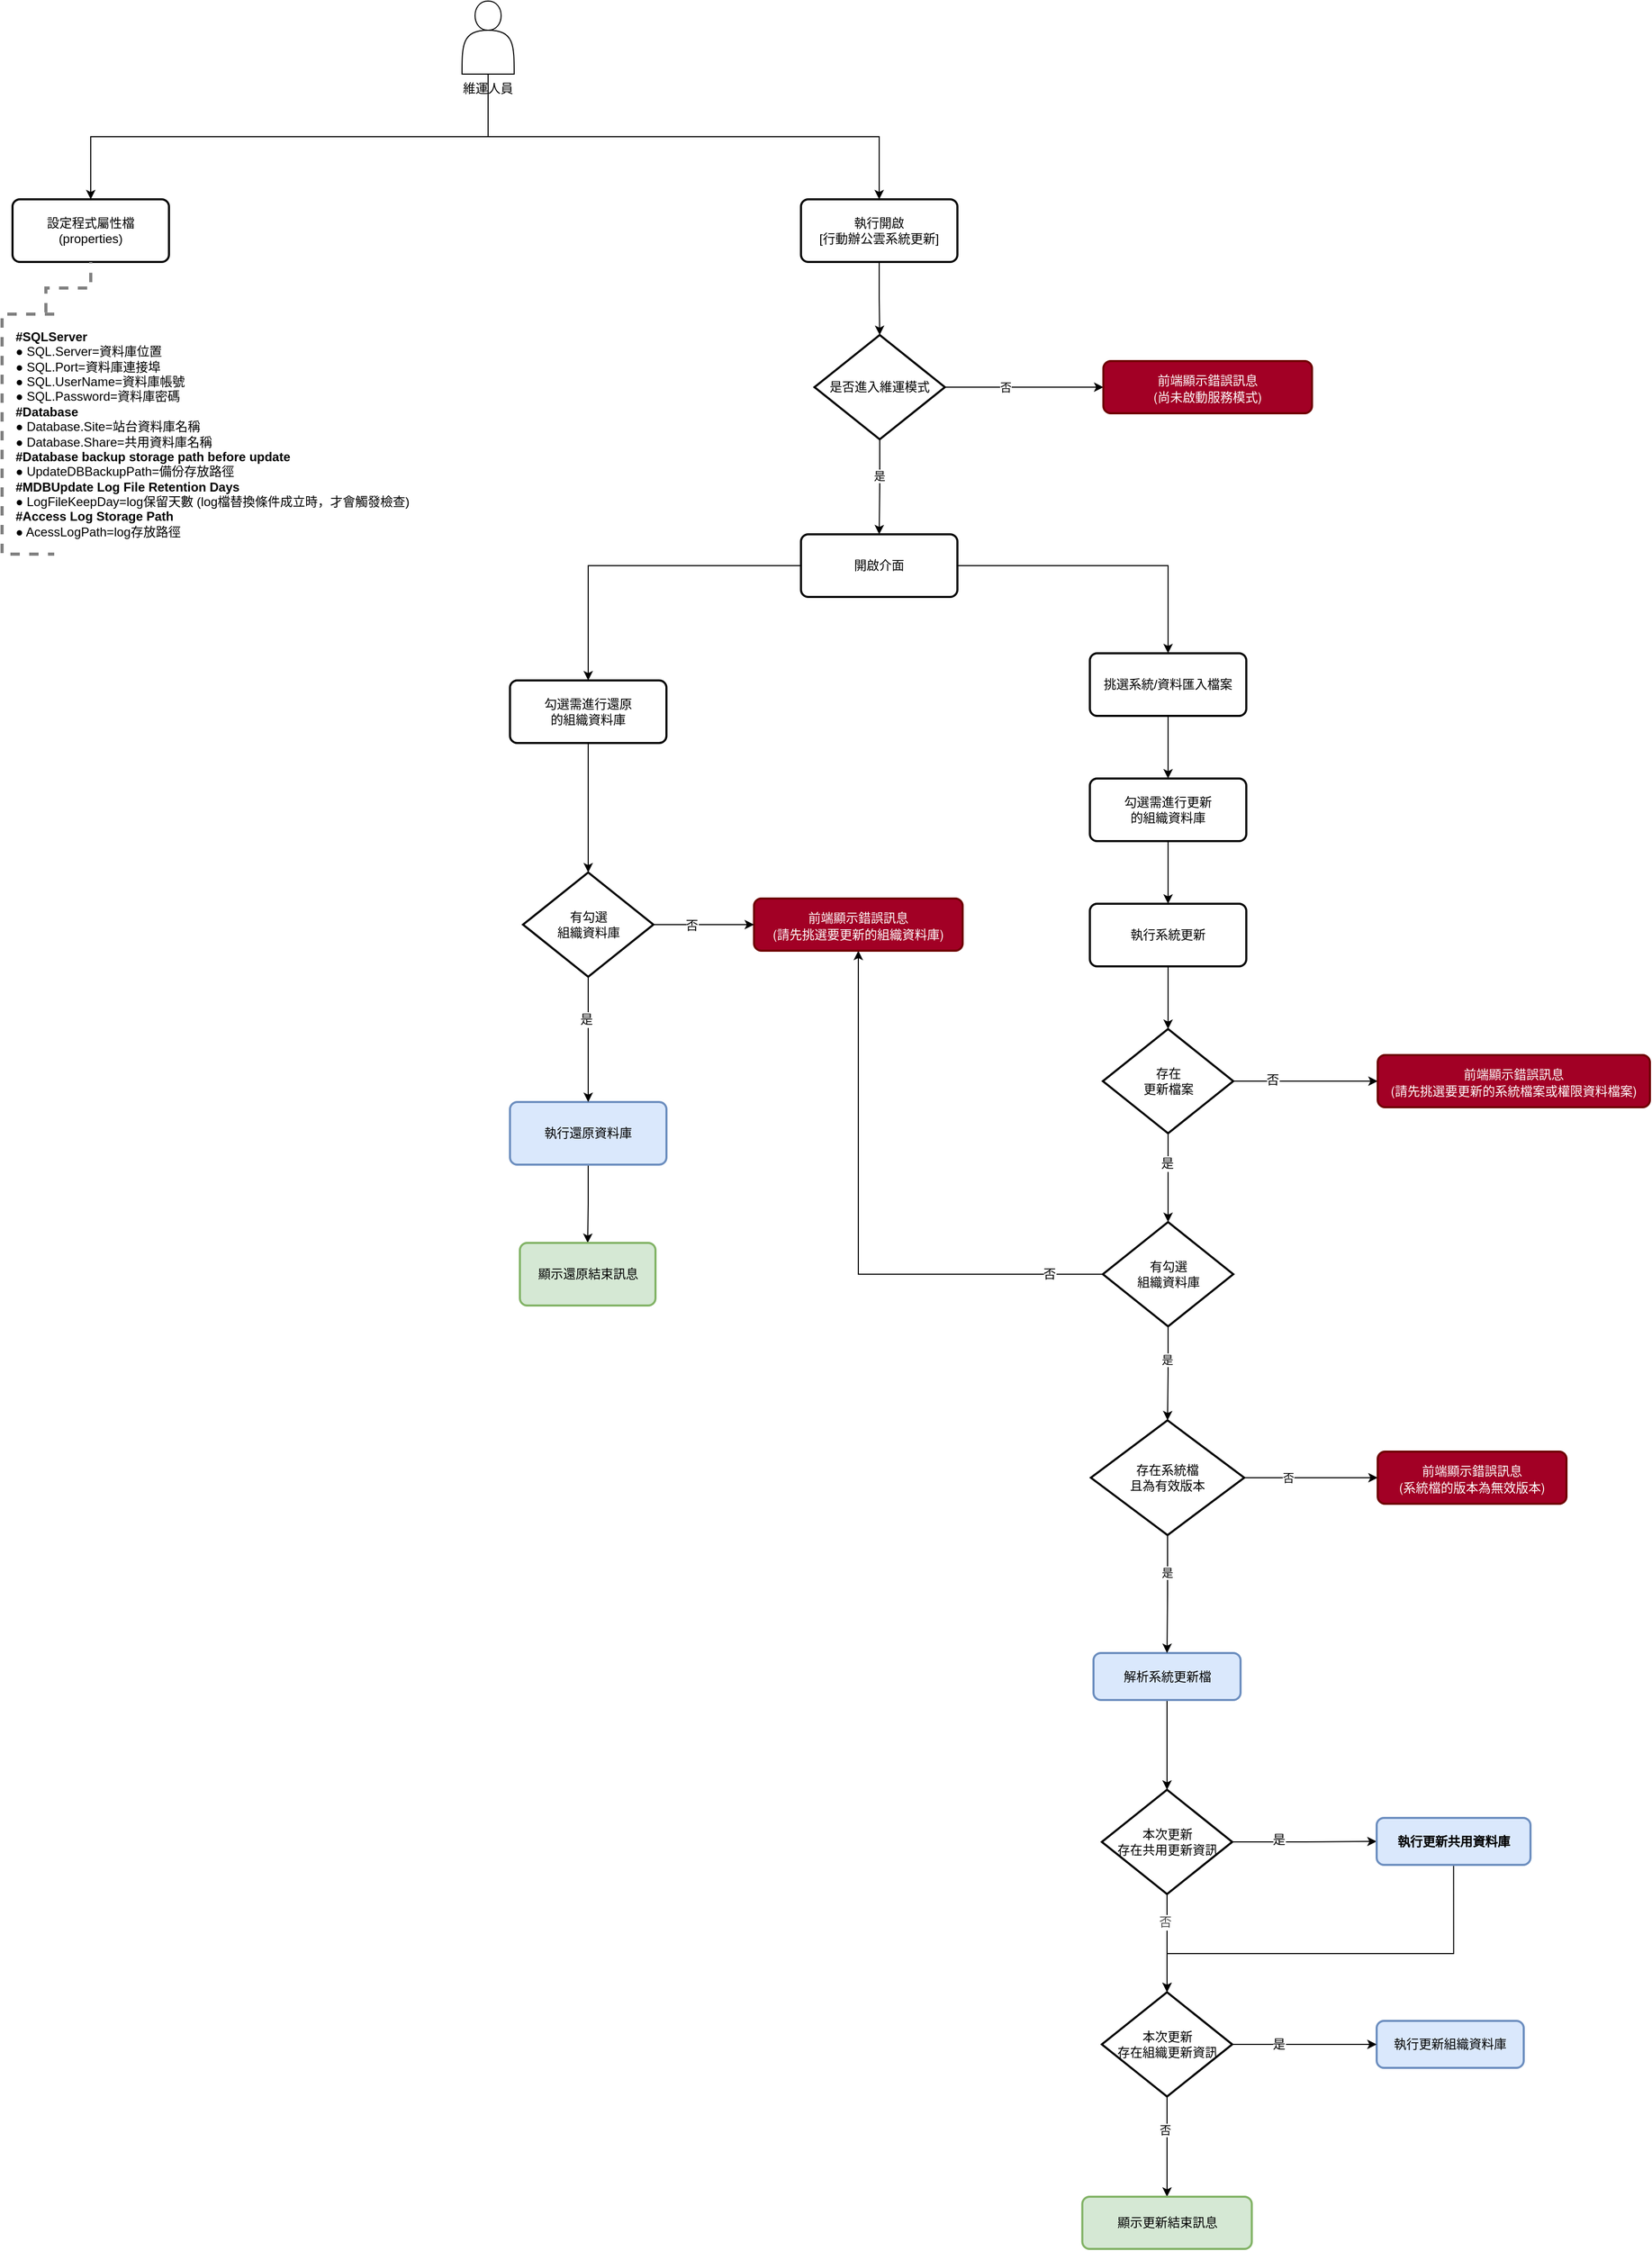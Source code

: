 <mxfile version="20.7.4" type="device" pages="6"><diagram id="niBnTagKbLZONlID9t50" name="介面"><mxGraphModel dx="1418" dy="828" grid="1" gridSize="10" guides="1" tooltips="1" connect="1" arrows="1" fold="1" page="1" pageScale="1" pageWidth="1169" pageHeight="827" math="0" shadow="0"><root><mxCell id="0"/><mxCell id="1" parent="0"/><mxCell id="Nv2E5KOMKFNS7sP6qcvq-22" style="edgeStyle=orthogonalEdgeStyle;rounded=0;orthogonalLoop=1;jettySize=auto;html=1;fontSize=12;fontColor=#fdfcfc;exitX=0.5;exitY=1;exitDx=0;exitDy=0;" parent="1" source="Nv2E5KOMKFNS7sP6qcvq-5" target="Nv2E5KOMKFNS7sP6qcvq-13" edge="1"><mxGeometry relative="1" as="geometry"/></mxCell><mxCell id="Nv2E5KOMKFNS7sP6qcvq-23" style="edgeStyle=orthogonalEdgeStyle;rounded=0;orthogonalLoop=1;jettySize=auto;html=1;fontSize=12;fontColor=#fdfcfc;exitX=0.5;exitY=1;exitDx=0;exitDy=0;" parent="1" source="Nv2E5KOMKFNS7sP6qcvq-5" target="Nv2E5KOMKFNS7sP6qcvq-9" edge="1"><mxGeometry relative="1" as="geometry"/></mxCell><mxCell id="Nv2E5KOMKFNS7sP6qcvq-5" value="維運人員" style="shape=actor;whiteSpace=wrap;html=1;verticalAlign=top;labelPosition=center;verticalLabelPosition=bottom;align=center;" parent="1" vertex="1"><mxGeometry x="481" y="40" width="50" height="70" as="geometry"/></mxCell><mxCell id="a_er6kRERp6-FQVXaxue-5" style="edgeStyle=orthogonalEdgeStyle;rounded=0;orthogonalLoop=1;jettySize=auto;html=1;entryX=0.5;entryY=0;entryDx=0;entryDy=0;entryPerimeter=0;" parent="1" source="Nv2E5KOMKFNS7sP6qcvq-9" target="a_er6kRERp6-FQVXaxue-1" edge="1"><mxGeometry relative="1" as="geometry"/></mxCell><mxCell id="Nv2E5KOMKFNS7sP6qcvq-9" value="執行開啟&lt;br&gt;[行動辦公雲系統更新]" style="rounded=1;whiteSpace=wrap;html=1;absoluteArcSize=1;arcSize=14;strokeWidth=2;" parent="1" vertex="1"><mxGeometry x="806" y="230" width="150" height="60" as="geometry"/></mxCell><mxCell id="Nv2E5KOMKFNS7sP6qcvq-25" style="edgeStyle=orthogonalEdgeStyle;rounded=0;orthogonalLoop=1;jettySize=auto;html=1;entryX=0.5;entryY=0;entryDx=0;entryDy=0;fontSize=12;fontColor=#fdfcfc;" parent="1" source="Nv2E5KOMKFNS7sP6qcvq-10" target="Nv2E5KOMKFNS7sP6qcvq-11" edge="1"><mxGeometry relative="1" as="geometry"/></mxCell><mxCell id="Nv2E5KOMKFNS7sP6qcvq-10" value="挑選系統/資料匯入檔案" style="rounded=1;whiteSpace=wrap;html=1;absoluteArcSize=1;arcSize=14;strokeWidth=2;" parent="1" vertex="1"><mxGeometry x="1083" y="665" width="150" height="60" as="geometry"/></mxCell><mxCell id="Nv2E5KOMKFNS7sP6qcvq-26" style="edgeStyle=orthogonalEdgeStyle;rounded=0;orthogonalLoop=1;jettySize=auto;html=1;entryX=0.5;entryY=0;entryDx=0;entryDy=0;fontSize=12;fontColor=#fdfcfc;" parent="1" source="Nv2E5KOMKFNS7sP6qcvq-11" target="Nv2E5KOMKFNS7sP6qcvq-12" edge="1"><mxGeometry relative="1" as="geometry"/></mxCell><mxCell id="Nv2E5KOMKFNS7sP6qcvq-11" value="勾選需進行更新&lt;br&gt;的組織資料庫" style="rounded=1;whiteSpace=wrap;html=1;absoluteArcSize=1;arcSize=14;strokeWidth=2;" parent="1" vertex="1"><mxGeometry x="1083" y="785" width="150" height="60" as="geometry"/></mxCell><mxCell id="Nv2E5KOMKFNS7sP6qcvq-27" style="edgeStyle=orthogonalEdgeStyle;rounded=0;orthogonalLoop=1;jettySize=auto;html=1;entryX=0.5;entryY=0;entryDx=0;entryDy=0;entryPerimeter=0;fontSize=12;fontColor=#fdfcfc;" parent="1" source="Nv2E5KOMKFNS7sP6qcvq-12" target="Nv2E5KOMKFNS7sP6qcvq-18" edge="1"><mxGeometry relative="1" as="geometry"/></mxCell><mxCell id="Nv2E5KOMKFNS7sP6qcvq-12" value="執行系統更新" style="rounded=1;whiteSpace=wrap;html=1;absoluteArcSize=1;arcSize=14;strokeWidth=2;" parent="1" vertex="1"><mxGeometry x="1083" y="905" width="150" height="60" as="geometry"/></mxCell><mxCell id="Nv2E5KOMKFNS7sP6qcvq-13" value="設定程式屬性檔&lt;br&gt;(properties)" style="rounded=1;whiteSpace=wrap;html=1;absoluteArcSize=1;arcSize=14;strokeWidth=2;" parent="1" vertex="1"><mxGeometry x="50" y="230" width="150" height="60" as="geometry"/></mxCell><mxCell id="Nv2E5KOMKFNS7sP6qcvq-28" style="edgeStyle=orthogonalEdgeStyle;rounded=0;orthogonalLoop=1;jettySize=auto;html=1;fontSize=12;fontColor=#fdfcfc;" parent="1" source="Nv2E5KOMKFNS7sP6qcvq-18" target="Nv2E5KOMKFNS7sP6qcvq-19" edge="1"><mxGeometry relative="1" as="geometry"><mxPoint x="1370" y="1075" as="targetPoint"/></mxGeometry></mxCell><mxCell id="Nv2E5KOMKFNS7sP6qcvq-31" value="否" style="edgeLabel;html=1;align=center;verticalAlign=middle;resizable=0;points=[];fontSize=12;fontColor=#050505;" parent="Nv2E5KOMKFNS7sP6qcvq-28" vertex="1" connectable="0"><mxGeometry x="-0.324" y="-1" relative="1" as="geometry"><mxPoint x="-10" y="-2" as="offset"/></mxGeometry></mxCell><mxCell id="Nv2E5KOMKFNS7sP6qcvq-29" style="edgeStyle=orthogonalEdgeStyle;rounded=0;orthogonalLoop=1;jettySize=auto;html=1;entryX=0.5;entryY=0;entryDx=0;entryDy=0;entryPerimeter=0;fontSize=12;fontColor=#fdfcfc;" parent="1" source="Nv2E5KOMKFNS7sP6qcvq-18" target="Nv2E5KOMKFNS7sP6qcvq-20" edge="1"><mxGeometry relative="1" as="geometry"><Array as="points"><mxPoint x="1158" y="1155"/><mxPoint x="1158" y="1155"/></Array></mxGeometry></mxCell><mxCell id="Nv2E5KOMKFNS7sP6qcvq-32" value="是" style="edgeLabel;html=1;align=center;verticalAlign=middle;resizable=0;points=[];fontSize=12;fontColor=#050505;" parent="Nv2E5KOMKFNS7sP6qcvq-29" vertex="1" connectable="0"><mxGeometry x="-0.247" y="1" relative="1" as="geometry"><mxPoint x="-2" y="-3" as="offset"/></mxGeometry></mxCell><mxCell id="Nv2E5KOMKFNS7sP6qcvq-18" value="存在&lt;br&gt;更新檔案" style="strokeWidth=2;html=1;shape=mxgraph.flowchart.decision;whiteSpace=wrap;" parent="1" vertex="1"><mxGeometry x="1095.5" y="1025" width="125" height="100" as="geometry"/></mxCell><mxCell id="Nv2E5KOMKFNS7sP6qcvq-19" value="&lt;p style=&quot;line-height: normal; margin: 0pt 0in; text-indent: 0in; word-break: normal; font-size: 12px;&quot;&gt;&lt;font style=&quot;font-size: 12px;&quot; face=&quot;calibri&quot;&gt;前端顯示錯誤訊息&lt;/font&gt;&lt;/p&gt;&lt;span style=&quot;text-align: left;&quot;&gt;&lt;font style=&quot;&quot;&gt;&lt;font face=&quot;Source Sans Pro, Helvetica Neue, Arial, sans-serif&quot;&gt;&lt;span style=&quot;word-spacing: 0.8px;&quot;&gt;(請先挑選要更新的系統檔案或權限資料檔案)&lt;/span&gt;&lt;/font&gt;&lt;/font&gt;&lt;/span&gt;" style="rounded=1;whiteSpace=wrap;html=1;absoluteArcSize=1;arcSize=14;strokeWidth=2;fillColor=#a20025;fontSize=12;align=center;strokeColor=#6F0000;fontColor=#fdfcfc;labelBackgroundColor=none;" parent="1" vertex="1"><mxGeometry x="1359" y="1050" width="261" height="50" as="geometry"/></mxCell><mxCell id="L9ZW4XVigH_Sjn6SUkO0-18" style="edgeStyle=orthogonalEdgeStyle;rounded=0;orthogonalLoop=1;jettySize=auto;html=1;entryX=0.5;entryY=1;entryDx=0;entryDy=0;fontSize=12;fontColor=#050505;" parent="1" source="Nv2E5KOMKFNS7sP6qcvq-20" target="Nv2E5KOMKFNS7sP6qcvq-21" edge="1"><mxGeometry relative="1" as="geometry"/></mxCell><mxCell id="L9ZW4XVigH_Sjn6SUkO0-20" value="否" style="edgeLabel;html=1;align=center;verticalAlign=middle;resizable=0;points=[];fontSize=12;fontColor=#050505;" parent="L9ZW4XVigH_Sjn6SUkO0-18" vertex="1" connectable="0"><mxGeometry x="-0.791" relative="1" as="geometry"><mxPoint x="5" as="offset"/></mxGeometry></mxCell><mxCell id="gcHk5reE3_mEtUeGCGQl-4" style="edgeStyle=orthogonalEdgeStyle;rounded=0;orthogonalLoop=1;jettySize=auto;html=1;entryX=0.5;entryY=0;entryDx=0;entryDy=0;entryPerimeter=0;strokeColor=#000000;strokeWidth=1;fontColor=none;startArrow=none;startFill=0;endArrow=classic;endFill=1;" parent="1" source="Nv2E5KOMKFNS7sP6qcvq-20" target="gcHk5reE3_mEtUeGCGQl-1" edge="1"><mxGeometry relative="1" as="geometry"/></mxCell><mxCell id="gcHk5reE3_mEtUeGCGQl-11" value="是" style="edgeLabel;html=1;align=center;verticalAlign=middle;resizable=0;points=[];fontColor=none;" parent="gcHk5reE3_mEtUeGCGQl-4" vertex="1" connectable="0"><mxGeometry x="-0.236" y="-1" relative="1" as="geometry"><mxPoint y="-3" as="offset"/></mxGeometry></mxCell><mxCell id="Nv2E5KOMKFNS7sP6qcvq-20" value="有勾選&lt;br&gt;組織資料庫" style="strokeWidth=2;html=1;shape=mxgraph.flowchart.decision;whiteSpace=wrap;" parent="1" vertex="1"><mxGeometry x="1095.5" y="1210" width="125" height="100" as="geometry"/></mxCell><mxCell id="Nv2E5KOMKFNS7sP6qcvq-21" value="&lt;p style=&quot;line-height: normal; margin: 0pt 0in; text-indent: 0in; word-break: normal; font-size: 12px;&quot;&gt;&lt;font style=&quot;font-size: 12px;&quot; face=&quot;calibri&quot;&gt;前端顯示錯誤訊息&lt;/font&gt;&lt;/p&gt;&lt;span style=&quot;font-family: &amp;quot;Source Sans Pro&amp;quot;, &amp;quot;Helvetica Neue&amp;quot;, Arial, sans-serif; text-align: left; word-spacing: 0.8px; font-size: 12px;&quot;&gt;&lt;font style=&quot;font-size: 12px;&quot;&gt;(請先挑選要更新的組織資料庫)&lt;/font&gt;&lt;/span&gt;" style="rounded=1;whiteSpace=wrap;html=1;absoluteArcSize=1;arcSize=14;strokeWidth=2;fillColor=#a20025;fontSize=12;align=center;strokeColor=#6F0000;fontColor=#fdfcfc;labelBackgroundColor=none;" parent="1" vertex="1"><mxGeometry x="761" y="900" width="200" height="50" as="geometry"/></mxCell><mxCell id="DpEFoDVBLGgcTKlFXqvS-16" style="edgeStyle=orthogonalEdgeStyle;rounded=0;orthogonalLoop=1;jettySize=auto;html=1;entryX=0.5;entryY=0;entryDx=0;entryDy=0;entryPerimeter=0;fontSize=12;fontColor=#050505;" parent="1" source="MCUQrb9LOqCwtgaoU1_v-1" target="DpEFoDVBLGgcTKlFXqvS-14" edge="1"><mxGeometry relative="1" as="geometry"/></mxCell><mxCell id="DpEFoDVBLGgcTKlFXqvS-18" value="否" style="edgeLabel;html=1;align=center;verticalAlign=middle;resizable=0;points=[];fontSize=12;fontColor=#050505;" parent="DpEFoDVBLGgcTKlFXqvS-16" vertex="1" connectable="0"><mxGeometry x="-0.675" y="-1" relative="1" as="geometry"><mxPoint x="-1" y="-48" as="offset"/></mxGeometry></mxCell><mxCell id="_u4zKFdKfygltVQTp7sp-1" value="否" style="edgeLabel;html=1;align=center;verticalAlign=middle;resizable=0;points=[];fontSize=12;fontColor=#4D4D4D;" parent="DpEFoDVBLGgcTKlFXqvS-16" vertex="1" connectable="0"><mxGeometry x="-0.233" y="-1" relative="1" as="geometry"><mxPoint x="-1" y="-9" as="offset"/></mxGeometry></mxCell><mxCell id="biW2M0IpunCERc8AbzIk-4" style="edgeStyle=orthogonalEdgeStyle;rounded=0;orthogonalLoop=1;jettySize=auto;html=1;entryX=0;entryY=0.5;entryDx=0;entryDy=0;strokeColor=#000000;strokeWidth=1;fontSize=11;fontColor=#000000;endArrow=classic;endFill=1;" parent="1" source="MCUQrb9LOqCwtgaoU1_v-1" target="biW2M0IpunCERc8AbzIk-2" edge="1"><mxGeometry relative="1" as="geometry"/></mxCell><mxCell id="bf1HYW0oyIkDEVLdR0zh-2" value="是" style="edgeLabel;html=1;align=center;verticalAlign=middle;resizable=0;points=[];fontSize=12;fontColor=#000000;" parent="biW2M0IpunCERc8AbzIk-4" vertex="1" connectable="0"><mxGeometry x="-0.337" y="1" relative="1" as="geometry"><mxPoint x="-2" y="-1" as="offset"/></mxGeometry></mxCell><mxCell id="MCUQrb9LOqCwtgaoU1_v-1" value="本次更新&lt;br&gt;存在共用更新資訊" style="strokeWidth=2;html=1;shape=mxgraph.flowchart.decision;whiteSpace=wrap;" parent="1" vertex="1"><mxGeometry x="1094.5" y="1754" width="125" height="100" as="geometry"/></mxCell><UserObject label="&lt;p style=&quot;margin-top: 0pt; margin-bottom: 0pt; margin-left: 0in; text-indent: 0in; font-size: 12px;&quot;&gt;&lt;font face=&quot;calibri&quot;&gt;執行更新組織資料庫&lt;/font&gt;&lt;/p&gt;" link="data:page/id,frIypA-uToKbDx8WtjEJ" id="DpEFoDVBLGgcTKlFXqvS-10"><mxCell style="rounded=1;whiteSpace=wrap;html=1;absoluteArcSize=1;arcSize=14;strokeWidth=2;fontSize=12;align=center;labelBackgroundColor=none;fillColor=#dae8fc;strokeColor=#6c8ebf;" parent="1" vertex="1"><mxGeometry x="1358" y="1975.5" width="141" height="45" as="geometry"/></mxCell></UserObject><mxCell id="RYQSNlKj2KpLNU6Ztz3i-7" style="edgeStyle=orthogonalEdgeStyle;rounded=0;orthogonalLoop=1;jettySize=auto;html=1;entryX=0;entryY=0.5;entryDx=0;entryDy=0;strokeColor=#000000;strokeWidth=1;fontSize=12;fontColor=#000000;endArrow=classic;endFill=1;" parent="1" source="DpEFoDVBLGgcTKlFXqvS-14" target="DpEFoDVBLGgcTKlFXqvS-10" edge="1"><mxGeometry relative="1" as="geometry"/></mxCell><mxCell id="RYQSNlKj2KpLNU6Ztz3i-8" value="是" style="edgeLabel;html=1;align=center;verticalAlign=middle;resizable=0;points=[];fontSize=12;fontColor=#000000;" parent="RYQSNlKj2KpLNU6Ztz3i-7" vertex="1" connectable="0"><mxGeometry x="-0.313" y="-1" relative="1" as="geometry"><mxPoint x="-3" y="-1" as="offset"/></mxGeometry></mxCell><mxCell id="QByAXVgQMcqaIMGRQC4H-4" style="edgeStyle=orthogonalEdgeStyle;rounded=0;orthogonalLoop=1;jettySize=auto;html=1;entryX=0.5;entryY=0;entryDx=0;entryDy=0;" parent="1" source="DpEFoDVBLGgcTKlFXqvS-14" target="L9ZW4XVigH_Sjn6SUkO0-23" edge="1"><mxGeometry relative="1" as="geometry"><mxPoint x="1157" y="2132" as="targetPoint"/></mxGeometry></mxCell><mxCell id="QByAXVgQMcqaIMGRQC4H-8" value="否" style="edgeLabel;html=1;align=center;verticalAlign=middle;resizable=0;points=[];" parent="QByAXVgQMcqaIMGRQC4H-4" vertex="1" connectable="0"><mxGeometry x="-0.238" y="-1" relative="1" as="geometry"><mxPoint x="-1" y="-5" as="offset"/></mxGeometry></mxCell><mxCell id="DpEFoDVBLGgcTKlFXqvS-14" value="本次更新&lt;br&gt;存在組織更新資訊" style="strokeWidth=2;html=1;shape=mxgraph.flowchart.decision;whiteSpace=wrap;" parent="1" vertex="1"><mxGeometry x="1094.5" y="1948" width="125" height="100" as="geometry"/></mxCell><mxCell id="L9ZW4XVigH_Sjn6SUkO0-16" style="edgeStyle=orthogonalEdgeStyle;rounded=0;orthogonalLoop=1;jettySize=auto;html=1;entryX=0.5;entryY=0;entryDx=0;entryDy=0;entryPerimeter=0;fontSize=12;fontColor=#050505;" parent="1" source="rADPoRzz_FQJZJo-gO7U-3" target="L9ZW4XVigH_Sjn6SUkO0-15" edge="1"><mxGeometry relative="1" as="geometry"/></mxCell><mxCell id="rADPoRzz_FQJZJo-gO7U-3" value="勾選需進行還原&lt;br&gt;的組織資料庫" style="rounded=1;whiteSpace=wrap;html=1;absoluteArcSize=1;arcSize=14;strokeWidth=2;" parent="1" vertex="1"><mxGeometry x="527" y="691" width="150" height="60" as="geometry"/></mxCell><mxCell id="L9ZW4XVigH_Sjn6SUkO0-27" style="edgeStyle=orthogonalEdgeStyle;rounded=0;orthogonalLoop=1;jettySize=auto;html=1;entryX=0.5;entryY=0;entryDx=0;entryDy=0;fontSize=12;fontColor=#050505;" parent="1" source="rADPoRzz_FQJZJo-gO7U-4" target="L9ZW4XVigH_Sjn6SUkO0-26" edge="1"><mxGeometry relative="1" as="geometry"/></mxCell><UserObject label="執行還原資料庫" link="data:page/id,hA63eQYX3tUCCJh6vqBV" id="rADPoRzz_FQJZJo-gO7U-4"><mxCell style="rounded=1;whiteSpace=wrap;html=1;absoluteArcSize=1;arcSize=14;strokeWidth=2;fillColor=#dae8fc;strokeColor=#6c8ebf;" parent="1" vertex="1"><mxGeometry x="527" y="1095" width="150" height="60" as="geometry"/></mxCell></UserObject><mxCell id="u45ELZ2DYl9exb2qYi_f-4" style="edgeStyle=orthogonalEdgeStyle;rounded=0;orthogonalLoop=1;jettySize=auto;html=1;fontSize=12;fontColor=#050505;" parent="1" edge="1"><mxGeometry relative="1" as="geometry"><mxPoint x="1432" y="2033.5" as="sourcePoint"/></mxGeometry></mxCell><mxCell id="L9ZW4XVigH_Sjn6SUkO0-7" value="" style="edgeStyle=orthogonalEdgeStyle;rounded=0;orthogonalLoop=1;jettySize=auto;html=1;fontSize=12;fontColor=#050505;" parent="1" edge="1"><mxGeometry relative="1" as="geometry"><mxPoint x="1361.5" y="1916" as="sourcePoint"/></mxGeometry></mxCell><mxCell id="L9ZW4XVigH_Sjn6SUkO0-11" value="" style="edgeStyle=orthogonalEdgeStyle;rounded=0;orthogonalLoop=1;jettySize=auto;html=1;fontSize=12;fontColor=#050505;" parent="1" edge="1"><mxGeometry relative="1" as="geometry"><mxPoint x="1361.5" y="1916" as="sourcePoint"/></mxGeometry></mxCell><mxCell id="L9ZW4XVigH_Sjn6SUkO0-12" value="是" style="edgeLabel;html=1;align=center;verticalAlign=middle;resizable=0;points=[];fontSize=12;fontColor=#050505;" parent="L9ZW4XVigH_Sjn6SUkO0-11" vertex="1" connectable="0"><mxGeometry x="-0.244" y="1" relative="1" as="geometry"><mxPoint x="-2" y="-4" as="offset"/></mxGeometry></mxCell><mxCell id="L9ZW4XVigH_Sjn6SUkO0-17" style="edgeStyle=orthogonalEdgeStyle;rounded=0;orthogonalLoop=1;jettySize=auto;html=1;entryX=0;entryY=0.5;entryDx=0;entryDy=0;fontSize=12;fontColor=#050505;" parent="1" source="L9ZW4XVigH_Sjn6SUkO0-15" target="Nv2E5KOMKFNS7sP6qcvq-21" edge="1"><mxGeometry relative="1" as="geometry"/></mxCell><mxCell id="L9ZW4XVigH_Sjn6SUkO0-21" value="否" style="edgeLabel;html=1;align=center;verticalAlign=middle;resizable=0;points=[];fontSize=12;fontColor=#050505;" parent="L9ZW4XVigH_Sjn6SUkO0-17" vertex="1" connectable="0"><mxGeometry x="-0.243" y="-1" relative="1" as="geometry"><mxPoint as="offset"/></mxGeometry></mxCell><mxCell id="L9ZW4XVigH_Sjn6SUkO0-19" style="edgeStyle=orthogonalEdgeStyle;rounded=0;orthogonalLoop=1;jettySize=auto;html=1;entryX=0.5;entryY=0;entryDx=0;entryDy=0;fontSize=12;fontColor=#050505;" parent="1" source="L9ZW4XVigH_Sjn6SUkO0-15" target="rADPoRzz_FQJZJo-gO7U-4" edge="1"><mxGeometry relative="1" as="geometry"/></mxCell><mxCell id="L9ZW4XVigH_Sjn6SUkO0-22" value="是" style="edgeLabel;html=1;align=center;verticalAlign=middle;resizable=0;points=[];fontSize=12;fontColor=#050505;" parent="L9ZW4XVigH_Sjn6SUkO0-19" vertex="1" connectable="0"><mxGeometry x="-0.273" y="-1" relative="1" as="geometry"><mxPoint x="-1" y="-3" as="offset"/></mxGeometry></mxCell><mxCell id="L9ZW4XVigH_Sjn6SUkO0-15" value="有勾選&lt;br&gt;組織資料庫" style="strokeWidth=2;html=1;shape=mxgraph.flowchart.decision;whiteSpace=wrap;" parent="1" vertex="1"><mxGeometry x="539.5" y="875" width="125" height="100" as="geometry"/></mxCell><mxCell id="L9ZW4XVigH_Sjn6SUkO0-23" value="顯示更新結束訊息" style="rounded=1;whiteSpace=wrap;html=1;absoluteArcSize=1;arcSize=14;strokeWidth=2;labelBackgroundColor=none;fontSize=12;fillColor=#d5e8d4;strokeColor=#82b366;" parent="1" vertex="1"><mxGeometry x="1075.75" y="2144" width="162.5" height="50" as="geometry"/></mxCell><mxCell id="L9ZW4XVigH_Sjn6SUkO0-26" value="顯示還原結束訊息" style="rounded=1;whiteSpace=wrap;html=1;absoluteArcSize=1;arcSize=14;strokeWidth=2;labelBackgroundColor=none;fontSize=12;fillColor=#d5e8d4;strokeColor=#82b366;" parent="1" vertex="1"><mxGeometry x="536.5" y="1230" width="130" height="60" as="geometry"/></mxCell><mxCell id="u45ELZ2DYl9exb2qYi_f-5" style="edgeStyle=orthogonalEdgeStyle;rounded=0;orthogonalLoop=1;jettySize=auto;html=1;entryX=0;entryY=0.5;entryDx=0;entryDy=0;fontSize=12;fontColor=#050505;" parent="1" edge="1"><mxGeometry relative="1" as="geometry"><mxPoint x="1647" y="2033.5" as="sourcePoint"/></mxGeometry></mxCell><mxCell id="u45ELZ2DYl9exb2qYi_f-8" value="是" style="edgeLabel;html=1;align=center;verticalAlign=middle;resizable=0;points=[];fontSize=12;fontColor=#050505;" parent="u45ELZ2DYl9exb2qYi_f-5" vertex="1" connectable="0"><mxGeometry x="-0.193" y="2" relative="1" as="geometry"><mxPoint x="-12" y="1" as="offset"/></mxGeometry></mxCell><mxCell id="u45ELZ2DYl9exb2qYi_f-6" style="edgeStyle=orthogonalEdgeStyle;rounded=0;orthogonalLoop=1;jettySize=auto;html=1;entryX=0;entryY=0.5;entryDx=0;entryDy=0;fontSize=12;fontColor=#050505;" parent="1" edge="1"><mxGeometry relative="1" as="geometry"><mxPoint x="1903" y="2033" as="sourcePoint"/></mxGeometry></mxCell><mxCell id="1xiipJcnHT3cxfg9qfhX-4" style="edgeStyle=orthogonalEdgeStyle;rounded=0;orthogonalLoop=1;jettySize=auto;html=1;entryX=0.5;entryY=1;entryDx=0;entryDy=0;fontSize=11;fontColor=#000000;exitX=0.84;exitY=-0.007;exitDx=0;exitDy=0;exitPerimeter=0;endArrow=none;endFill=0;dashed=1;strokeWidth=3;strokeColor=#808080;" parent="1" source="1xiipJcnHT3cxfg9qfhX-5" target="Nv2E5KOMKFNS7sP6qcvq-13" edge="1"><mxGeometry relative="1" as="geometry"><mxPoint x="110" y="325" as="sourcePoint"/></mxGeometry></mxCell><mxCell id="1xiipJcnHT3cxfg9qfhX-5" value="&lt;b&gt;#SQLServer&lt;/b&gt;&lt;br style=&quot;border-color: var(--border-color); font-size: 12px;&quot;&gt;●&amp;nbsp;&lt;span style=&quot;border-color: var(--border-color); background-color: initial; font-size: 12px;&quot;&gt;SQL.Server=資料庫位置&lt;/span&gt;&lt;div style=&quot;border-color: var(--border-color); font-size: 12px;&quot;&gt;● SQL.Port=資料庫連接埠&lt;/div&gt;&lt;div style=&quot;border-color: var(--border-color); font-size: 12px;&quot;&gt;● SQL.UserName=資料庫帳號&lt;/div&gt;&lt;div style=&quot;border-color: var(--border-color); font-size: 12px;&quot;&gt;● SQL.Password=資料庫密碼&lt;/div&gt;&lt;div style=&quot;border-color: var(--border-color);&quot;&gt;&lt;div style=&quot;font-size: 12px; border-color: var(--border-color);&quot;&gt;&lt;b&gt;#Database&lt;/b&gt;&lt;/div&gt;&lt;div style=&quot;border-color: var(--border-color);&quot;&gt;● Database.Site=&lt;span style=&quot;background-color: initial;&quot;&gt;站台資料庫名稱&lt;/span&gt;&lt;/div&gt;&lt;div style=&quot;font-size: 12px; border-color: var(--border-color);&quot;&gt;● Database.Share=共用資料庫名稱&lt;/div&gt;&lt;/div&gt;&lt;b&gt;#Database backup storage path before update&amp;nbsp;&lt;/b&gt;&lt;div style=&quot;border-color: var(--border-color); font-size: 12px;&quot;&gt;● UpdateDBBackupPath=備份存放路徑&lt;/div&gt;&lt;b style=&quot;border-color: var(--border-color);&quot;&gt;#MDBUpdate Log File Retention Days&lt;/b&gt;&amp;nbsp; &amp;nbsp;&lt;br&gt;&lt;div style=&quot;border-color: var(--border-color); font-size: 12px;&quot;&gt;● LogFileKeepDay=log保留天數 (log檔替換條件成立時，才會觸發檢查)&lt;/div&gt;&lt;div style=&quot;border-color: var(--border-color); font-size: 12px;&quot;&gt;&lt;div style=&quot;border-color: var(--border-color);&quot;&gt;&lt;b style=&quot;border-color: var(--border-color);&quot;&gt;#Access Log Storage Path&lt;/b&gt;&lt;/div&gt;&lt;div style=&quot;border-color: var(--border-color);&quot;&gt;● AcessLogPath=log存放路徑&lt;/div&gt;&lt;/div&gt;" style="strokeWidth=3;html=1;shape=mxgraph.flowchart.annotation_1;align=left;pointerEvents=1;dashed=1;labelBackgroundColor=none;strokeColor=#808080;fontSize=12;fontColor=#000000;fillColor=none;spacingLeft=11;" parent="1" vertex="1"><mxGeometry x="40" y="340" width="50" height="230" as="geometry"/></mxCell><mxCell id="_u4zKFdKfygltVQTp7sp-2" style="edgeStyle=orthogonalEdgeStyle;rounded=0;orthogonalLoop=1;jettySize=auto;html=1;entryX=0.5;entryY=0;entryDx=0;entryDy=0;entryPerimeter=0;strokeColor=#000000;strokeWidth=1;fontSize=12;fontColor=#4D4D4D;endArrow=classic;endFill=1;exitX=0.5;exitY=1;exitDx=0;exitDy=0;" parent="1" source="biW2M0IpunCERc8AbzIk-2" target="DpEFoDVBLGgcTKlFXqvS-14" edge="1"><mxGeometry relative="1" as="geometry"><Array as="points"><mxPoint x="1432" y="1911"/><mxPoint x="1157" y="1911"/></Array></mxGeometry></mxCell><UserObject label="&lt;p style=&quot;margin-top: 0pt; margin-bottom: 0pt; margin-left: 0in; text-indent: 0in; font-size: 12px;&quot;&gt;&lt;font face=&quot;calibri&quot;&gt;&lt;b&gt;執行更新共用資料庫&lt;/b&gt;&lt;/font&gt;&lt;/p&gt;" link="data:page/id,R0QAgWAf6J8BAfz1130l" id="biW2M0IpunCERc8AbzIk-2"><mxCell style="rounded=1;whiteSpace=wrap;html=1;absoluteArcSize=1;arcSize=14;strokeWidth=2;fontSize=12;align=center;labelBackgroundColor=none;fillColor=#dae8fc;strokeColor=#6c8ebf;" parent="1" vertex="1"><mxGeometry x="1358" y="1781" width="147.5" height="45" as="geometry"/></mxCell></UserObject><mxCell id="TySVB7yXryRv8zYaZl8X-3" style="edgeStyle=orthogonalEdgeStyle;rounded=0;orthogonalLoop=1;jettySize=auto;html=1;entryX=0.5;entryY=0;entryDx=0;entryDy=0;entryPerimeter=0;strokeColor=#000000;strokeWidth=1;fontSize=12;fontColor=#000000;endArrow=classic;endFill=1;" parent="1" source="TySVB7yXryRv8zYaZl8X-1" target="MCUQrb9LOqCwtgaoU1_v-1" edge="1"><mxGeometry relative="1" as="geometry"/></mxCell><UserObject label="&lt;p style=&quot;margin-top: 0pt; margin-bottom: 0pt; margin-left: 0in; text-indent: 0in; font-size: 12px;&quot;&gt;&lt;font face=&quot;calibri&quot;&gt;&lt;span&gt;解析系統更新檔&lt;/span&gt;&lt;/font&gt;&lt;/p&gt;" link="data:page/id,VYZZ_sYnBda3u2ITOuEn" id="TySVB7yXryRv8zYaZl8X-1"><mxCell style="rounded=1;whiteSpace=wrap;html=1;absoluteArcSize=1;arcSize=14;strokeWidth=2;fontSize=12;align=center;labelBackgroundColor=none;fillColor=#dae8fc;strokeColor=#6c8ebf;fontStyle=0" parent="1" vertex="1"><mxGeometry x="1086.5" y="1623" width="141" height="45" as="geometry"/></mxCell></UserObject><mxCell id="a_er6kRERp6-FQVXaxue-6" style="edgeStyle=orthogonalEdgeStyle;rounded=0;orthogonalLoop=1;jettySize=auto;html=1;entryX=0.5;entryY=0;entryDx=0;entryDy=0;" parent="1" source="a_er6kRERp6-FQVXaxue-1" target="a_er6kRERp6-FQVXaxue-3" edge="1"><mxGeometry relative="1" as="geometry"/></mxCell><mxCell id="a_er6kRERp6-FQVXaxue-12" value="是" style="edgeLabel;html=1;align=center;verticalAlign=middle;resizable=0;points=[];" parent="a_er6kRERp6-FQVXaxue-6" vertex="1" connectable="0"><mxGeometry x="-0.235" y="2" relative="1" as="geometry"><mxPoint x="-3" as="offset"/></mxGeometry></mxCell><mxCell id="a_er6kRERp6-FQVXaxue-7" style="edgeStyle=orthogonalEdgeStyle;rounded=0;orthogonalLoop=1;jettySize=auto;html=1;" parent="1" source="a_er6kRERp6-FQVXaxue-1" target="a_er6kRERp6-FQVXaxue-4" edge="1"><mxGeometry relative="1" as="geometry"/></mxCell><mxCell id="a_er6kRERp6-FQVXaxue-10" value="否" style="edgeLabel;html=1;align=center;verticalAlign=middle;resizable=0;points=[];" parent="a_er6kRERp6-FQVXaxue-7" vertex="1" connectable="0"><mxGeometry x="-0.21" y="-1" relative="1" as="geometry"><mxPoint x="-2" y="-1" as="offset"/></mxGeometry></mxCell><mxCell id="a_er6kRERp6-FQVXaxue-1" value="是否進入維運模式" style="strokeWidth=2;html=1;shape=mxgraph.flowchart.decision;whiteSpace=wrap;" parent="1" vertex="1"><mxGeometry x="819" y="360" width="125" height="100" as="geometry"/></mxCell><mxCell id="a_er6kRERp6-FQVXaxue-8" style="edgeStyle=orthogonalEdgeStyle;rounded=0;orthogonalLoop=1;jettySize=auto;html=1;entryX=0.5;entryY=0;entryDx=0;entryDy=0;" parent="1" source="a_er6kRERp6-FQVXaxue-3" target="rADPoRzz_FQJZJo-gO7U-3" edge="1"><mxGeometry relative="1" as="geometry"/></mxCell><mxCell id="a_er6kRERp6-FQVXaxue-9" style="edgeStyle=orthogonalEdgeStyle;rounded=0;orthogonalLoop=1;jettySize=auto;html=1;entryX=0.5;entryY=0;entryDx=0;entryDy=0;" parent="1" source="a_er6kRERp6-FQVXaxue-3" target="Nv2E5KOMKFNS7sP6qcvq-10" edge="1"><mxGeometry relative="1" as="geometry"/></mxCell><mxCell id="a_er6kRERp6-FQVXaxue-3" value="開啟介面" style="rounded=1;whiteSpace=wrap;html=1;absoluteArcSize=1;arcSize=14;strokeWidth=2;" parent="1" vertex="1"><mxGeometry x="806" y="551" width="150" height="60" as="geometry"/></mxCell><mxCell id="a_er6kRERp6-FQVXaxue-4" value="&lt;p style=&quot;line-height: normal; margin: 0pt 0in; text-indent: 0in; word-break: normal; font-size: 12px;&quot;&gt;&lt;font style=&quot;font-size: 12px;&quot; face=&quot;calibri&quot;&gt;前端顯示錯誤訊息&lt;/font&gt;&lt;/p&gt;&lt;span style=&quot;font-family: &amp;quot;Source Sans Pro&amp;quot;, &amp;quot;Helvetica Neue&amp;quot;, Arial, sans-serif; text-align: left; word-spacing: 0.8px; font-size: 12px;&quot;&gt;&lt;font style=&quot;font-size: 12px;&quot;&gt;(尚未啟動服務模式)&lt;/font&gt;&lt;/span&gt;" style="rounded=1;whiteSpace=wrap;html=1;absoluteArcSize=1;arcSize=14;strokeWidth=2;fillColor=#a20025;fontSize=12;align=center;strokeColor=#6F0000;fontColor=#fdfcfc;labelBackgroundColor=none;" parent="1" vertex="1"><mxGeometry x="1096" y="385" width="200" height="50" as="geometry"/></mxCell><mxCell id="QByAXVgQMcqaIMGRQC4H-5" style="edgeStyle=orthogonalEdgeStyle;rounded=0;orthogonalLoop=1;jettySize=auto;html=1;entryX=0;entryY=0.5;entryDx=0;entryDy=0;" parent="1" edge="1"><mxGeometry relative="1" as="geometry"><mxPoint x="1181.5" y="1933" as="sourcePoint"/></mxGeometry></mxCell><mxCell id="QByAXVgQMcqaIMGRQC4H-7" value="是" style="edgeLabel;html=1;align=center;verticalAlign=middle;resizable=0;points=[];" parent="QByAXVgQMcqaIMGRQC4H-5" vertex="1" connectable="0"><mxGeometry x="-0.248" y="1" relative="1" as="geometry"><mxPoint x="-15" as="offset"/></mxGeometry></mxCell><mxCell id="gcHk5reE3_mEtUeGCGQl-6" style="edgeStyle=orthogonalEdgeStyle;rounded=0;orthogonalLoop=1;jettySize=auto;html=1;strokeColor=#000000;strokeWidth=1;fontColor=none;startArrow=none;startFill=0;endArrow=classic;endFill=1;" parent="1" source="gcHk5reE3_mEtUeGCGQl-1" target="gcHk5reE3_mEtUeGCGQl-5" edge="1"><mxGeometry relative="1" as="geometry"/></mxCell><mxCell id="gcHk5reE3_mEtUeGCGQl-12" value="否" style="edgeLabel;html=1;align=center;verticalAlign=middle;resizable=0;points=[];fontColor=none;" parent="gcHk5reE3_mEtUeGCGQl-6" vertex="1" connectable="0"><mxGeometry x="-0.156" y="-1" relative="1" as="geometry"><mxPoint x="-12" y="-1" as="offset"/></mxGeometry></mxCell><mxCell id="gcHk5reE3_mEtUeGCGQl-7" style="edgeStyle=orthogonalEdgeStyle;rounded=0;orthogonalLoop=1;jettySize=auto;html=1;entryX=0.5;entryY=0;entryDx=0;entryDy=0;strokeColor=#000000;strokeWidth=1;fontColor=none;startArrow=none;startFill=0;endArrow=classic;endFill=1;" parent="1" source="gcHk5reE3_mEtUeGCGQl-1" target="TySVB7yXryRv8zYaZl8X-1" edge="1"><mxGeometry relative="1" as="geometry"><mxPoint x="1156.75" y="1625" as="targetPoint"/></mxGeometry></mxCell><mxCell id="gcHk5reE3_mEtUeGCGQl-13" value="是" style="edgeLabel;html=1;align=center;verticalAlign=middle;resizable=0;points=[];fontColor=none;" parent="gcHk5reE3_mEtUeGCGQl-7" vertex="1" connectable="0"><mxGeometry x="-0.309" y="1" relative="1" as="geometry"><mxPoint x="-2" y="-3" as="offset"/></mxGeometry></mxCell><mxCell id="gcHk5reE3_mEtUeGCGQl-1" value="存在系統檔&lt;br&gt;且為有效版本" style="strokeWidth=2;html=1;shape=mxgraph.flowchart.decision;whiteSpace=wrap;" parent="1" vertex="1"><mxGeometry x="1084" y="1400" width="147" height="110" as="geometry"/></mxCell><mxCell id="gcHk5reE3_mEtUeGCGQl-9" style="edgeStyle=orthogonalEdgeStyle;rounded=0;orthogonalLoop=1;jettySize=auto;html=1;entryX=0;entryY=0.5;entryDx=0;entryDy=0;strokeColor=#000000;strokeWidth=1;fontColor=none;startArrow=none;startFill=0;endArrow=classic;endFill=1;" parent="1" edge="1"><mxGeometry relative="1" as="geometry"><mxPoint x="1234" y="1685" as="sourcePoint"/></mxGeometry></mxCell><mxCell id="gcHk5reE3_mEtUeGCGQl-14" value="否" style="edgeLabel;html=1;align=center;verticalAlign=middle;resizable=0;points=[];fontColor=none;" parent="gcHk5reE3_mEtUeGCGQl-9" vertex="1" connectable="0"><mxGeometry x="-0.427" relative="1" as="geometry"><mxPoint x="3" as="offset"/></mxGeometry></mxCell><mxCell id="gcHk5reE3_mEtUeGCGQl-5" value="&lt;p style=&quot;line-height: normal; margin: 0pt 0in; text-indent: 0in; word-break: normal; font-size: 12px;&quot;&gt;&lt;font style=&quot;font-size: 12px;&quot; face=&quot;calibri&quot;&gt;前端顯示錯誤訊息&lt;/font&gt;&lt;/p&gt;&lt;span style=&quot;font-family: &amp;quot;Source Sans Pro&amp;quot;, &amp;quot;Helvetica Neue&amp;quot;, Arial, sans-serif; text-align: left; word-spacing: 0.8px; font-size: 12px;&quot;&gt;&lt;font style=&quot;font-size: 12px;&quot;&gt;(系統檔的版本為無效版本)&lt;/font&gt;&lt;/span&gt;" style="rounded=1;whiteSpace=wrap;html=1;absoluteArcSize=1;arcSize=14;strokeWidth=2;fillColor=#a20025;fontSize=12;align=center;strokeColor=#6F0000;fontColor=#fdfcfc;labelBackgroundColor=none;" parent="1" vertex="1"><mxGeometry x="1359" y="1430" width="181" height="50" as="geometry"/></mxCell></root></mxGraphModel></diagram><diagram id="VYZZ_sYnBda3u2ITOuEn" name="解析系統更新檔"><mxGraphModel dx="1418" dy="828" grid="1" gridSize="10" guides="1" tooltips="1" connect="1" arrows="1" fold="1" page="1" pageScale="1" pageWidth="827" pageHeight="1169" math="0" shadow="0"><root><mxCell id="0"/><mxCell id="1" parent="0"/><mxCell id="krJlrfVDNPRFE3mUfoXf-1" value="" style="edgeStyle=orthogonalEdgeStyle;rounded=0;orthogonalLoop=1;jettySize=auto;html=1;strokeColor=#000000;strokeWidth=1;fontSize=12;fontColor=#000000;endArrow=classic;endFill=1;" parent="1" source="KJuPqikk6sqJ_xTKyZ9O-1" target="KJuPqikk6sqJ_xTKyZ9O-3" edge="1"><mxGeometry relative="1" as="geometry"/></mxCell><mxCell id="KJuPqikk6sqJ_xTKyZ9O-1" value="(Strat)" style="strokeWidth=2;html=1;shape=mxgraph.flowchart.start_2;whiteSpace=wrap;labelBackgroundColor=none;fontSize=12;fontColor=#050505;" parent="1" vertex="1"><mxGeometry x="94" y="21" width="80" height="50" as="geometry"/></mxCell><mxCell id="krJlrfVDNPRFE3mUfoXf-2" value="" style="edgeStyle=orthogonalEdgeStyle;rounded=0;orthogonalLoop=1;jettySize=auto;html=1;strokeColor=#000000;strokeWidth=1;fontSize=12;fontColor=#000000;endArrow=classic;endFill=1;" parent="1" source="KJuPqikk6sqJ_xTKyZ9O-3" target="KJuPqikk6sqJ_xTKyZ9O-4" edge="1"><mxGeometry relative="1" as="geometry"/></mxCell><mxCell id="KJuPqikk6sqJ_xTKyZ9O-3" value="依檔案路徑&lt;br&gt;取得系統更新的MDB檔案" style="rounded=1;whiteSpace=wrap;html=1;absoluteArcSize=1;arcSize=14;strokeWidth=2;labelBackgroundColor=default;strokeColor=#000000;fontSize=12;fontColor=#000000;fillColor=default;" parent="1" vertex="1"><mxGeometry x="58" y="125" width="153" height="50" as="geometry"/></mxCell><mxCell id="YaGAQoSUha2C2IiVGOIZ-7" value="" style="edgeStyle=orthogonalEdgeStyle;rounded=0;orthogonalLoop=1;jettySize=auto;html=1;strokeColor=#000000;strokeWidth=1;fontSize=12;fontColor=#000000;endArrow=classic;endFill=1;" parent="1" source="KJuPqikk6sqJ_xTKyZ9O-4" target="3X2QYI1MpUBBGTFAzG6a-1" edge="1"><mxGeometry relative="1" as="geometry"/></mxCell><mxCell id="BragWqKT3vHfy6d2VlnA-1" value="是" style="edgeLabel;html=1;align=center;verticalAlign=middle;resizable=0;points=[];fontSize=12;fontColor=#000000;" parent="YaGAQoSUha2C2IiVGOIZ-7" vertex="1" connectable="0"><mxGeometry x="-0.271" y="3" relative="1" as="geometry"><mxPoint x="6" y="2" as="offset"/></mxGeometry></mxCell><mxCell id="krJlrfVDNPRFE3mUfoXf-3" value="" style="edgeStyle=orthogonalEdgeStyle;rounded=0;orthogonalLoop=1;jettySize=auto;html=1;strokeColor=#000000;strokeWidth=1;fontSize=12;fontColor=#000000;endArrow=classic;endFill=1;" parent="1" source="KJuPqikk6sqJ_xTKyZ9O-4" target="t0X7DrB78c_MWT-X-v_K-2" edge="1"><mxGeometry relative="1" as="geometry"/></mxCell><mxCell id="krJlrfVDNPRFE3mUfoXf-4" value="否" style="edgeLabel;html=1;align=center;verticalAlign=middle;resizable=0;points=[];fontSize=12;fontColor=#000000;" parent="krJlrfVDNPRFE3mUfoXf-3" vertex="1" connectable="0"><mxGeometry x="-0.206" y="1" relative="1" as="geometry"><mxPoint x="-2" y="-6" as="offset"/></mxGeometry></mxCell><mxCell id="KJuPqikk6sqJ_xTKyZ9O-4" value="安裝檔不存在" style="strokeWidth=2;html=1;shape=mxgraph.flowchart.decision;whiteSpace=wrap;labelBackgroundColor=default;strokeColor=#000000;fontSize=12;fontColor=#000000;fillColor=default;" parent="1" vertex="1"><mxGeometry x="68" y="242.5" width="132" height="90" as="geometry"/></mxCell><mxCell id="IrK6Socq2MnZUwnesxic-2" style="edgeStyle=orthogonalEdgeStyle;rounded=0;orthogonalLoop=1;jettySize=auto;html=1;entryX=0.5;entryY=0;entryDx=0;entryDy=0;strokeColor=#000000;strokeWidth=1;fontSize=12;fontColor=#4D4D4D;endArrow=classic;endFill=1;" parent="1" source="3X2QYI1MpUBBGTFAzG6a-1" target="t0X7DrB78c_MWT-X-v_K-7" edge="1"><mxGeometry relative="1" as="geometry"/></mxCell><mxCell id="3X2QYI1MpUBBGTFAzG6a-1" value="&lt;p style=&quot;margin-top: 0pt; margin-bottom: 0pt; margin-left: 0in; text-indent: 0in; font-size: 12px;&quot;&gt;&lt;font face=&quot;calibri&quot; style=&quot;font-size: 12px;&quot;&gt;&lt;span style=&quot;font-size: 12px;&quot;&gt;錯誤記錄&lt;/span&gt;&lt;/font&gt;&lt;/p&gt;&lt;p style=&quot;margin-top: 0pt; margin-bottom: 0pt; margin-left: 0in; text-indent: 0in; font-size: 12px;&quot;&gt;&lt;font face=&quot;calibri&quot; style=&quot;font-size: 12px;&quot;&gt;&lt;span style=&quot;font-size: 12px;&quot;&gt;(Accesslog、ruRUlog)&lt;/span&gt;&lt;/font&gt;&lt;/p&gt;" style="rounded=1;whiteSpace=wrap;html=1;absoluteArcSize=1;arcSize=14;strokeWidth=2;fontSize=12;align=center;strokeColor=#b85450;fillColor=#f8cecc;labelBackgroundColor=none;" parent="1" vertex="1"><mxGeometry x="298" y="265" width="141" height="45" as="geometry"/></mxCell><mxCell id="YaGAQoSUha2C2IiVGOIZ-9" value="" style="edgeStyle=orthogonalEdgeStyle;rounded=0;orthogonalLoop=1;jettySize=auto;html=1;strokeColor=#000000;strokeWidth=1;fontSize=12;fontColor=#000000;endArrow=classic;endFill=1;" parent="1" source="t0X7DrB78c_MWT-X-v_K-2" target="t0X7DrB78c_MWT-X-v_K-3" edge="1"><mxGeometry relative="1" as="geometry"/></mxCell><mxCell id="BragWqKT3vHfy6d2VlnA-3" value="是" style="edgeLabel;html=1;align=center;verticalAlign=middle;resizable=0;points=[];fontSize=12;fontColor=#000000;" parent="YaGAQoSUha2C2IiVGOIZ-9" vertex="1" connectable="0"><mxGeometry x="-0.219" y="1" relative="1" as="geometry"><mxPoint as="offset"/></mxGeometry></mxCell><mxCell id="DUmym7nzv3zKuXXIgjpU-1" value="" style="edgeStyle=orthogonalEdgeStyle;rounded=0;orthogonalLoop=1;jettySize=auto;html=1;strokeColor=#000000;strokeWidth=1;fontSize=12;fontColor=#000000;endArrow=classic;endFill=1;" parent="1" source="t0X7DrB78c_MWT-X-v_K-2" target="t0X7DrB78c_MWT-X-v_K-8" edge="1"><mxGeometry relative="1" as="geometry"/></mxCell><mxCell id="DUmym7nzv3zKuXXIgjpU-3" value="否" style="edgeLabel;html=1;align=center;verticalAlign=middle;resizable=0;points=[];fontSize=12;fontColor=#000000;" parent="DUmym7nzv3zKuXXIgjpU-1" vertex="1" connectable="0"><mxGeometry x="-0.273" relative="1" as="geometry"><mxPoint x="-1" as="offset"/></mxGeometry></mxCell><mxCell id="t0X7DrB78c_MWT-X-v_K-2" value="安裝檔無法開啟" style="strokeWidth=2;html=1;shape=mxgraph.flowchart.decision;whiteSpace=wrap;labelBackgroundColor=default;fontSize=12;labelBorderColor=none;" parent="1" vertex="1"><mxGeometry x="68.5" y="422" width="132" height="90" as="geometry"/></mxCell><mxCell id="IrK6Socq2MnZUwnesxic-3" style="edgeStyle=orthogonalEdgeStyle;rounded=0;orthogonalLoop=1;jettySize=auto;html=1;entryX=0.5;entryY=0;entryDx=0;entryDy=0;strokeColor=#000000;strokeWidth=1;fontSize=12;fontColor=#4D4D4D;endArrow=classic;endFill=1;" parent="1" source="t0X7DrB78c_MWT-X-v_K-3" target="t0X7DrB78c_MWT-X-v_K-7" edge="1"><mxGeometry relative="1" as="geometry"/></mxCell><mxCell id="t0X7DrB78c_MWT-X-v_K-3" value="&lt;p style=&quot;margin-top: 0pt; margin-bottom: 0pt; margin-left: 0in; text-indent: 0in; font-size: 12px;&quot;&gt;&lt;font face=&quot;calibri&quot; style=&quot;font-size: 12px;&quot;&gt;&lt;span style=&quot;font-size: 12px;&quot;&gt;錯誤記錄&lt;/span&gt;&lt;/font&gt;&lt;/p&gt;&lt;p style=&quot;margin-top: 0pt; margin-bottom: 0pt; margin-left: 0in; text-indent: 0in; font-size: 12px;&quot;&gt;&lt;font face=&quot;calibri&quot; style=&quot;font-size: 12px;&quot;&gt;&lt;span style=&quot;font-size: 12px;&quot;&gt;(Accesslog、ruRUlog)&lt;/span&gt;&lt;/font&gt;&lt;/p&gt;" style="rounded=1;whiteSpace=wrap;html=1;absoluteArcSize=1;arcSize=14;strokeWidth=2;fontSize=12;align=center;strokeColor=#b85450;fillColor=#f8cecc;labelBackgroundColor=none;" parent="1" vertex="1"><mxGeometry x="298" y="444" width="141" height="45" as="geometry"/></mxCell><mxCell id="YaGAQoSUha2C2IiVGOIZ-11" value="" style="edgeStyle=orthogonalEdgeStyle;rounded=0;orthogonalLoop=1;jettySize=auto;html=1;strokeColor=#000000;strokeWidth=1;fontSize=12;fontColor=#000000;endArrow=classic;endFill=1;" parent="1" source="t0X7DrB78c_MWT-X-v_K-5" target="t0X7DrB78c_MWT-X-v_K-6" edge="1"><mxGeometry relative="1" as="geometry"/></mxCell><mxCell id="BragWqKT3vHfy6d2VlnA-5" value="是" style="edgeLabel;html=1;align=center;verticalAlign=middle;resizable=0;points=[];fontSize=12;fontColor=#000000;" parent="YaGAQoSUha2C2IiVGOIZ-11" vertex="1" connectable="0"><mxGeometry x="-0.257" y="2" relative="1" as="geometry"><mxPoint y="2" as="offset"/></mxGeometry></mxCell><mxCell id="DUmym7nzv3zKuXXIgjpU-4" value="" style="edgeStyle=orthogonalEdgeStyle;rounded=0;orthogonalLoop=1;jettySize=auto;html=1;strokeColor=#000000;strokeWidth=1;fontSize=12;fontColor=#000000;endArrow=classic;endFill=1;entryX=0.5;entryY=0;entryDx=0;entryDy=0;" parent="1" source="t0X7DrB78c_MWT-X-v_K-5" target="hQKShCRBk9mthDqgoDXD-5" edge="1"><mxGeometry relative="1" as="geometry"><mxPoint x="134.5" y="890" as="targetPoint"/></mxGeometry></mxCell><mxCell id="DUmym7nzv3zKuXXIgjpU-5" value="否" style="edgeLabel;html=1;align=center;verticalAlign=middle;resizable=0;points=[];fontSize=12;fontColor=#000000;" parent="DUmym7nzv3zKuXXIgjpU-4" vertex="1" connectable="0"><mxGeometry x="-0.27" y="1" relative="1" as="geometry"><mxPoint x="-2" y="1" as="offset"/></mxGeometry></mxCell><mxCell id="t0X7DrB78c_MWT-X-v_K-5" value="安裝資訊為空" style="strokeWidth=2;html=1;shape=mxgraph.flowchart.decision;whiteSpace=wrap;labelBackgroundColor=none;fontSize=12;" parent="1" vertex="1"><mxGeometry x="68.5" y="713.5" width="132" height="90" as="geometry"/></mxCell><mxCell id="YaGAQoSUha2C2IiVGOIZ-12" value="" style="edgeStyle=orthogonalEdgeStyle;rounded=0;orthogonalLoop=1;jettySize=auto;html=1;strokeColor=#000000;strokeWidth=1;fontSize=12;fontColor=#000000;endArrow=classic;endFill=1;" parent="1" source="t0X7DrB78c_MWT-X-v_K-6" target="t0X7DrB78c_MWT-X-v_K-7" edge="1"><mxGeometry relative="1" as="geometry"/></mxCell><mxCell id="t0X7DrB78c_MWT-X-v_K-6" value="&lt;p style=&quot;margin-top: 0pt; margin-bottom: 0pt; margin-left: 0in; text-indent: 0in; font-size: 12px;&quot;&gt;&lt;font face=&quot;calibri&quot; style=&quot;font-size: 12px;&quot;&gt;&lt;span style=&quot;font-size: 12px;&quot;&gt;錯誤記錄&lt;/span&gt;&lt;/font&gt;&lt;/p&gt;&lt;p style=&quot;margin-top: 0pt; margin-bottom: 0pt; margin-left: 0in; text-indent: 0in; font-size: 12px;&quot;&gt;&lt;font face=&quot;calibri&quot; style=&quot;font-size: 12px;&quot;&gt;&lt;span style=&quot;font-size: 12px;&quot;&gt;(Accesslog、ruRUlog)&lt;/span&gt;&lt;/font&gt;&lt;/p&gt;" style="rounded=1;whiteSpace=wrap;html=1;absoluteArcSize=1;arcSize=14;strokeWidth=2;fontSize=12;align=center;strokeColor=#b85450;fillColor=#f8cecc;labelBackgroundColor=none;" parent="1" vertex="1"><mxGeometry x="297" y="736" width="141" height="45" as="geometry"/></mxCell><mxCell id="IrK6Socq2MnZUwnesxic-1" style="edgeStyle=orthogonalEdgeStyle;rounded=0;orthogonalLoop=1;jettySize=auto;html=1;entryX=1;entryY=0.5;entryDx=0;entryDy=0;entryPerimeter=0;strokeColor=#000000;strokeWidth=1;fontSize=12;fontColor=#4D4D4D;endArrow=classic;endFill=1;exitX=0.5;exitY=1;exitDx=0;exitDy=0;" parent="1" source="t0X7DrB78c_MWT-X-v_K-7" target="jX-hFn7SwyNZtAP2cByW-1" edge="1"><mxGeometry relative="1" as="geometry"/></mxCell><mxCell id="t0X7DrB78c_MWT-X-v_K-7" value="&lt;p style=&quot;line-height: normal; margin: 0pt 0in; text-indent: 0in; word-break: normal; font-size: 12px;&quot;&gt;&lt;font face=&quot;calibri&quot;&gt;結束更新，&lt;/font&gt;&lt;span style=&quot;font-family: calibri; text-indent: 0in; background-color: initial;&quot;&gt;前端顯示錯誤訊息&lt;/span&gt;&lt;/p&gt;&lt;p style=&quot;line-height: normal; margin: 0pt 0in; text-indent: 0in; word-break: normal; font-size: 12px;&quot;&gt;&lt;span style=&quot;font-family: calibri; text-indent: 0in; background-color: initial;&quot;&gt;(安裝資訊不存在)&lt;/span&gt;&lt;/p&gt;" style="rounded=1;whiteSpace=wrap;html=1;absoluteArcSize=1;arcSize=14;strokeWidth=2;fillColor=#a20025;fontSize=12;align=center;strokeColor=#6F0000;fontColor=#fdfcfc;labelBackgroundColor=none;" parent="1" vertex="1"><mxGeometry x="599" y="734" width="200" height="50" as="geometry"/></mxCell><mxCell id="DUmym7nzv3zKuXXIgjpU-2" value="" style="edgeStyle=orthogonalEdgeStyle;rounded=0;orthogonalLoop=1;jettySize=auto;html=1;strokeColor=#000000;strokeWidth=1;fontSize=12;fontColor=#000000;endArrow=classic;endFill=1;" parent="1" source="t0X7DrB78c_MWT-X-v_K-8" target="t0X7DrB78c_MWT-X-v_K-5" edge="1"><mxGeometry relative="1" as="geometry"/></mxCell><mxCell id="t0X7DrB78c_MWT-X-v_K-8" value="取得安裝資訊&lt;br&gt;(Info)" style="rounded=1;whiteSpace=wrap;html=1;absoluteArcSize=1;arcSize=14;strokeWidth=2;labelBackgroundColor=none;fontSize=12;" parent="1" vertex="1"><mxGeometry x="57.5" y="594" width="153" height="50" as="geometry"/></mxCell><mxCell id="jX-hFn7SwyNZtAP2cByW-2" value="" style="edgeStyle=orthogonalEdgeStyle;rounded=0;orthogonalLoop=1;jettySize=auto;html=1;strokeColor=#000000;strokeWidth=1;fontSize=12;fontColor=#000000;endArrow=classic;endFill=1;" parent="1" source="hQKShCRBk9mthDqgoDXD-5" target="jX-hFn7SwyNZtAP2cByW-1" edge="1"><mxGeometry relative="1" as="geometry"/></mxCell><UserObject label="處理 Object Content" link="data:page/id,siPiFmJKGuELYHccfx3W" id="hQKShCRBk9mthDqgoDXD-5"><mxCell style="rounded=1;whiteSpace=wrap;html=1;absoluteArcSize=1;arcSize=14;strokeWidth=2;labelBackgroundColor=none;fontSize=12;fillColor=#dae8fc;strokeColor=#6c8ebf;" parent="1" vertex="1"><mxGeometry x="57.5" y="905" width="153" height="50" as="geometry"/></mxCell></UserObject><UserObject label="(End)" link="data:page/id,niBnTagKbLZONlID9t50" id="jX-hFn7SwyNZtAP2cByW-1"><mxCell style="strokeWidth=2;html=1;shape=mxgraph.flowchart.start_2;whiteSpace=wrap;labelBackgroundColor=none;fontSize=12;fontColor=#050505;" parent="1" vertex="1"><mxGeometry x="94" y="1035" width="80" height="50" as="geometry"/></mxCell></UserObject></root></mxGraphModel></diagram><diagram id="siPiFmJKGuELYHccfx3W" name="Parser OBJECT"><mxGraphModel dx="1418" dy="828" grid="1" gridSize="10" guides="1" tooltips="1" connect="1" arrows="1" fold="1" page="1" pageScale="1" pageWidth="827" pageHeight="1169" math="0" shadow="0"><root><mxCell id="0"/><mxCell id="1" parent="0"/><mxCell id="w4ttm4uBs1inCLxPQ8Dh-6" style="edgeStyle=orthogonalEdgeStyle;rounded=0;orthogonalLoop=1;jettySize=auto;html=1;entryX=0.5;entryY=0;entryDx=0;entryDy=0;strokeColor=#000000;strokeWidth=1;fontSize=12;fontColor=#000000;endArrow=classic;endFill=1;" parent="1" source="I_HC2lgVCgXQmbZe47dU-1" target="I_HC2lgVCgXQmbZe47dU-2" edge="1"><mxGeometry relative="1" as="geometry"/></mxCell><mxCell id="I_HC2lgVCgXQmbZe47dU-1" value="進入迴圈&lt;br&gt;(Strat)" style="strokeWidth=2;html=1;shape=mxgraph.flowchart.start_2;whiteSpace=wrap;labelBackgroundColor=none;fontSize=12;fontColor=#050505;" parent="1" vertex="1"><mxGeometry x="248" y="30" width="80" height="50" as="geometry"/></mxCell><mxCell id="w4ttm4uBs1inCLxPQ8Dh-9" style="edgeStyle=orthogonalEdgeStyle;rounded=0;orthogonalLoop=1;jettySize=auto;html=1;entryX=0.5;entryY=0;entryDx=0;entryDy=0;strokeColor=#000000;strokeWidth=1;fontSize=12;fontColor=#000000;endArrow=classic;endFill=1;" parent="1" source="I_HC2lgVCgXQmbZe47dU-2" target="f_FDXeFm5QOYb6tUTdMR-2" edge="1"><mxGeometry relative="1" as="geometry"/></mxCell><mxCell id="I_HC2lgVCgXQmbZe47dU-2" value="&lt;div style=&quot;text-align: left;&quot;&gt;&lt;font face=&quot;calibri&quot;&gt;取得本次安裝物件資訊&lt;/font&gt;&lt;br&gt;&lt;/div&gt;" style="shape=hexagon;perimeter=hexagonPerimeter2;whiteSpace=wrap;html=1;fixedSize=1;fontSize=12;labelBackgroundColor=none;strokeWidth=2;" parent="1" vertex="1"><mxGeometry x="178" y="160" width="220" height="53" as="geometry"/></mxCell><mxCell id="w4ttm4uBs1inCLxPQ8Dh-10" style="edgeStyle=orthogonalEdgeStyle;rounded=0;orthogonalLoop=1;jettySize=auto;html=1;entryX=0.5;entryY=0;entryDx=0;entryDy=0;entryPerimeter=0;strokeColor=#000000;strokeWidth=1;fontSize=12;fontColor=#000000;endArrow=classic;endFill=1;" parent="1" source="f_FDXeFm5QOYb6tUTdMR-2" target="w4ttm4uBs1inCLxPQ8Dh-2" edge="1"><mxGeometry relative="1" as="geometry"/></mxCell><mxCell id="16Q8bJC8M2BOxFjI4UeO-19" value="" style="edgeStyle=orthogonalEdgeStyle;rounded=0;orthogonalLoop=1;jettySize=auto;html=1;strokeColor=#808080;strokeWidth=3;fontSize=12;fontColor=#4D4D4D;endArrow=none;endFill=0;dashed=1;" parent="1" source="f_FDXeFm5QOYb6tUTdMR-2" target="HUD1dv7YBvDG0lgs8YaZ-1" edge="1"><mxGeometry relative="1" as="geometry"/></mxCell><mxCell id="f_FDXeFm5QOYb6tUTdMR-2" value="取得LIFF 資訊&lt;br&gt;(LIFFParser)" style="rounded=1;whiteSpace=wrap;html=1;absoluteArcSize=1;arcSize=14;strokeWidth=2;labelBackgroundColor=none;fontSize=12;" parent="1" vertex="1"><mxGeometry x="208.75" y="349" width="158.5" height="50" as="geometry"/></mxCell><mxCell id="w4ttm4uBs1inCLxPQ8Dh-17" value="" style="edgeStyle=orthogonalEdgeStyle;rounded=0;orthogonalLoop=1;jettySize=auto;html=1;strokeColor=#000000;strokeWidth=1;fontSize=12;fontColor=#000000;endArrow=classic;endFill=1;" parent="1" source="f_FDXeFm5QOYb6tUTdMR-3" target="aWAKqeVTTyGmjJ1HkY2Z-1" edge="1"><mxGeometry relative="1" as="geometry"/></mxCell><mxCell id="f_FDXeFm5QOYb6tUTdMR-3" value="取得資料表資訊&lt;br&gt;(TableParser to TableDto)" style="rounded=1;whiteSpace=wrap;html=1;absoluteArcSize=1;arcSize=14;strokeWidth=2;labelBackgroundColor=none;fontSize=12;" parent="1" vertex="1"><mxGeometry x="763" y="735" width="153" height="50" as="geometry"/></mxCell><mxCell id="w4ttm4uBs1inCLxPQ8Dh-16" value="" style="edgeStyle=orthogonalEdgeStyle;rounded=0;orthogonalLoop=1;jettySize=auto;html=1;strokeColor=#000000;strokeWidth=1;fontSize=12;fontColor=#000000;endArrow=classic;endFill=1;" parent="1" source="CGk5-yP7p-07MeU74byT-1" target="f_FDXeFm5QOYb6tUTdMR-3" edge="1"><mxGeometry relative="1" as="geometry"/></mxCell><mxCell id="16Q8bJC8M2BOxFjI4UeO-1" value="是" style="edgeLabel;html=1;align=center;verticalAlign=middle;resizable=0;points=[];fontSize=12;fontColor=#000000;" parent="w4ttm4uBs1inCLxPQ8Dh-16" vertex="1" connectable="0"><mxGeometry x="-0.186" relative="1" as="geometry"><mxPoint as="offset"/></mxGeometry></mxCell><mxCell id="w4ttm4uBs1inCLxPQ8Dh-26" style="edgeStyle=orthogonalEdgeStyle;rounded=0;orthogonalLoop=1;jettySize=auto;html=1;entryX=0.5;entryY=0;entryDx=0;entryDy=0;entryPerimeter=0;strokeColor=#000000;strokeWidth=1;fontSize=12;fontColor=#000000;endArrow=classic;endFill=1;" parent="1" source="CGk5-yP7p-07MeU74byT-1" target="0J6uR_HPsaMWxsPlmDQQ-1" edge="1"><mxGeometry relative="1" as="geometry"/></mxCell><mxCell id="rkdWvW_KxJQMshjPcfUI-1" value="否" style="edgeLabel;html=1;align=center;verticalAlign=middle;resizable=0;points=[];" vertex="1" connectable="0" parent="w4ttm4uBs1inCLxPQ8Dh-26"><mxGeometry x="-0.607" y="-2" relative="1" as="geometry"><mxPoint x="1" as="offset"/></mxGeometry></mxCell><mxCell id="CGk5-yP7p-07MeU74byT-1" value="物件類型存在資料表&lt;br&gt;(TBL)" style="strokeWidth=2;html=1;shape=mxgraph.flowchart.decision;whiteSpace=wrap;labelBackgroundColor=default;fontSize=12;labelBorderColor=none;" parent="1" vertex="1"><mxGeometry x="472" y="700" width="178" height="120" as="geometry"/></mxCell><mxCell id="HUD1dv7YBvDG0lgs8YaZ-1" value="&lt;b&gt;HashMap&amp;lt;String, String&amp;gt; mapFindLiffType&lt;br&gt;&lt;/b&gt;&lt;div&gt;LIFFParser.VERSION_INFO&amp;nbsp; (噴碼版本)&lt;/div&gt;&lt;div&gt;LIFFParser.MTID_INFO&amp;nbsp;&lt;span style=&quot;&quot;&gt;&amp;nbsp;(&lt;/span&gt;料號)&lt;/div&gt;&lt;div&gt;LIFFParser.EC_INFO&lt;span style=&quot;&quot;&gt;&amp;nbsp;(&lt;/span&gt;版本)&lt;/div&gt;&lt;div&gt;LIFFParser.PROJECT_MTID_INFO&lt;span style=&quot;&quot;&gt;&amp;nbsp;(&lt;/span&gt;專案料號)&lt;/div&gt;&lt;div&gt;LIFFParser.SRC1_MTID_INFO&lt;span style=&quot;&quot;&gt;&amp;nbsp;(&lt;/span&gt;來源料號)&lt;/div&gt;&lt;div&gt;LIFFParser.SRC2_MTID_INFO&lt;span style=&quot;&quot;&gt;&amp;nbsp;(&lt;/span&gt;來源料號2)&lt;/div&gt;&lt;div&gt;LIFFParser.EC_MAKECODE_INFO&lt;span style=&quot;&quot;&gt;&amp;nbsp;(&lt;/span&gt;噴碼引擎版本)&lt;/div&gt;" style="strokeWidth=3;html=1;shape=mxgraph.flowchart.annotation_1;align=left;pointerEvents=1;dashed=1;labelBackgroundColor=none;strokeColor=#808080;fontSize=12;fontColor=#000000;fillColor=none;spacingLeft=11;" parent="1" vertex="1"><mxGeometry x="389.5" y="307" width="50" height="134" as="geometry"/></mxCell><mxCell id="AOj6sux4oYBGaIKitXqv-7" style="edgeStyle=orthogonalEdgeStyle;rounded=0;orthogonalLoop=1;jettySize=auto;html=1;entryX=0;entryY=0.5;entryDx=0;entryDy=0;strokeColor=#000000;strokeWidth=1;fontSize=12;fontColor=#000000;endArrow=classic;endFill=1;" parent="1" source="0J6uR_HPsaMWxsPlmDQQ-1" target="6n5zJXVlFmxVvere0BTJ-1" edge="1"><mxGeometry relative="1" as="geometry"/></mxCell><mxCell id="16Q8bJC8M2BOxFjI4UeO-4" value="是" style="edgeLabel;html=1;align=center;verticalAlign=middle;resizable=0;points=[];fontSize=12;fontColor=#000000;" parent="AOj6sux4oYBGaIKitXqv-7" vertex="1" connectable="0"><mxGeometry x="-0.217" y="-2" relative="1" as="geometry"><mxPoint y="-2" as="offset"/></mxGeometry></mxCell><mxCell id="AOj6sux4oYBGaIKitXqv-12" style="edgeStyle=orthogonalEdgeStyle;rounded=0;orthogonalLoop=1;jettySize=auto;html=1;entryX=0.5;entryY=0;entryDx=0;entryDy=0;entryPerimeter=0;strokeColor=#000000;strokeWidth=1;fontSize=12;fontColor=#000000;endArrow=classic;endFill=1;" parent="1" source="0J6uR_HPsaMWxsPlmDQQ-1" target="AOj6sux4oYBGaIKitXqv-1" edge="1"><mxGeometry relative="1" as="geometry"/></mxCell><mxCell id="16Q8bJC8M2BOxFjI4UeO-7" value="否" style="edgeLabel;html=1;align=center;verticalAlign=middle;resizable=0;points=[];fontSize=12;fontColor=#000000;" parent="AOj6sux4oYBGaIKitXqv-12" vertex="1" connectable="0"><mxGeometry x="-0.609" y="-1" relative="1" as="geometry"><mxPoint y="2" as="offset"/></mxGeometry></mxCell><mxCell id="0J6uR_HPsaMWxsPlmDQQ-1" value="物件類型存在檢視表&lt;br&gt;(LVM)" style="strokeWidth=2;html=1;shape=mxgraph.flowchart.decision;whiteSpace=wrap;labelBackgroundColor=default;fontSize=12;labelBorderColor=none;" parent="1" vertex="1"><mxGeometry x="472" y="1100" width="178" height="120" as="geometry"/></mxCell><mxCell id="w4ttm4uBs1inCLxPQ8Dh-18" value="" style="edgeStyle=orthogonalEdgeStyle;rounded=0;orthogonalLoop=1;jettySize=auto;html=1;strokeColor=#000000;strokeWidth=1;fontSize=12;fontColor=#000000;endArrow=classic;endFill=1;" parent="1" source="aWAKqeVTTyGmjJ1HkY2Z-1" target="aWAKqeVTTyGmjJ1HkY2Z-2" edge="1"><mxGeometry relative="1" as="geometry"/></mxCell><mxCell id="16Q8bJC8M2BOxFjI4UeO-2" value="是" style="edgeLabel;html=1;align=center;verticalAlign=middle;resizable=0;points=[];fontSize=12;fontColor=#000000;" parent="w4ttm4uBs1inCLxPQ8Dh-18" vertex="1" connectable="0"><mxGeometry x="-0.254" y="-1" relative="1" as="geometry"><mxPoint y="-1" as="offset"/></mxGeometry></mxCell><mxCell id="w4ttm4uBs1inCLxPQ8Dh-20" value="" style="edgeStyle=orthogonalEdgeStyle;rounded=0;orthogonalLoop=1;jettySize=auto;html=1;strokeColor=#000000;strokeWidth=1;fontSize=12;fontColor=#000000;endArrow=classic;endFill=1;" parent="1" source="aWAKqeVTTyGmjJ1HkY2Z-1" target="snsUeJYqlFlgxYmcBWJy-1" edge="1"><mxGeometry relative="1" as="geometry"/></mxCell><mxCell id="16Q8bJC8M2BOxFjI4UeO-3" value="否" style="edgeLabel;html=1;align=center;verticalAlign=middle;resizable=0;points=[];fontSize=12;fontColor=#000000;" parent="w4ttm4uBs1inCLxPQ8Dh-20" vertex="1" connectable="0"><mxGeometry x="-0.293" y="1" relative="1" as="geometry"><mxPoint x="-2" y="-1" as="offset"/></mxGeometry></mxCell><mxCell id="aWAKqeVTTyGmjJ1HkY2Z-1" value="Parser 失敗" style="strokeWidth=2;html=1;shape=mxgraph.flowchart.decision;whiteSpace=wrap;labelBackgroundColor=none;fontSize=12;" parent="1" vertex="1"><mxGeometry x="1013" y="715" width="132" height="90" as="geometry"/></mxCell><mxCell id="_JTIPGHBthbZEqHWo_rL-5" style="edgeStyle=orthogonalEdgeStyle;rounded=0;orthogonalLoop=1;jettySize=auto;html=1;entryX=0.5;entryY=0;entryDx=0;entryDy=0;strokeColor=#000000;strokeWidth=1;fontSize=12;fontColor=#4D4D4D;endArrow=classic;endFill=1;" parent="1" source="aWAKqeVTTyGmjJ1HkY2Z-2" target="h2fYf_gLZVSG_59sHIVX-5" edge="1"><mxGeometry relative="1" as="geometry"/></mxCell><mxCell id="aWAKqeVTTyGmjJ1HkY2Z-2" value="&lt;p style=&quot;margin-top: 0pt; margin-bottom: 0pt; margin-left: 0in; text-indent: 0in; font-size: 12px;&quot;&gt;&lt;font face=&quot;calibri&quot; style=&quot;font-size: 12px;&quot;&gt;&lt;span style=&quot;font-size: 12px;&quot;&gt;錯誤記錄&lt;/span&gt;&lt;/font&gt;&lt;/p&gt;&lt;p style=&quot;margin-top: 0pt; margin-bottom: 0pt; margin-left: 0in; text-indent: 0in; font-size: 12px;&quot;&gt;&lt;font face=&quot;calibri&quot; style=&quot;font-size: 12px;&quot;&gt;&lt;span style=&quot;font-size: 12px;&quot;&gt;(Accesslog、ruRUlog)&lt;/span&gt;&lt;/font&gt;&lt;/p&gt;" style="rounded=1;whiteSpace=wrap;html=1;absoluteArcSize=1;arcSize=14;strokeWidth=2;fontSize=12;align=center;strokeColor=#b85450;fillColor=#f8cecc;labelBackgroundColor=none;" parent="1" vertex="1"><mxGeometry x="1241.5" y="737.5" width="141" height="45" as="geometry"/></mxCell><mxCell id="UcKxKZ5ytH4oh7c_zBx_-1" style="edgeStyle=orthogonalEdgeStyle;rounded=0;orthogonalLoop=1;jettySize=auto;html=1;entryX=0.5;entryY=0;entryDx=0;entryDy=0;entryPerimeter=0;strokeColor=#000000;strokeWidth=1;fontSize=12;fontColor=#000000;endArrow=classic;endFill=1;" parent="1" source="snsUeJYqlFlgxYmcBWJy-1" target="0J6uR_HPsaMWxsPlmDQQ-1" edge="1"><mxGeometry relative="1" as="geometry"/></mxCell><mxCell id="snsUeJYqlFlgxYmcBWJy-1" value="依 TableDto 的 DBType 建立 TableDtoList&lt;br&gt;(Share、Corp、Extr)" style="rounded=1;whiteSpace=wrap;html=1;absoluteArcSize=1;arcSize=14;strokeWidth=2;labelBackgroundColor=none;fontSize=12;" parent="1" vertex="1"><mxGeometry x="943.75" y="912" width="269.25" height="58" as="geometry"/></mxCell><mxCell id="w4ttm4uBs1inCLxPQ8Dh-11" style="edgeStyle=orthogonalEdgeStyle;rounded=0;orthogonalLoop=1;jettySize=auto;html=1;entryX=0;entryY=0.5;entryDx=0;entryDy=0;strokeColor=#000000;strokeWidth=1;fontSize=12;fontColor=#000000;endArrow=classic;endFill=1;" parent="1" source="w4ttm4uBs1inCLxPQ8Dh-2" target="w4ttm4uBs1inCLxPQ8Dh-3" edge="1"><mxGeometry relative="1" as="geometry"/></mxCell><mxCell id="bcfjAbvO8ujdpgAUezus-7" value="是" style="edgeLabel;html=1;align=center;verticalAlign=middle;resizable=0;points=[];fontSize=12;fontColor=#000000;" parent="w4ttm4uBs1inCLxPQ8Dh-11" vertex="1" connectable="0"><mxGeometry x="-0.212" relative="1" as="geometry"><mxPoint x="-6" y="-1" as="offset"/></mxGeometry></mxCell><mxCell id="w4ttm4uBs1inCLxPQ8Dh-13" value="" style="edgeStyle=orthogonalEdgeStyle;rounded=0;orthogonalLoop=1;jettySize=auto;html=1;strokeColor=#000000;strokeWidth=1;fontSize=12;fontColor=#000000;endArrow=classic;endFill=1;" parent="1" source="w4ttm4uBs1inCLxPQ8Dh-2" target="w4ttm4uBs1inCLxPQ8Dh-5" edge="1"><mxGeometry relative="1" as="geometry"/></mxCell><mxCell id="bcfjAbvO8ujdpgAUezus-8" value="否" style="edgeLabel;html=1;align=center;verticalAlign=middle;resizable=0;points=[];fontSize=12;fontColor=#000000;" parent="w4ttm4uBs1inCLxPQ8Dh-13" vertex="1" connectable="0"><mxGeometry x="-0.307" relative="1" as="geometry"><mxPoint x="-1" as="offset"/></mxGeometry></mxCell><mxCell id="w4ttm4uBs1inCLxPQ8Dh-2" value="Parser 失敗" style="strokeWidth=2;html=1;shape=mxgraph.flowchart.decision;whiteSpace=wrap;labelBackgroundColor=none;fontSize=12;" parent="1" vertex="1"><mxGeometry x="222" y="522" width="132" height="90" as="geometry"/></mxCell><mxCell id="_JTIPGHBthbZEqHWo_rL-6" style="edgeStyle=orthogonalEdgeStyle;rounded=0;orthogonalLoop=1;jettySize=auto;html=1;entryX=0.5;entryY=0;entryDx=0;entryDy=0;strokeColor=#000000;strokeWidth=1;fontSize=12;fontColor=#4D4D4D;endArrow=classic;endFill=1;" parent="1" source="w4ttm4uBs1inCLxPQ8Dh-3" target="h2fYf_gLZVSG_59sHIVX-5" edge="1"><mxGeometry relative="1" as="geometry"/></mxCell><mxCell id="w4ttm4uBs1inCLxPQ8Dh-3" value="&lt;p style=&quot;margin-top: 0pt; margin-bottom: 0pt; margin-left: 0in; text-indent: 0in; font-size: 12px;&quot;&gt;&lt;font face=&quot;calibri&quot; style=&quot;font-size: 12px;&quot;&gt;&lt;span style=&quot;font-size: 12px;&quot;&gt;錯誤記錄&lt;/span&gt;&lt;/font&gt;&lt;/p&gt;&lt;p style=&quot;margin-top: 0pt; margin-bottom: 0pt; margin-left: 0in; text-indent: 0in; font-size: 12px;&quot;&gt;&lt;font face=&quot;calibri&quot; style=&quot;font-size: 12px;&quot;&gt;&lt;span style=&quot;font-size: 12px;&quot;&gt;(Accesslog、ruRUlog)&lt;/span&gt;&lt;/font&gt;&lt;/p&gt;" style="rounded=1;whiteSpace=wrap;html=1;absoluteArcSize=1;arcSize=14;strokeWidth=2;fontSize=12;align=center;strokeColor=#b85450;fillColor=#f8cecc;labelBackgroundColor=none;" parent="1" vertex="1"><mxGeometry x="473.5" y="544.5" width="141" height="45" as="geometry"/></mxCell><mxCell id="w4ttm4uBs1inCLxPQ8Dh-23" value="" style="edgeStyle=orthogonalEdgeStyle;rounded=0;orthogonalLoop=1;jettySize=auto;html=1;strokeColor=#000000;strokeWidth=1;fontSize=12;fontColor=#000000;endArrow=classic;endFill=1;" parent="1" source="w4ttm4uBs1inCLxPQ8Dh-5" target="CGk5-yP7p-07MeU74byT-1" edge="1"><mxGeometry relative="1" as="geometry"/></mxCell><mxCell id="bcfjAbvO8ujdpgAUezus-9" value="是" style="edgeLabel;html=1;align=center;verticalAlign=middle;resizable=0;points=[];fontSize=12;fontColor=#000000;" parent="w4ttm4uBs1inCLxPQ8Dh-23" vertex="1" connectable="0"><mxGeometry x="-0.2" y="-1" relative="1" as="geometry"><mxPoint x="-2" as="offset"/></mxGeometry></mxCell><mxCell id="bcfjAbvO8ujdpgAUezus-1" style="edgeStyle=orthogonalEdgeStyle;rounded=0;orthogonalLoop=1;jettySize=auto;html=1;strokeColor=#000000;strokeWidth=1;fontSize=12;fontColor=#000000;endArrow=classic;endFill=1;entryX=1;entryY=0.5;entryDx=0;entryDy=0;entryPerimeter=0;exitX=0.5;exitY=1;exitDx=0;exitDy=0;exitPerimeter=0;" parent="1" source="w4ttm4uBs1inCLxPQ8Dh-5" target="w4ttm4uBs1inCLxPQ8Dh-21" edge="1"><mxGeometry relative="1" as="geometry"/></mxCell><mxCell id="bcfjAbvO8ujdpgAUezus-10" value="否" style="edgeLabel;html=1;align=center;verticalAlign=middle;resizable=0;points=[];fontSize=12;fontColor=#000000;" parent="bcfjAbvO8ujdpgAUezus-1" vertex="1" connectable="0"><mxGeometry x="-0.936" relative="1" as="geometry"><mxPoint x="-1" as="offset"/></mxGeometry></mxCell><mxCell id="w4ttm4uBs1inCLxPQ8Dh-5" value="噴碼版本與 SYS_OBJINFO &lt;br&gt;噴碼版本不同" style="strokeWidth=2;html=1;shape=mxgraph.flowchart.decision;whiteSpace=wrap;labelBackgroundColor=none;fontSize=12;" parent="1" vertex="1"><mxGeometry x="217.38" y="710" width="141.25" height="100" as="geometry"/></mxCell><mxCell id="bcfjAbvO8ujdpgAUezus-4" style="edgeStyle=orthogonalEdgeStyle;rounded=0;orthogonalLoop=1;jettySize=auto;html=1;entryX=0;entryY=0.5;entryDx=0;entryDy=0;strokeColor=#000000;strokeWidth=1;fontSize=12;fontColor=#000000;endArrow=classic;endFill=1;" parent="1" source="w4ttm4uBs1inCLxPQ8Dh-21" target="I_HC2lgVCgXQmbZe47dU-2" edge="1"><mxGeometry relative="1" as="geometry"/></mxCell><mxCell id="16Q8bJC8M2BOxFjI4UeO-17" value="是&lt;br&gt;，&lt;br&gt;繼&lt;br&gt;續&lt;br&gt;處&lt;br&gt;理&lt;br&gt;下&lt;br&gt;一&lt;br&gt;筆" style="edgeLabel;html=1;align=center;verticalAlign=middle;resizable=0;points=[];fontSize=12;fontColor=#000000;" parent="bcfjAbvO8ujdpgAUezus-4" vertex="1" connectable="0"><mxGeometry x="-0.649" y="1" relative="1" as="geometry"><mxPoint y="182" as="offset"/></mxGeometry></mxCell><mxCell id="bcfjAbvO8ujdpgAUezus-6" style="edgeStyle=orthogonalEdgeStyle;rounded=0;orthogonalLoop=1;jettySize=auto;html=1;entryX=0.5;entryY=0;entryDx=0;entryDy=0;entryPerimeter=0;strokeColor=#000000;strokeWidth=1;fontSize=12;fontColor=#000000;endArrow=classic;endFill=1;" parent="1" source="w4ttm4uBs1inCLxPQ8Dh-21" target="bcfjAbvO8ujdpgAUezus-5" edge="1"><mxGeometry relative="1" as="geometry"/></mxCell><mxCell id="16Q8bJC8M2BOxFjI4UeO-18" value="否" style="edgeLabel;html=1;align=center;verticalAlign=middle;resizable=0;points=[];fontSize=12;fontColor=#000000;" parent="bcfjAbvO8ujdpgAUezus-6" vertex="1" connectable="0"><mxGeometry x="-0.253" y="-1" relative="1" as="geometry"><mxPoint as="offset"/></mxGeometry></mxCell><mxCell id="w4ttm4uBs1inCLxPQ8Dh-21" value="尚有未處理完畢&lt;br&gt;的Object Content" style="strokeWidth=2;html=1;shape=mxgraph.flowchart.decision;whiteSpace=wrap;labelBackgroundColor=none;fontSize=12;" parent="1" vertex="1"><mxGeometry x="65" y="2407" width="141.25" height="100" as="geometry"/></mxCell><mxCell id="AOj6sux4oYBGaIKitXqv-8" style="edgeStyle=orthogonalEdgeStyle;rounded=0;orthogonalLoop=1;jettySize=auto;html=1;entryX=0;entryY=0.5;entryDx=0;entryDy=0;entryPerimeter=0;strokeColor=#000000;strokeWidth=1;fontSize=12;fontColor=#000000;endArrow=classic;endFill=1;" parent="1" source="6n5zJXVlFmxVvere0BTJ-1" target="6n5zJXVlFmxVvere0BTJ-2" edge="1"><mxGeometry relative="1" as="geometry"/></mxCell><mxCell id="6n5zJXVlFmxVvere0BTJ-1" value="取得檢視表資訊&lt;br&gt;(ViewParser to ViewDto)" style="rounded=1;whiteSpace=wrap;html=1;absoluteArcSize=1;arcSize=14;strokeWidth=2;labelBackgroundColor=none;fontSize=12;" parent="1" vertex="1"><mxGeometry x="770" y="1135" width="153" height="50" as="geometry"/></mxCell><mxCell id="AOj6sux4oYBGaIKitXqv-9" style="edgeStyle=orthogonalEdgeStyle;rounded=0;orthogonalLoop=1;jettySize=auto;html=1;strokeColor=#000000;strokeWidth=1;fontSize=12;fontColor=#000000;endArrow=classic;endFill=1;" parent="1" source="6n5zJXVlFmxVvere0BTJ-2" target="6n5zJXVlFmxVvere0BTJ-3" edge="1"><mxGeometry relative="1" as="geometry"/></mxCell><mxCell id="16Q8bJC8M2BOxFjI4UeO-5" value="是" style="edgeLabel;html=1;align=center;verticalAlign=middle;resizable=0;points=[];fontSize=12;fontColor=#000000;" parent="AOj6sux4oYBGaIKitXqv-9" vertex="1" connectable="0"><mxGeometry x="-0.295" y="1" relative="1" as="geometry"><mxPoint y="1" as="offset"/></mxGeometry></mxCell><mxCell id="AOj6sux4oYBGaIKitXqv-11" style="edgeStyle=orthogonalEdgeStyle;rounded=0;orthogonalLoop=1;jettySize=auto;html=1;entryX=0.5;entryY=0;entryDx=0;entryDy=0;strokeColor=#000000;strokeWidth=1;fontSize=12;fontColor=#000000;endArrow=classic;endFill=1;" parent="1" source="6n5zJXVlFmxVvere0BTJ-2" target="6n5zJXVlFmxVvere0BTJ-5" edge="1"><mxGeometry relative="1" as="geometry"/></mxCell><mxCell id="16Q8bJC8M2BOxFjI4UeO-6" value="否" style="edgeLabel;html=1;align=center;verticalAlign=middle;resizable=0;points=[];fontSize=12;fontColor=#000000;" parent="AOj6sux4oYBGaIKitXqv-11" vertex="1" connectable="0"><mxGeometry x="-0.284" y="-1" relative="1" as="geometry"><mxPoint y="-1" as="offset"/></mxGeometry></mxCell><mxCell id="6n5zJXVlFmxVvere0BTJ-2" value="Parser 失敗" style="strokeWidth=2;html=1;shape=mxgraph.flowchart.decision;whiteSpace=wrap;labelBackgroundColor=none;fontSize=12;" parent="1" vertex="1"><mxGeometry x="1020" y="1115" width="132" height="90" as="geometry"/></mxCell><mxCell id="_JTIPGHBthbZEqHWo_rL-3" style="edgeStyle=orthogonalEdgeStyle;rounded=0;orthogonalLoop=1;jettySize=auto;html=1;entryX=0.5;entryY=0;entryDx=0;entryDy=0;strokeColor=#000000;strokeWidth=1;fontSize=12;fontColor=#4D4D4D;endArrow=classic;endFill=1;" parent="1" source="6n5zJXVlFmxVvere0BTJ-3" target="h2fYf_gLZVSG_59sHIVX-5" edge="1"><mxGeometry relative="1" as="geometry"/></mxCell><mxCell id="6n5zJXVlFmxVvere0BTJ-3" value="&lt;p style=&quot;margin-top: 0pt; margin-bottom: 0pt; margin-left: 0in; text-indent: 0in; font-size: 12px;&quot;&gt;&lt;font face=&quot;calibri&quot; style=&quot;font-size: 12px;&quot;&gt;&lt;span style=&quot;font-size: 12px;&quot;&gt;錯誤記錄&lt;/span&gt;&lt;/font&gt;&lt;/p&gt;&lt;p style=&quot;margin-top: 0pt; margin-bottom: 0pt; margin-left: 0in; text-indent: 0in; font-size: 12px;&quot;&gt;&lt;font face=&quot;calibri&quot; style=&quot;font-size: 12px;&quot;&gt;&lt;span style=&quot;font-size: 12px;&quot;&gt;(Accesslog、ruRUlog)&lt;/span&gt;&lt;/font&gt;&lt;/p&gt;" style="rounded=1;whiteSpace=wrap;html=1;absoluteArcSize=1;arcSize=14;strokeWidth=2;fontSize=12;align=center;strokeColor=#b85450;fillColor=#f8cecc;labelBackgroundColor=none;" parent="1" vertex="1"><mxGeometry x="1248.5" y="1137.5" width="141" height="45" as="geometry"/></mxCell><mxCell id="AOj6sux4oYBGaIKitXqv-13" style="edgeStyle=orthogonalEdgeStyle;rounded=0;orthogonalLoop=1;jettySize=auto;html=1;entryX=0.5;entryY=0;entryDx=0;entryDy=0;entryPerimeter=0;strokeColor=#000000;strokeWidth=1;fontSize=12;fontColor=#000000;endArrow=classic;endFill=1;" parent="1" source="6n5zJXVlFmxVvere0BTJ-5" target="AOj6sux4oYBGaIKitXqv-1" edge="1"><mxGeometry relative="1" as="geometry"/></mxCell><mxCell id="6n5zJXVlFmxVvere0BTJ-5" value="依 ViewDto 建立&amp;nbsp;runCorpCmdArray&amp;nbsp;&amp;nbsp;" style="rounded=1;whiteSpace=wrap;html=1;absoluteArcSize=1;arcSize=14;strokeWidth=2;labelBackgroundColor=none;fontSize=12;" parent="1" vertex="1"><mxGeometry x="965.75" y="1300" width="239.25" height="50" as="geometry"/></mxCell><mxCell id="AOj6sux4oYBGaIKitXqv-14" style="edgeStyle=orthogonalEdgeStyle;rounded=0;orthogonalLoop=1;jettySize=auto;html=1;entryX=0;entryY=0.5;entryDx=0;entryDy=0;strokeColor=#000000;strokeWidth=1;fontSize=12;fontColor=#000000;endArrow=classic;endFill=1;" parent="1" source="AOj6sux4oYBGaIKitXqv-1" target="AOj6sux4oYBGaIKitXqv-2" edge="1"><mxGeometry relative="1" as="geometry"/></mxCell><mxCell id="16Q8bJC8M2BOxFjI4UeO-8" value="是" style="edgeLabel;html=1;align=center;verticalAlign=middle;resizable=0;points=[];fontSize=12;fontColor=#000000;" parent="AOj6sux4oYBGaIKitXqv-14" vertex="1" connectable="0"><mxGeometry x="-0.172" y="-3" relative="1" as="geometry"><mxPoint x="-1" y="-4" as="offset"/></mxGeometry></mxCell><mxCell id="wgv-raaQ7tvftLRtcNVB-7" style="edgeStyle=orthogonalEdgeStyle;rounded=0;orthogonalLoop=1;jettySize=auto;html=1;entryX=0.5;entryY=0;entryDx=0;entryDy=0;entryPerimeter=0;strokeColor=#000000;strokeWidth=1;fontSize=12;fontColor=#000000;endArrow=classic;endFill=1;" parent="1" source="AOj6sux4oYBGaIKitXqv-1" target="wgv-raaQ7tvftLRtcNVB-1" edge="1"><mxGeometry relative="1" as="geometry"/></mxCell><mxCell id="16Q8bJC8M2BOxFjI4UeO-11" value="否" style="edgeLabel;html=1;align=center;verticalAlign=middle;resizable=0;points=[];fontSize=12;fontColor=#000000;" parent="wgv-raaQ7tvftLRtcNVB-7" vertex="1" connectable="0"><mxGeometry x="-0.622" y="-1" relative="1" as="geometry"><mxPoint y="-6" as="offset"/></mxGeometry></mxCell><mxCell id="AOj6sux4oYBGaIKitXqv-1" value="物件類型存在命令&lt;br&gt;(INT)" style="strokeWidth=2;html=1;shape=mxgraph.flowchart.decision;whiteSpace=wrap;labelBackgroundColor=default;fontSize=12;labelBorderColor=none;" parent="1" vertex="1"><mxGeometry x="472.25" y="1465" width="178" height="120" as="geometry"/></mxCell><mxCell id="AOj6sux4oYBGaIKitXqv-15" style="edgeStyle=orthogonalEdgeStyle;rounded=0;orthogonalLoop=1;jettySize=auto;html=1;entryX=0;entryY=0.5;entryDx=0;entryDy=0;entryPerimeter=0;strokeColor=#000000;strokeWidth=1;fontSize=12;fontColor=#000000;endArrow=classic;endFill=1;" parent="1" source="AOj6sux4oYBGaIKitXqv-2" target="AOj6sux4oYBGaIKitXqv-3" edge="1"><mxGeometry relative="1" as="geometry"/></mxCell><mxCell id="AOj6sux4oYBGaIKitXqv-2" value="取得匯入資料資訊&lt;br&gt;(IntoDBParser to IntoDBDto)" style="rounded=1;whiteSpace=wrap;html=1;absoluteArcSize=1;arcSize=14;strokeWidth=2;labelBackgroundColor=none;fontSize=12;" parent="1" vertex="1"><mxGeometry x="775.25" y="1500" width="174.75" height="50" as="geometry"/></mxCell><mxCell id="AOj6sux4oYBGaIKitXqv-16" style="edgeStyle=orthogonalEdgeStyle;rounded=0;orthogonalLoop=1;jettySize=auto;html=1;entryX=0;entryY=0.5;entryDx=0;entryDy=0;strokeColor=#000000;strokeWidth=1;fontSize=12;fontColor=#000000;endArrow=classic;endFill=1;" parent="1" source="AOj6sux4oYBGaIKitXqv-3" target="AOj6sux4oYBGaIKitXqv-4" edge="1"><mxGeometry relative="1" as="geometry"/></mxCell><mxCell id="16Q8bJC8M2BOxFjI4UeO-9" value="是" style="edgeLabel;html=1;align=center;verticalAlign=middle;resizable=0;points=[];fontSize=12;fontColor=#000000;" parent="AOj6sux4oYBGaIKitXqv-16" vertex="1" connectable="0"><mxGeometry x="-0.218" y="1" relative="1" as="geometry"><mxPoint y="1" as="offset"/></mxGeometry></mxCell><mxCell id="AOj6sux4oYBGaIKitXqv-18" style="edgeStyle=orthogonalEdgeStyle;rounded=0;orthogonalLoop=1;jettySize=auto;html=1;entryX=0.5;entryY=0;entryDx=0;entryDy=0;strokeColor=#000000;strokeWidth=1;fontSize=12;fontColor=#000000;endArrow=classic;endFill=1;" parent="1" source="AOj6sux4oYBGaIKitXqv-3" target="AOj6sux4oYBGaIKitXqv-6" edge="1"><mxGeometry relative="1" as="geometry"/></mxCell><mxCell id="16Q8bJC8M2BOxFjI4UeO-10" value="否" style="edgeLabel;html=1;align=center;verticalAlign=middle;resizable=0;points=[];fontSize=12;fontColor=#000000;" parent="AOj6sux4oYBGaIKitXqv-18" vertex="1" connectable="0"><mxGeometry x="-0.292" y="-1" relative="1" as="geometry"><mxPoint as="offset"/></mxGeometry></mxCell><mxCell id="AOj6sux4oYBGaIKitXqv-3" value="Parser 失敗" style="strokeWidth=2;html=1;shape=mxgraph.flowchart.decision;whiteSpace=wrap;labelBackgroundColor=none;fontSize=12;" parent="1" vertex="1"><mxGeometry x="1069.25" y="1480" width="132" height="90" as="geometry"/></mxCell><mxCell id="_JTIPGHBthbZEqHWo_rL-2" style="edgeStyle=orthogonalEdgeStyle;rounded=0;orthogonalLoop=1;jettySize=auto;html=1;entryX=0.5;entryY=0;entryDx=0;entryDy=0;strokeColor=#000000;strokeWidth=1;fontSize=12;fontColor=#4D4D4D;endArrow=classic;endFill=1;" parent="1" source="AOj6sux4oYBGaIKitXqv-4" target="h2fYf_gLZVSG_59sHIVX-5" edge="1"><mxGeometry relative="1" as="geometry"/></mxCell><mxCell id="AOj6sux4oYBGaIKitXqv-4" value="&lt;p style=&quot;margin-top: 0pt; margin-bottom: 0pt; margin-left: 0in; text-indent: 0in; font-size: 12px;&quot;&gt;&lt;font face=&quot;calibri&quot; style=&quot;font-size: 12px;&quot;&gt;&lt;span style=&quot;font-size: 12px;&quot;&gt;錯誤記錄&lt;/span&gt;&lt;/font&gt;&lt;/p&gt;&lt;p style=&quot;margin-top: 0pt; margin-bottom: 0pt; margin-left: 0in; text-indent: 0in; font-size: 12px;&quot;&gt;&lt;font face=&quot;calibri&quot; style=&quot;font-size: 12px;&quot;&gt;&lt;span style=&quot;font-size: 12px;&quot;&gt;(Accesslog、ruRUlog)&lt;/span&gt;&lt;/font&gt;&lt;/p&gt;" style="rounded=1;whiteSpace=wrap;html=1;absoluteArcSize=1;arcSize=14;strokeWidth=2;fontSize=12;align=center;strokeColor=#b85450;fillColor=#f8cecc;labelBackgroundColor=none;" parent="1" vertex="1"><mxGeometry x="1297.75" y="1502.5" width="141" height="45" as="geometry"/></mxCell><mxCell id="wgv-raaQ7tvftLRtcNVB-8" style="edgeStyle=orthogonalEdgeStyle;rounded=0;orthogonalLoop=1;jettySize=auto;html=1;entryX=0.5;entryY=0;entryDx=0;entryDy=0;entryPerimeter=0;strokeColor=#000000;strokeWidth=1;fontSize=12;fontColor=#000000;endArrow=classic;endFill=1;" parent="1" source="AOj6sux4oYBGaIKitXqv-6" target="wgv-raaQ7tvftLRtcNVB-1" edge="1"><mxGeometry relative="1" as="geometry"/></mxCell><mxCell id="AOj6sux4oYBGaIKitXqv-6" value="依 IntoDBDto 的 DBType 分別建立 runCmdArray&lt;br&gt;(Share、Corp)" style="rounded=1;whiteSpace=wrap;html=1;absoluteArcSize=1;arcSize=14;strokeWidth=2;labelBackgroundColor=none;fontSize=12;" parent="1" vertex="1"><mxGeometry x="995.12" y="1680" width="280.25" height="60" as="geometry"/></mxCell><mxCell id="wgv-raaQ7tvftLRtcNVB-9" style="edgeStyle=orthogonalEdgeStyle;rounded=0;orthogonalLoop=1;jettySize=auto;html=1;entryX=0;entryY=0.5;entryDx=0;entryDy=0;strokeColor=#000000;strokeWidth=1;fontSize=12;fontColor=#000000;endArrow=classic;endFill=1;" parent="1" source="wgv-raaQ7tvftLRtcNVB-1" target="wgv-raaQ7tvftLRtcNVB-2" edge="1"><mxGeometry relative="1" as="geometry"/></mxCell><mxCell id="16Q8bJC8M2BOxFjI4UeO-12" value="是" style="edgeLabel;html=1;align=center;verticalAlign=middle;resizable=0;points=[];fontSize=12;fontColor=#000000;" parent="wgv-raaQ7tvftLRtcNVB-9" vertex="1" connectable="0"><mxGeometry x="-0.173" relative="1" as="geometry"><mxPoint x="-2" as="offset"/></mxGeometry></mxCell><mxCell id="h2fYf_gLZVSG_59sHIVX-7" style="edgeStyle=orthogonalEdgeStyle;rounded=0;orthogonalLoop=1;jettySize=auto;html=1;entryX=0.5;entryY=0;entryDx=0;entryDy=0;entryPerimeter=0;strokeColor=#000000;strokeWidth=1;fontSize=12;fontColor=#4D4D4D;endArrow=classic;endFill=1;" parent="1" source="wgv-raaQ7tvftLRtcNVB-1" target="h2fYf_gLZVSG_59sHIVX-1" edge="1"><mxGeometry relative="1" as="geometry"/></mxCell><mxCell id="B45dovfkzFlkJgGK5L-6-1" value="否" style="edgeLabel;html=1;align=center;verticalAlign=middle;resizable=0;points=[];" parent="h2fYf_gLZVSG_59sHIVX-7" vertex="1" connectable="0"><mxGeometry x="-0.687" y="-1" relative="1" as="geometry"><mxPoint x="-1" as="offset"/></mxGeometry></mxCell><mxCell id="wgv-raaQ7tvftLRtcNVB-1" value="物件類型存在觸發程序&lt;br&gt;(TRG)" style="strokeWidth=2;html=1;shape=mxgraph.flowchart.decision;whiteSpace=wrap;labelBackgroundColor=default;fontSize=12;labelBorderColor=none;" parent="1" vertex="1"><mxGeometry x="472.25" y="1860" width="178" height="120" as="geometry"/></mxCell><mxCell id="wgv-raaQ7tvftLRtcNVB-10" style="edgeStyle=orthogonalEdgeStyle;rounded=0;orthogonalLoop=1;jettySize=auto;html=1;entryX=0;entryY=0.5;entryDx=0;entryDy=0;entryPerimeter=0;strokeColor=#000000;strokeWidth=1;fontSize=12;fontColor=#000000;endArrow=classic;endFill=1;" parent="1" source="wgv-raaQ7tvftLRtcNVB-2" target="wgv-raaQ7tvftLRtcNVB-3" edge="1"><mxGeometry relative="1" as="geometry"/></mxCell><mxCell id="wgv-raaQ7tvftLRtcNVB-2" value="取得觸發資訊&lt;br&gt;(TableTriggerParser to TableTriggerDto)" style="rounded=1;whiteSpace=wrap;html=1;absoluteArcSize=1;arcSize=14;strokeWidth=2;labelBackgroundColor=none;fontSize=12;" parent="1" vertex="1"><mxGeometry x="770" y="1888" width="174.75" height="65" as="geometry"/></mxCell><mxCell id="wgv-raaQ7tvftLRtcNVB-11" style="edgeStyle=orthogonalEdgeStyle;rounded=0;orthogonalLoop=1;jettySize=auto;html=1;strokeColor=#000000;strokeWidth=1;fontSize=12;fontColor=#000000;endArrow=classic;endFill=1;" parent="1" source="wgv-raaQ7tvftLRtcNVB-3" target="wgv-raaQ7tvftLRtcNVB-4" edge="1"><mxGeometry relative="1" as="geometry"/></mxCell><mxCell id="16Q8bJC8M2BOxFjI4UeO-13" value="是" style="edgeLabel;html=1;align=center;verticalAlign=middle;resizable=0;points=[];fontSize=12;fontColor=#000000;" parent="wgv-raaQ7tvftLRtcNVB-11" vertex="1" connectable="0"><mxGeometry x="-0.238" y="-1" relative="1" as="geometry"><mxPoint y="-2" as="offset"/></mxGeometry></mxCell><mxCell id="wgv-raaQ7tvftLRtcNVB-13" style="edgeStyle=orthogonalEdgeStyle;rounded=0;orthogonalLoop=1;jettySize=auto;html=1;entryX=0.5;entryY=0;entryDx=0;entryDy=0;strokeColor=#000000;strokeWidth=1;fontSize=12;fontColor=#000000;endArrow=classic;endFill=1;" parent="1" source="wgv-raaQ7tvftLRtcNVB-3" target="wgv-raaQ7tvftLRtcNVB-6" edge="1"><mxGeometry relative="1" as="geometry"/></mxCell><mxCell id="16Q8bJC8M2BOxFjI4UeO-14" value="否" style="edgeLabel;html=1;align=center;verticalAlign=middle;resizable=0;points=[];fontSize=12;fontColor=#000000;" parent="wgv-raaQ7tvftLRtcNVB-13" vertex="1" connectable="0"><mxGeometry x="-0.26" y="-1" relative="1" as="geometry"><mxPoint as="offset"/></mxGeometry></mxCell><mxCell id="wgv-raaQ7tvftLRtcNVB-3" value="Parser 失敗" style="strokeWidth=2;html=1;shape=mxgraph.flowchart.decision;whiteSpace=wrap;labelBackgroundColor=none;fontSize=12;" parent="1" vertex="1"><mxGeometry x="1069.25" y="1875" width="132" height="90" as="geometry"/></mxCell><mxCell id="_JTIPGHBthbZEqHWo_rL-1" style="edgeStyle=orthogonalEdgeStyle;rounded=0;orthogonalLoop=1;jettySize=auto;html=1;entryX=0.5;entryY=0;entryDx=0;entryDy=0;strokeColor=#000000;strokeWidth=1;fontSize=12;fontColor=#4D4D4D;endArrow=classic;endFill=1;" parent="1" source="wgv-raaQ7tvftLRtcNVB-4" target="h2fYf_gLZVSG_59sHIVX-5" edge="1"><mxGeometry relative="1" as="geometry"/></mxCell><mxCell id="wgv-raaQ7tvftLRtcNVB-4" value="&lt;p style=&quot;margin-top: 0pt; margin-bottom: 0pt; margin-left: 0in; text-indent: 0in; font-size: 12px;&quot;&gt;&lt;font face=&quot;calibri&quot; style=&quot;font-size: 12px;&quot;&gt;&lt;span style=&quot;font-size: 12px;&quot;&gt;錯誤記錄&lt;/span&gt;&lt;/font&gt;&lt;/p&gt;&lt;p style=&quot;margin-top: 0pt; margin-bottom: 0pt; margin-left: 0in; text-indent: 0in; font-size: 12px;&quot;&gt;&lt;font face=&quot;calibri&quot; style=&quot;font-size: 12px;&quot;&gt;&lt;span style=&quot;font-size: 12px;&quot;&gt;(Accesslog、ruRUlog)&lt;/span&gt;&lt;/font&gt;&lt;/p&gt;" style="rounded=1;whiteSpace=wrap;html=1;absoluteArcSize=1;arcSize=14;strokeWidth=2;fontSize=12;align=center;strokeColor=#b85450;fillColor=#f8cecc;labelBackgroundColor=none;" parent="1" vertex="1"><mxGeometry x="1297.75" y="1897.5" width="141" height="45" as="geometry"/></mxCell><mxCell id="h2fYf_gLZVSG_59sHIVX-9" style="edgeStyle=orthogonalEdgeStyle;rounded=0;orthogonalLoop=1;jettySize=auto;html=1;entryX=0.5;entryY=0;entryDx=0;entryDy=0;entryPerimeter=0;strokeColor=#000000;strokeWidth=1;fontSize=12;fontColor=#4D4D4D;endArrow=classic;endFill=1;" parent="1" source="wgv-raaQ7tvftLRtcNVB-6" target="h2fYf_gLZVSG_59sHIVX-1" edge="1"><mxGeometry relative="1" as="geometry"/></mxCell><mxCell id="wgv-raaQ7tvftLRtcNVB-6" value="依 TableTriggerDto.DBType 分別建立 runCmdArray&lt;br&gt;(Share、Corp)" style="rounded=1;whiteSpace=wrap;html=1;absoluteArcSize=1;arcSize=14;strokeWidth=2;labelBackgroundColor=none;fontSize=12;" parent="1" vertex="1"><mxGeometry x="988" y="2065" width="295.38" height="60" as="geometry"/></mxCell><UserObject label="結束迴圈&lt;br&gt;(End)" link="data:page/id,VYZZ_sYnBda3u2ITOuEn" id="bcfjAbvO8ujdpgAUezus-5"><mxCell style="strokeWidth=2;html=1;shape=mxgraph.flowchart.start_2;whiteSpace=wrap;labelBackgroundColor=none;fontSize=12;fontColor=#050505;" parent="1" vertex="1"><mxGeometry x="96" y="2592" width="80" height="50" as="geometry"/></mxCell></UserObject><mxCell id="h2fYf_gLZVSG_59sHIVX-8" style="edgeStyle=orthogonalEdgeStyle;rounded=0;orthogonalLoop=1;jettySize=auto;html=1;entryX=0;entryY=0.5;entryDx=0;entryDy=0;strokeColor=#000000;strokeWidth=1;fontSize=12;fontColor=#4D4D4D;endArrow=classic;endFill=1;" parent="1" source="h2fYf_gLZVSG_59sHIVX-1" target="h2fYf_gLZVSG_59sHIVX-3" edge="1"><mxGeometry relative="1" as="geometry"><mxPoint x="790" y="2270" as="targetPoint"/></mxGeometry></mxCell><mxCell id="h2fYf_gLZVSG_59sHIVX-19" value="是" style="edgeLabel;html=1;align=center;verticalAlign=middle;resizable=0;points=[];fontSize=12;fontColor=#4D4D4D;" parent="h2fYf_gLZVSG_59sHIVX-8" vertex="1" connectable="0"><mxGeometry x="-0.259" relative="1" as="geometry"><mxPoint as="offset"/></mxGeometry></mxCell><mxCell id="h2fYf_gLZVSG_59sHIVX-21" style="edgeStyle=orthogonalEdgeStyle;rounded=0;orthogonalLoop=1;jettySize=auto;html=1;entryX=1;entryY=0.5;entryDx=0;entryDy=0;entryPerimeter=0;strokeColor=#000000;strokeWidth=1;fontSize=12;fontColor=#4D4D4D;endArrow=classic;endFill=1;exitX=0.5;exitY=1;exitDx=0;exitDy=0;exitPerimeter=0;" parent="1" source="h2fYf_gLZVSG_59sHIVX-1" target="w4ttm4uBs1inCLxPQ8Dh-21" edge="1"><mxGeometry relative="1" as="geometry"/></mxCell><mxCell id="h2fYf_gLZVSG_59sHIVX-27" value="否" style="edgeLabel;html=1;align=center;verticalAlign=middle;resizable=0;points=[];fontSize=12;fontColor=#4D4D4D;" parent="h2fYf_gLZVSG_59sHIVX-21" vertex="1" connectable="0"><mxGeometry x="-0.826" y="-1" relative="1" as="geometry"><mxPoint as="offset"/></mxGeometry></mxCell><mxCell id="h2fYf_gLZVSG_59sHIVX-1" value="物件類型存在&lt;br&gt;(FMD、PCD、FMB)&lt;br&gt;且&lt;br&gt;非全版更新" style="strokeWidth=2;html=1;shape=mxgraph.flowchart.decision;whiteSpace=wrap;labelBackgroundColor=none;fontSize=12;labelBorderColor=none;fillColor=default;" parent="1" vertex="1"><mxGeometry x="472.25" y="2210" width="178" height="120" as="geometry"/></mxCell><mxCell id="h2fYf_gLZVSG_59sHIVX-15" style="edgeStyle=orthogonalEdgeStyle;rounded=0;orthogonalLoop=1;jettySize=auto;html=1;entryX=0;entryY=0.5;entryDx=0;entryDy=0;entryPerimeter=0;strokeColor=#000000;strokeWidth=1;fontSize=12;fontColor=#4D4D4D;endArrow=classic;endFill=1;" parent="1" source="h2fYf_gLZVSG_59sHIVX-3" target="h2fYf_gLZVSG_59sHIVX-14" edge="1"><mxGeometry relative="1" as="geometry"/></mxCell><mxCell id="h2fYf_gLZVSG_59sHIVX-3" value="取得XDA資訊&lt;br&gt;(XDAGenerator to LiffDto)" style="rounded=1;whiteSpace=wrap;html=1;absoluteArcSize=1;arcSize=14;strokeWidth=2;labelBackgroundColor=none;fontSize=12;" parent="1" vertex="1"><mxGeometry x="776" y="2237" width="174.75" height="65" as="geometry"/></mxCell><mxCell id="h2fYf_gLZVSG_59sHIVX-12" style="edgeStyle=orthogonalEdgeStyle;rounded=0;orthogonalLoop=1;jettySize=auto;html=1;entryX=0;entryY=0.5;entryDx=0;entryDy=0;strokeColor=#000000;strokeWidth=1;fontSize=12;fontColor=#4D4D4D;endArrow=classic;endFill=1;" parent="1" source="h2fYf_gLZVSG_59sHIVX-4" target="h2fYf_gLZVSG_59sHIVX-5" edge="1"><mxGeometry relative="1" as="geometry"/></mxCell><mxCell id="h2fYf_gLZVSG_59sHIVX-4" value="&lt;p style=&quot;margin-top: 0pt; margin-bottom: 0pt; margin-left: 0in; text-indent: 0in; font-size: 12px;&quot;&gt;&lt;font face=&quot;calibri&quot; style=&quot;font-size: 12px;&quot;&gt;&lt;span style=&quot;font-size: 12px;&quot;&gt;錯誤記錄&lt;/span&gt;&lt;/font&gt;&lt;/p&gt;&lt;p style=&quot;margin-top: 0pt; margin-bottom: 0pt; margin-left: 0in; text-indent: 0in; font-size: 12px;&quot;&gt;&lt;font face=&quot;calibri&quot; style=&quot;font-size: 12px;&quot;&gt;&lt;span style=&quot;font-size: 12px;&quot;&gt;(Accesslog、ruRUlog)&lt;/span&gt;&lt;/font&gt;&lt;/p&gt;" style="rounded=1;whiteSpace=wrap;html=1;absoluteArcSize=1;arcSize=14;strokeWidth=2;fontSize=12;align=center;strokeColor=#b85450;fillColor=#f8cecc;labelBackgroundColor=none;" parent="1" vertex="1"><mxGeometry x="1289.5" y="2247" width="141" height="45" as="geometry"/></mxCell><mxCell id="_JTIPGHBthbZEqHWo_rL-4" style="edgeStyle=orthogonalEdgeStyle;rounded=0;orthogonalLoop=1;jettySize=auto;html=1;entryX=1;entryY=0.5;entryDx=0;entryDy=0;entryPerimeter=0;strokeColor=#000000;strokeWidth=1;fontSize=12;fontColor=#4D4D4D;endArrow=classic;endFill=1;exitX=0.5;exitY=1;exitDx=0;exitDy=0;" parent="1" source="h2fYf_gLZVSG_59sHIVX-5" target="bcfjAbvO8ujdpgAUezus-5" edge="1"><mxGeometry relative="1" as="geometry"/></mxCell><mxCell id="h2fYf_gLZVSG_59sHIVX-5" value="&lt;p style=&quot;line-height: normal; margin: 0pt 0in; text-indent: 0in; word-break: normal; font-size: 12px;&quot;&gt;&lt;font face=&quot;calibri&quot;&gt;結束更新&lt;/font&gt;&lt;/p&gt;&lt;p style=&quot;line-height: normal; margin: 0pt 0in; text-indent: 0in; word-break: normal; font-size: 12px;&quot;&gt;&lt;span style=&quot;font-family: calibri; text-indent: 0in; background-color: initial;&quot;&gt;前端顯示解析失敗錯誤訊息&lt;/span&gt;&lt;/p&gt;" style="rounded=1;whiteSpace=wrap;html=1;absoluteArcSize=1;arcSize=14;strokeWidth=2;fillColor=#a20025;fontSize=12;align=center;strokeColor=#6F0000;fontColor=#fdfcfc;labelBackgroundColor=none;" parent="1" vertex="1"><mxGeometry x="1530.5" y="2245" width="200" height="50" as="geometry"/></mxCell><mxCell id="h2fYf_gLZVSG_59sHIVX-23" style="edgeStyle=orthogonalEdgeStyle;rounded=0;orthogonalLoop=1;jettySize=auto;html=1;entryX=1;entryY=0.5;entryDx=0;entryDy=0;entryPerimeter=0;strokeColor=#000000;strokeWidth=1;fontSize=12;fontColor=#4D4D4D;endArrow=classic;endFill=1;" parent="1" source="h2fYf_gLZVSG_59sHIVX-6" target="w4ttm4uBs1inCLxPQ8Dh-21" edge="1"><mxGeometry relative="1" as="geometry"/></mxCell><mxCell id="h2fYf_gLZVSG_59sHIVX-6" value="存放至 XDALiffDtoList" style="rounded=1;whiteSpace=wrap;html=1;absoluteArcSize=1;arcSize=14;strokeWidth=2;labelBackgroundColor=none;fontSize=12;" parent="1" vertex="1"><mxGeometry x="982.87" y="2427" width="280.25" height="60" as="geometry"/></mxCell><mxCell id="h2fYf_gLZVSG_59sHIVX-16" style="edgeStyle=orthogonalEdgeStyle;rounded=0;orthogonalLoop=1;jettySize=auto;html=1;strokeColor=#000000;strokeWidth=1;fontSize=12;fontColor=#4D4D4D;endArrow=classic;endFill=1;" parent="1" source="h2fYf_gLZVSG_59sHIVX-14" target="h2fYf_gLZVSG_59sHIVX-4" edge="1"><mxGeometry relative="1" as="geometry"/></mxCell><mxCell id="h2fYf_gLZVSG_59sHIVX-24" value="是" style="edgeLabel;html=1;align=center;verticalAlign=middle;resizable=0;points=[];fontSize=12;fontColor=#4D4D4D;" parent="h2fYf_gLZVSG_59sHIVX-16" vertex="1" connectable="0"><mxGeometry x="-0.204" y="2" relative="1" as="geometry"><mxPoint x="-4" y="1" as="offset"/></mxGeometry></mxCell><mxCell id="h2fYf_gLZVSG_59sHIVX-17" style="edgeStyle=orthogonalEdgeStyle;rounded=0;orthogonalLoop=1;jettySize=auto;html=1;strokeColor=#000000;strokeWidth=1;fontSize=12;fontColor=#4D4D4D;endArrow=classic;endFill=1;" parent="1" source="h2fYf_gLZVSG_59sHIVX-14" target="h2fYf_gLZVSG_59sHIVX-6" edge="1"><mxGeometry relative="1" as="geometry"/></mxCell><mxCell id="h2fYf_gLZVSG_59sHIVX-25" value="否" style="edgeLabel;html=1;align=center;verticalAlign=middle;resizable=0;points=[];fontSize=12;fontColor=#4D4D4D;" parent="h2fYf_gLZVSG_59sHIVX-17" vertex="1" connectable="0"><mxGeometry x="-0.316" y="-1" relative="1" as="geometry"><mxPoint x="-1" y="1" as="offset"/></mxGeometry></mxCell><mxCell id="h2fYf_gLZVSG_59sHIVX-14" value="Parser 失敗" style="strokeWidth=2;html=1;shape=mxgraph.flowchart.decision;whiteSpace=wrap;labelBackgroundColor=none;fontSize=12;" parent="1" vertex="1"><mxGeometry x="1057" y="2224.5" width="132" height="90" as="geometry"/></mxCell></root></mxGraphModel></diagram><diagram id="R0QAgWAf6J8BAfz1130l" name="更新共用資料庫"><mxGraphModel dx="1418" dy="828" grid="1" gridSize="10" guides="1" tooltips="1" connect="1" arrows="1" fold="1" page="1" pageScale="1" pageWidth="827" pageHeight="1169" math="0" shadow="0"><root><mxCell id="0"/><mxCell id="1" parent="0"/><mxCell id="uqN3E0s5zrjuMfYWX78o-24" style="edgeStyle=orthogonalEdgeStyle;rounded=0;orthogonalLoop=1;jettySize=auto;html=1;entryX=0.5;entryY=0;entryDx=0;entryDy=0;fontSize=12;fontColor=#050505;" parent="1" source="uqN3E0s5zrjuMfYWX78o-28" target="uqN3E0s5zrjuMfYWX78o-30" edge="1"><mxGeometry relative="1" as="geometry"/></mxCell><mxCell id="uqN3E0s5zrjuMfYWX78o-25" value="是" style="edgeLabel;html=1;align=center;verticalAlign=middle;resizable=0;points=[];fontSize=12;fontColor=#050505;" parent="uqN3E0s5zrjuMfYWX78o-24" vertex="1" connectable="0"><mxGeometry x="-0.262" y="2" relative="1" as="geometry"><mxPoint x="-126" y="-41" as="offset"/></mxGeometry></mxCell><mxCell id="szhAtMgz2vKgsrX5u9qs-11" style="edgeStyle=orthogonalEdgeStyle;rounded=0;orthogonalLoop=1;jettySize=auto;html=1;entryX=1;entryY=0.5;entryDx=0;entryDy=0;strokeColor=#000000;strokeWidth=1;fontSize=12;fontColor=#4D4D4D;endArrow=classic;endFill=1;exitX=0.5;exitY=1;exitDx=0;exitDy=0;exitPerimeter=0;" parent="1" source="uqN3E0s5zrjuMfYWX78o-28" target="n8lyLcS4xoEbcdWPYKLI-6" edge="1"><mxGeometry relative="1" as="geometry"/></mxCell><mxCell id="szhAtMgz2vKgsrX5u9qs-12" value="否" style="edgeLabel;html=1;align=center;verticalAlign=middle;resizable=0;points=[];fontSize=12;fontColor=#4D4D4D;" parent="szhAtMgz2vKgsrX5u9qs-11" vertex="1" connectable="0"><mxGeometry x="-0.875" y="-2" relative="1" as="geometry"><mxPoint as="offset"/></mxGeometry></mxCell><mxCell id="uqN3E0s5zrjuMfYWX78o-28" value="執行命令發生錯誤" style="strokeWidth=2;html=1;shape=mxgraph.flowchart.decision;whiteSpace=wrap;" parent="1" vertex="1"><mxGeometry x="792.5" y="1155" width="125" height="100" as="geometry"/></mxCell><mxCell id="K12zSAa-DPtDfTWr3hkE-10" style="edgeStyle=orthogonalEdgeStyle;rounded=0;orthogonalLoop=1;jettySize=auto;html=1;entryX=0.5;entryY=0;entryDx=0;entryDy=0;startArrow=none;startFill=0;" parent="1" source="uqN3E0s5zrjuMfYWX78o-30" target="dKaAYHEundbVCjOTm1P3-1" edge="1"><mxGeometry relative="1" as="geometry"/></mxCell><mxCell id="uqN3E0s5zrjuMfYWX78o-30" value="&lt;p style=&quot;margin-top: 0pt; margin-bottom: 0pt; margin-left: 0in; text-indent: 0in; font-size: 12px;&quot;&gt;&lt;font face=&quot;calibri&quot; style=&quot;font-size: 12px;&quot;&gt;&lt;span style=&quot;font-size: 12px;&quot;&gt;建立命令失敗，記錄錯誤&lt;/span&gt;&lt;/font&gt;&lt;/p&gt;&lt;p style=&quot;margin-top: 0pt; margin-bottom: 0pt; margin-left: 0in; text-indent: 0in; font-size: 12px;&quot;&gt;&lt;font face=&quot;calibri&quot; style=&quot;font-size: 12px;&quot;&gt;&lt;span style=&quot;font-size: 12px;&quot;&gt;(Accesslog、ruRUlog&lt;span style=&quot;white-space: pre;&quot;&gt;&#9;&lt;/span&gt;)&lt;/span&gt;&lt;/font&gt;&lt;/p&gt;" style="rounded=1;whiteSpace=wrap;html=1;absoluteArcSize=1;arcSize=14;strokeWidth=2;fontSize=12;align=center;strokeColor=#b85450;fillColor=#f8cecc;labelBackgroundColor=none;" parent="1" vertex="1"><mxGeometry x="1033.5" y="1634" width="141" height="45" as="geometry"/></mxCell><mxCell id="K12zSAa-DPtDfTWr3hkE-15" style="edgeStyle=orthogonalEdgeStyle;rounded=0;orthogonalLoop=1;jettySize=auto;html=1;entryX=1;entryY=0.5;entryDx=0;entryDy=0;entryPerimeter=0;startArrow=none;startFill=0;" parent="1" source="uqN3E0s5zrjuMfYWX78o-31" target="szhAtMgz2vKgsrX5u9qs-19" edge="1"><mxGeometry relative="1" as="geometry"/></mxCell><mxCell id="uqN3E0s5zrjuMfYWX78o-31" value="&lt;p style=&quot;line-height: normal; margin: 0pt 0in; text-indent: 0in; word-break: normal; font-size: 12px;&quot;&gt;&lt;font face=&quot;calibri&quot;&gt;結束更新，&lt;/font&gt;&lt;span style=&quot;font-family: calibri; text-indent: 0in; background-color: initial;&quot;&gt;前端顯示錯誤訊息&lt;/span&gt;&lt;/p&gt;&lt;p style=&quot;line-height: normal; margin: 0pt 0in; text-indent: 0in; word-break: normal; font-size: 12px;&quot;&gt;&lt;span style=&quot;font-family: calibri; text-indent: 0in; background-color: initial;&quot;&gt;(顯示更新失敗原因)&lt;/span&gt;&lt;/p&gt;" style="rounded=1;whiteSpace=wrap;html=1;absoluteArcSize=1;arcSize=14;strokeWidth=2;fillColor=#a20025;fontSize=12;align=center;strokeColor=#6F0000;fontColor=#fdfcfc;labelBackgroundColor=none;" parent="1" vertex="1"><mxGeometry x="1250" y="2208" width="200" height="50" as="geometry"/></mxCell><mxCell id="iM8NbJTNWPsv4v0gsFLW-1" value="" style="edgeStyle=orthogonalEdgeStyle;rounded=0;orthogonalLoop=1;jettySize=auto;html=1;strokeColor=#000000;strokeWidth=1;fontSize=12;fontColor=#4D4D4D;endArrow=classic;endFill=1;" parent="1" source="uqN3E0s5zrjuMfYWX78o-33" target="uqN3E0s5zrjuMfYWX78o-38" edge="1"><mxGeometry relative="1" as="geometry"/></mxCell><mxCell id="uqN3E0s5zrjuMfYWX78o-33" value="&lt;p style=&quot;margin-top: 0pt; margin-bottom: 0pt; margin-left: 0in; text-indent: 0in; font-size: 12px;&quot;&gt;&lt;span style=&quot;background-color: initial; font-family: calibri; text-indent: 0in;&quot;&gt;&lt;span&gt;備份&lt;/span&gt;共用資料庫&lt;/span&gt;&lt;br&gt;&lt;/p&gt;" style="rounded=1;whiteSpace=wrap;html=1;absoluteArcSize=1;arcSize=14;strokeWidth=2;fontSize=12;align=center;labelBackgroundColor=none;fontStyle=0" parent="1" vertex="1"><mxGeometry x="265.5" y="337" width="147.5" height="45" as="geometry"/></mxCell><mxCell id="uqN3E0s5zrjuMfYWX78o-36" style="edgeStyle=orthogonalEdgeStyle;rounded=0;orthogonalLoop=1;jettySize=auto;html=1;entryX=0;entryY=0.5;entryDx=0;entryDy=0;strokeColor=#000000;strokeWidth=1;fontSize=11;fontColor=#000000;endArrow=classic;endFill=1;" parent="1" source="uqN3E0s5zrjuMfYWX78o-38" target="uqN3E0s5zrjuMfYWX78o-40" edge="1"><mxGeometry relative="1" as="geometry"/></mxCell><mxCell id="uqN3E0s5zrjuMfYWX78o-37" value="是" style="edgeLabel;html=1;align=center;verticalAlign=middle;resizable=0;points=[];fontSize=12;fontColor=#000000;" parent="uqN3E0s5zrjuMfYWX78o-36" vertex="1" connectable="0"><mxGeometry x="-0.228" y="-1" relative="1" as="geometry"><mxPoint y="-2" as="offset"/></mxGeometry></mxCell><mxCell id="iM8NbJTNWPsv4v0gsFLW-2" style="edgeStyle=orthogonalEdgeStyle;rounded=0;orthogonalLoop=1;jettySize=auto;html=1;entryX=0.5;entryY=0;entryDx=0;entryDy=0;strokeColor=#000000;strokeWidth=1;fontSize=12;fontColor=#4D4D4D;endArrow=classic;endFill=1;" parent="1" source="uqN3E0s5zrjuMfYWX78o-38" target="r7u3mbH8Y8luJRSxuDy5-1" edge="1"><mxGeometry relative="1" as="geometry"/></mxCell><mxCell id="szhAtMgz2vKgsrX5u9qs-5" value="否" style="edgeLabel;html=1;align=center;verticalAlign=middle;resizable=0;points=[];fontSize=12;fontColor=#4D4D4D;" parent="iM8NbJTNWPsv4v0gsFLW-2" vertex="1" connectable="0"><mxGeometry x="-0.242" y="-1" relative="1" as="geometry"><mxPoint x="-1" y="-4" as="offset"/></mxGeometry></mxCell><mxCell id="uqN3E0s5zrjuMfYWX78o-38" value="備份過程發生錯誤" style="strokeWidth=2;html=1;shape=mxgraph.flowchart.decision;whiteSpace=wrap;" parent="1" vertex="1"><mxGeometry x="277.5" y="464" width="125" height="100" as="geometry"/></mxCell><mxCell id="uqN3E0s5zrjuMfYWX78o-39" value="" style="edgeStyle=orthogonalEdgeStyle;rounded=0;orthogonalLoop=1;jettySize=auto;html=1;strokeColor=#000000;strokeWidth=1;fontSize=11;fontColor=#000000;endArrow=classic;endFill=1;" parent="1" source="uqN3E0s5zrjuMfYWX78o-40" target="uqN3E0s5zrjuMfYWX78o-41" edge="1"><mxGeometry relative="1" as="geometry"/></mxCell><mxCell id="uqN3E0s5zrjuMfYWX78o-40" value="&lt;p style=&quot;margin-top: 0pt; margin-bottom: 0pt; margin-left: 0in; text-indent: 0in; font-size: 12px;&quot;&gt;&lt;font face=&quot;calibri&quot; style=&quot;font-size: 12px;&quot;&gt;&lt;span style=&quot;font-size: 12px;&quot;&gt;資料庫處理失敗，記錄錯誤&lt;/span&gt;&lt;/font&gt;&lt;/p&gt;&lt;p style=&quot;margin-top: 0pt; margin-bottom: 0pt; margin-left: 0in; text-indent: 0in; font-size: 12px;&quot;&gt;&lt;font face=&quot;calibri&quot; style=&quot;font-size: 12px;&quot;&gt;&lt;span style=&quot;font-size: 12px;&quot;&gt;(Accesslog、ruRUlog&lt;span style=&quot;white-space: pre;&quot;&gt;&#9;&lt;/span&gt;)&lt;/span&gt;&lt;/font&gt;&lt;/p&gt;" style="rounded=1;whiteSpace=wrap;html=1;absoluteArcSize=1;arcSize=14;strokeWidth=2;fontSize=12;align=center;strokeColor=#b85450;fillColor=#f8cecc;labelBackgroundColor=none;" parent="1" vertex="1"><mxGeometry x="548.5" y="492" width="162.5" height="45" as="geometry"/></mxCell><mxCell id="uqN3E0s5zrjuMfYWX78o-41" value="&lt;p style=&quot;line-height: normal; margin: 0pt 0in; text-indent: 0in; word-break: normal; font-size: 12px;&quot;&gt;&lt;font face=&quot;calibri&quot;&gt;結束更新，&lt;/font&gt;&lt;span style=&quot;font-family: calibri; text-indent: 0in; background-color: initial;&quot;&gt;前端顯示錯誤訊息&lt;/span&gt;&lt;/p&gt;&lt;p style=&quot;line-height: normal; margin: 0pt 0in; text-indent: 0in; word-break: normal; font-size: 12px;&quot;&gt;&lt;span style=&quot;font-family: calibri; text-indent: 0in; background-color: initial;&quot;&gt;(顯示備份失敗原因)&lt;/span&gt;&lt;/p&gt;" style="rounded=1;whiteSpace=wrap;html=1;absoluteArcSize=1;arcSize=14;strokeWidth=2;fillColor=#a20025;fontSize=12;align=center;strokeColor=#6F0000;fontColor=#fdfcfc;labelBackgroundColor=none;" parent="1" vertex="1"><mxGeometry x="828.5" y="489" width="200" height="50" as="geometry"/></mxCell><mxCell id="szhAtMgz2vKgsrX5u9qs-20" style="edgeStyle=orthogonalEdgeStyle;rounded=0;orthogonalLoop=1;jettySize=auto;html=1;entryX=0.5;entryY=0;entryDx=0;entryDy=0;entryPerimeter=0;strokeColor=#000000;strokeWidth=1;fontSize=12;fontColor=#4D4D4D;endArrow=classic;endFill=1;" parent="1" source="uqN3E0s5zrjuMfYWX78o-42" target="szhAtMgz2vKgsrX5u9qs-19" edge="1"><mxGeometry relative="1" as="geometry"/></mxCell><mxCell id="uqN3E0s5zrjuMfYWX78o-42" value="記錄共用資料庫更新狀態&lt;br&gt;(完成)" style="rounded=1;whiteSpace=wrap;html=1;absoluteArcSize=1;arcSize=14;strokeWidth=2;labelBackgroundColor=none;fontSize=12;fontColor=#050505;" parent="1" vertex="1"><mxGeometry x="259.5" y="2087" width="159.75" height="47" as="geometry"/></mxCell><mxCell id="Khf1zrdnlQXx-kqvvYFW-4" style="edgeStyle=orthogonalEdgeStyle;rounded=0;orthogonalLoop=1;jettySize=auto;html=1;entryX=0;entryY=0.5;entryDx=0;entryDy=0;entryPerimeter=0;strokeColor=#000000;strokeWidth=1;fontSize=12;fontColor=#000000;endArrow=classic;endFill=1;" parent="1" source="o5Fq5gE5U1IKGvBlNEYp-2" target="Khf1zrdnlQXx-kqvvYFW-1" edge="1"><mxGeometry relative="1" as="geometry"/></mxCell><mxCell id="o5Fq5gE5U1IKGvBlNEYp-2" value="&lt;font face=&quot;calibri&quot;&gt;匯入資料表物件&lt;br&gt;tableManage.Import()&lt;br&gt;&lt;/font&gt;" style="rounded=1;whiteSpace=wrap;html=1;absoluteArcSize=1;arcSize=14;strokeWidth=2;fontSize=12;align=center;labelBackgroundColor=none;fontStyle=0" parent="1" vertex="1"><mxGeometry x="545.25" y="822.5" width="141" height="45" as="geometry"/></mxCell><mxCell id="iM8NbJTNWPsv4v0gsFLW-4" style="edgeStyle=orthogonalEdgeStyle;rounded=0;orthogonalLoop=1;jettySize=auto;html=1;entryX=0;entryY=0.5;entryDx=0;entryDy=0;strokeColor=#000000;strokeWidth=1;fontSize=12;fontColor=#4D4D4D;endArrow=classic;endFill=1;" parent="1" source="o5Fq5gE5U1IKGvBlNEYp-3" target="o5Fq5gE5U1IKGvBlNEYp-2" edge="1"><mxGeometry relative="1" as="geometry"/></mxCell><mxCell id="szhAtMgz2vKgsrX5u9qs-6" value="是" style="edgeLabel;html=1;align=center;verticalAlign=middle;resizable=0;points=[];fontSize=12;fontColor=#4D4D4D;" parent="iM8NbJTNWPsv4v0gsFLW-4" vertex="1" connectable="0"><mxGeometry x="-0.26" y="1" relative="1" as="geometry"><mxPoint x="-12" as="offset"/></mxGeometry></mxCell><mxCell id="iM8NbJTNWPsv4v0gsFLW-5" style="edgeStyle=orthogonalEdgeStyle;rounded=0;orthogonalLoop=1;jettySize=auto;html=1;strokeColor=#000000;strokeWidth=1;fontSize=12;fontColor=#4D4D4D;endArrow=classic;endFill=1;" parent="1" source="o5Fq5gE5U1IKGvBlNEYp-3" target="PifY5fymOIwi_Cu6J8ri-1" edge="1"><mxGeometry relative="1" as="geometry"/></mxCell><mxCell id="szhAtMgz2vKgsrX5u9qs-8" value="否" style="edgeLabel;html=1;align=center;verticalAlign=middle;resizable=0;points=[];fontSize=12;fontColor=#4D4D4D;" parent="iM8NbJTNWPsv4v0gsFLW-5" vertex="1" connectable="0"><mxGeometry x="-0.292" relative="1" as="geometry"><mxPoint x="-2" y="-17" as="offset"/></mxGeometry></mxCell><mxCell id="o5Fq5gE5U1IKGvBlNEYp-3" value="&lt;font face=&quot;calibri&quot;&gt;存在共用資料表&lt;/font&gt;" style="strokeWidth=2;html=1;shape=mxgraph.flowchart.decision;whiteSpace=wrap;" parent="1" vertex="1"><mxGeometry x="258.75" y="780" width="162.5" height="120" as="geometry"/></mxCell><mxCell id="szhAtMgz2vKgsrX5u9qs-7" style="edgeStyle=orthogonalEdgeStyle;rounded=0;orthogonalLoop=1;jettySize=auto;html=1;entryX=0.183;entryY=-0.011;entryDx=0;entryDy=0;entryPerimeter=0;strokeColor=#808080;strokeWidth=3;fontSize=12;fontColor=#4D4D4D;endArrow=none;endFill=0;dashed=1;" parent="1" source="dAAsIVTLgZ-mum0V_Eg9-1" target="o5Fq5gE5U1IKGvBlNEYp-2" edge="1"><mxGeometry relative="1" as="geometry"/></mxCell><mxCell id="dAAsIVTLgZ-mum0V_Eg9-1" value="&lt;span style=&quot;text-align: center;&quot;&gt;TableParser Get Old&amp;nbsp;&lt;/span&gt;TableDto&lt;br&gt;&lt;b&gt;select OBJCONT from&amp;nbsp;SYS_OBJINFO where&amp;nbsp;and&amp;nbsp;OBJECTID&amp;nbsp;&amp;nbsp;&lt;/b&gt;" style="strokeWidth=3;html=1;shape=mxgraph.flowchart.annotation_1;align=left;pointerEvents=1;dashed=1;labelBackgroundColor=none;strokeColor=#808080;fontSize=12;fontColor=#000000;fillColor=none;spacingLeft=11;" parent="1" vertex="1"><mxGeometry x="545.25" y="748" width="50" height="50" as="geometry"/></mxCell><mxCell id="Khf1zrdnlQXx-kqvvYFW-5" style="edgeStyle=orthogonalEdgeStyle;rounded=0;orthogonalLoop=1;jettySize=auto;html=1;entryX=0;entryY=0.5;entryDx=0;entryDy=0;strokeColor=#000000;strokeWidth=1;fontSize=12;fontColor=#000000;endArrow=classic;endFill=1;" parent="1" source="Khf1zrdnlQXx-kqvvYFW-1" target="Khf1zrdnlQXx-kqvvYFW-2" edge="1"><mxGeometry relative="1" as="geometry"/></mxCell><mxCell id="szhAtMgz2vKgsrX5u9qs-22" value="是" style="edgeLabel;html=1;align=center;verticalAlign=middle;resizable=0;points=[];fontSize=12;fontColor=#4D4D4D;" parent="Khf1zrdnlQXx-kqvvYFW-5" vertex="1" connectable="0"><mxGeometry x="-0.194" y="-1" relative="1" as="geometry"><mxPoint x="-4" as="offset"/></mxGeometry></mxCell><mxCell id="szhAtMgz2vKgsrX5u9qs-23" style="edgeStyle=orthogonalEdgeStyle;rounded=0;orthogonalLoop=1;jettySize=auto;html=1;entryX=0.5;entryY=0;entryDx=0;entryDy=0;entryPerimeter=0;strokeColor=#000000;strokeWidth=1;fontSize=12;fontColor=#4D4D4D;endArrow=classic;endFill=1;exitX=0.5;exitY=1;exitDx=0;exitDy=0;exitPerimeter=0;" parent="1" source="Khf1zrdnlQXx-kqvvYFW-1" target="PifY5fymOIwi_Cu6J8ri-1" edge="1"><mxGeometry relative="1" as="geometry"><Array as="points"><mxPoint x="859" y="994"/><mxPoint x="340" y="994"/></Array></mxGeometry></mxCell><mxCell id="szhAtMgz2vKgsrX5u9qs-24" value="否" style="edgeLabel;html=1;align=center;verticalAlign=middle;resizable=0;points=[];fontSize=12;fontColor=#4D4D4D;" parent="szhAtMgz2vKgsrX5u9qs-23" vertex="1" connectable="0"><mxGeometry x="-0.894" relative="1" as="geometry"><mxPoint x="-1" as="offset"/></mxGeometry></mxCell><mxCell id="Khf1zrdnlQXx-kqvvYFW-1" value="匯入資料表失敗" style="strokeWidth=2;html=1;shape=mxgraph.flowchart.decision;whiteSpace=wrap;labelBackgroundColor=none;fontSize=12;" parent="1" vertex="1"><mxGeometry x="792.5" y="800" width="132" height="90" as="geometry"/></mxCell><mxCell id="K12zSAa-DPtDfTWr3hkE-11" style="edgeStyle=orthogonalEdgeStyle;rounded=0;orthogonalLoop=1;jettySize=auto;html=1;entryX=0.5;entryY=0;entryDx=0;entryDy=0;startArrow=none;startFill=0;" parent="1" source="Khf1zrdnlQXx-kqvvYFW-2" target="dKaAYHEundbVCjOTm1P3-1" edge="1"><mxGeometry relative="1" as="geometry"/></mxCell><mxCell id="Khf1zrdnlQXx-kqvvYFW-2" value="&lt;p style=&quot;margin-top: 0pt; margin-bottom: 0pt; margin-left: 0in; text-indent: 0in; font-size: 12px;&quot;&gt;&lt;font face=&quot;calibri&quot; style=&quot;font-size: 12px;&quot;&gt;&lt;span style=&quot;font-size: 12px;&quot;&gt;匯入失敗，記錄錯誤&lt;/span&gt;&lt;/font&gt;&lt;/p&gt;&lt;p style=&quot;margin-top: 0pt; margin-bottom: 0pt; margin-left: 0in; text-indent: 0in; font-size: 12px;&quot;&gt;&lt;font face=&quot;calibri&quot; style=&quot;font-size: 12px;&quot;&gt;&lt;span style=&quot;font-size: 12px;&quot;&gt;(Accesslog、ruRUlog)&lt;/span&gt;&lt;/font&gt;&lt;/p&gt;" style="rounded=1;whiteSpace=wrap;html=1;absoluteArcSize=1;arcSize=14;strokeWidth=2;fontSize=12;align=center;strokeColor=#b85450;fillColor=#f8cecc;labelBackgroundColor=none;" parent="1" vertex="1"><mxGeometry x="1030" y="822.5" width="141" height="45" as="geometry"/></mxCell><mxCell id="Ct4O5ItIsRJWs57yH3yI-2" style="edgeStyle=orthogonalEdgeStyle;rounded=0;orthogonalLoop=1;jettySize=auto;html=1;entryX=0.5;entryY=0;entryDx=0;entryDy=0;entryPerimeter=0;" parent="1" source="ytXEEmi5twzj6ma-SBai-1" target="Ct4O5ItIsRJWs57yH3yI-1" edge="1"><mxGeometry relative="1" as="geometry"/></mxCell><mxCell id="ytXEEmi5twzj6ma-SBai-1" value="(Strat)" style="strokeWidth=2;html=1;shape=mxgraph.flowchart.start_2;whiteSpace=wrap;labelBackgroundColor=none;fontSize=12;fontColor=#050505;" parent="1" vertex="1"><mxGeometry x="299.25" y="16" width="80" height="50" as="geometry"/></mxCell><mxCell id="iM8NbJTNWPsv4v0gsFLW-3" style="edgeStyle=orthogonalEdgeStyle;rounded=0;orthogonalLoop=1;jettySize=auto;html=1;entryX=0.5;entryY=0;entryDx=0;entryDy=0;entryPerimeter=0;strokeColor=#000000;strokeWidth=1;fontSize=12;fontColor=#4D4D4D;endArrow=classic;endFill=1;" parent="1" source="r7u3mbH8Y8luJRSxuDy5-1" target="o5Fq5gE5U1IKGvBlNEYp-3" edge="1"><mxGeometry relative="1" as="geometry"/></mxCell><mxCell id="r7u3mbH8Y8luJRSxuDy5-1" value="&lt;p style=&quot;margin-top: 0pt; margin-bottom: 0pt; margin-left: 0in; text-indent: 0in; font-size: 12px;&quot;&gt;&lt;font face=&quot;calibri&quot;&gt;&lt;span&gt;取得 Parser OBJECT 結果&lt;/span&gt;&lt;/font&gt;&lt;/p&gt;&lt;p style=&quot;margin-top: 0pt; margin-bottom: 0pt; margin-left: 0in; text-indent: 0in; font-size: 12px;&quot;&gt;&lt;font face=&quot;calibri&quot;&gt;&lt;span&gt;(共用資料庫部份)&lt;/span&gt;&lt;/font&gt;&lt;/p&gt;" style="rounded=1;whiteSpace=wrap;html=1;absoluteArcSize=1;arcSize=14;strokeWidth=2;fontSize=12;align=center;labelBackgroundColor=none;fontStyle=0" parent="1" vertex="1"><mxGeometry x="265.5" y="645" width="147.5" height="45" as="geometry"/></mxCell><mxCell id="iM8NbJTNWPsv4v0gsFLW-6" style="edgeStyle=orthogonalEdgeStyle;rounded=0;orthogonalLoop=1;jettySize=auto;html=1;entryX=0;entryY=0.5;entryDx=0;entryDy=0;strokeColor=#000000;strokeWidth=1;fontSize=12;fontColor=#4D4D4D;endArrow=classic;endFill=1;" parent="1" source="PifY5fymOIwi_Cu6J8ri-1" target="PifY5fymOIwi_Cu6J8ri-2" edge="1"><mxGeometry relative="1" as="geometry"/></mxCell><mxCell id="szhAtMgz2vKgsrX5u9qs-9" value="是" style="edgeLabel;html=1;align=center;verticalAlign=middle;resizable=0;points=[];fontSize=12;fontColor=#4D4D4D;" parent="iM8NbJTNWPsv4v0gsFLW-6" vertex="1" connectable="0"><mxGeometry x="-0.276" y="1" relative="1" as="geometry"><mxPoint as="offset"/></mxGeometry></mxCell><mxCell id="iM8NbJTNWPsv4v0gsFLW-7" style="edgeStyle=orthogonalEdgeStyle;rounded=0;orthogonalLoop=1;jettySize=auto;html=1;entryX=0.5;entryY=0;entryDx=0;entryDy=0;entryPerimeter=0;strokeColor=#000000;strokeWidth=1;fontSize=12;fontColor=#4D4D4D;endArrow=classic;endFill=1;" parent="1" source="PifY5fymOIwi_Cu6J8ri-1" target="n8lyLcS4xoEbcdWPYKLI-1" edge="1"><mxGeometry relative="1" as="geometry"/></mxCell><mxCell id="szhAtMgz2vKgsrX5u9qs-10" value="否" style="edgeLabel;html=1;align=center;verticalAlign=middle;resizable=0;points=[];fontSize=12;fontColor=#4D4D4D;" parent="iM8NbJTNWPsv4v0gsFLW-7" vertex="1" connectable="0"><mxGeometry x="-0.269" y="1" relative="1" as="geometry"><mxPoint x="-3" as="offset"/></mxGeometry></mxCell><mxCell id="PifY5fymOIwi_Cu6J8ri-1" value="&lt;span style=&quot;font-family: calibri;&quot;&gt;存在共用的執行命令&lt;/span&gt;" style="strokeWidth=2;html=1;shape=mxgraph.flowchart.decision;whiteSpace=wrap;" parent="1" vertex="1"><mxGeometry x="260.88" y="1035" width="158.25" height="120" as="geometry"/></mxCell><mxCell id="40l0WM6V_7HZuIHDEq68-1" style="edgeStyle=orthogonalEdgeStyle;rounded=0;orthogonalLoop=1;jettySize=auto;html=1;entryX=0;entryY=0.5;entryDx=0;entryDy=0;entryPerimeter=0;strokeColor=#000000;strokeWidth=1;fontSize=12;fontColor=#4D4D4D;endArrow=classic;endFill=1;" parent="1" source="PifY5fymOIwi_Cu6J8ri-2" target="uqN3E0s5zrjuMfYWX78o-28" edge="1"><mxGeometry relative="1" as="geometry"/></mxCell><mxCell id="PifY5fymOIwi_Cu6J8ri-2" value="&lt;font face=&quot;calibri&quot;&gt;執行匯入資料命令&lt;br&gt;&lt;/font&gt;" style="rounded=1;whiteSpace=wrap;html=1;absoluteArcSize=1;arcSize=14;strokeWidth=2;fontSize=12;align=center;labelBackgroundColor=none;fontStyle=0" parent="1" vertex="1"><mxGeometry x="512.75" y="1072.5" width="172.5" height="45" as="geometry"/></mxCell><mxCell id="iM8NbJTNWPsv4v0gsFLW-8" style="edgeStyle=orthogonalEdgeStyle;rounded=0;orthogonalLoop=1;jettySize=auto;html=1;entryX=0;entryY=0.5;entryDx=0;entryDy=0;strokeColor=#000000;strokeWidth=1;fontSize=12;fontColor=#4D4D4D;endArrow=classic;endFill=1;" parent="1" source="n8lyLcS4xoEbcdWPYKLI-1" target="n8lyLcS4xoEbcdWPYKLI-2" edge="1"><mxGeometry relative="1" as="geometry"/></mxCell><mxCell id="szhAtMgz2vKgsrX5u9qs-13" value="是" style="edgeLabel;html=1;align=center;verticalAlign=middle;resizable=0;points=[];fontSize=12;fontColor=#4D4D4D;" parent="iM8NbJTNWPsv4v0gsFLW-8" vertex="1" connectable="0"><mxGeometry x="-0.305" relative="1" as="geometry"><mxPoint x="2" y="-1" as="offset"/></mxGeometry></mxCell><mxCell id="QwsSetSnZfsDsvtUIQwP-3" style="edgeStyle=orthogonalEdgeStyle;rounded=0;orthogonalLoop=1;jettySize=auto;html=1;entryX=0.5;entryY=0;entryDx=0;entryDy=0;strokeColor=#000000;strokeWidth=1;fontSize=12;fontColor=#4D4D4D;endArrow=classic;endFill=1;" parent="1" source="n8lyLcS4xoEbcdWPYKLI-1" target="n8lyLcS4xoEbcdWPYKLI-6" edge="1"><mxGeometry relative="1" as="geometry"/></mxCell><mxCell id="szhAtMgz2vKgsrX5u9qs-14" value="否" style="edgeLabel;html=1;align=center;verticalAlign=middle;resizable=0;points=[];fontSize=12;fontColor=#4D4D4D;" parent="QwsSetSnZfsDsvtUIQwP-3" vertex="1" connectable="0"><mxGeometry x="-0.298" y="-1" relative="1" as="geometry"><mxPoint x="-1" y="1" as="offset"/></mxGeometry></mxCell><mxCell id="n8lyLcS4xoEbcdWPYKLI-1" value="&lt;span style=&quot;font-family: calibri;&quot;&gt;存在共用的觸發程序&lt;/span&gt;&lt;br style=&quot;border-color: var(--border-color); font-family: calibri;&quot;&gt;&lt;span style=&quot;font-family: calibri;&quot;&gt;建立命令&lt;/span&gt;" style="strokeWidth=2;html=1;shape=mxgraph.flowchart.decision;whiteSpace=wrap;" parent="1" vertex="1"><mxGeometry x="260.88" y="1242.5" width="158.25" height="120" as="geometry"/></mxCell><mxCell id="40l0WM6V_7HZuIHDEq68-2" style="edgeStyle=orthogonalEdgeStyle;rounded=0;orthogonalLoop=1;jettySize=auto;html=1;entryX=0;entryY=0.5;entryDx=0;entryDy=0;entryPerimeter=0;strokeColor=#000000;strokeWidth=1;fontSize=12;fontColor=#4D4D4D;endArrow=classic;endFill=1;" parent="1" source="n8lyLcS4xoEbcdWPYKLI-2" target="uqN3E0s5zrjuMfYWX78o-28" edge="1"><mxGeometry relative="1" as="geometry"/></mxCell><mxCell id="n8lyLcS4xoEbcdWPYKLI-2" value="&lt;font face=&quot;calibri&quot;&gt;執行資料表觸發命令&lt;br&gt;&lt;/font&gt;" style="rounded=1;whiteSpace=wrap;html=1;absoluteArcSize=1;arcSize=14;strokeWidth=2;fontSize=12;align=center;labelBackgroundColor=none;fontStyle=0" parent="1" vertex="1"><mxGeometry x="513.75" y="1280" width="172.5" height="45" as="geometry"/></mxCell><mxCell id="QwsSetSnZfsDsvtUIQwP-5" style="edgeStyle=orthogonalEdgeStyle;rounded=0;orthogonalLoop=1;jettySize=auto;html=1;entryX=0.5;entryY=0;entryDx=0;entryDy=0;entryPerimeter=0;strokeColor=#000000;strokeWidth=1;fontSize=12;fontColor=#4D4D4D;endArrow=classic;endFill=1;" parent="1" source="n8lyLcS4xoEbcdWPYKLI-6" target="QwsSetSnZfsDsvtUIQwP-1" edge="1"><mxGeometry relative="1" as="geometry"/></mxCell><mxCell id="n8lyLcS4xoEbcdWPYKLI-6" value="&lt;font face=&quot;calibri&quot;&gt;儲存 SYS_OBJINFO&lt;br&gt;(不存在新增、存在修改)&lt;br&gt;&lt;/font&gt;" style="rounded=1;whiteSpace=wrap;html=1;absoluteArcSize=1;arcSize=14;strokeWidth=2;fontSize=12;align=center;labelBackgroundColor=none;fontStyle=0" parent="1" vertex="1"><mxGeometry x="253" y="1460" width="172.5" height="45" as="geometry"/></mxCell><mxCell id="Ociarf03QYbenmJHQ7za-8" style="edgeStyle=orthogonalEdgeStyle;rounded=0;orthogonalLoop=1;jettySize=auto;html=1;" parent="1" source="n8lyLcS4xoEbcdWPYKLI-8" target="Ociarf03QYbenmJHQ7za-7" edge="1"><mxGeometry relative="1" as="geometry"/></mxCell><mxCell id="n8lyLcS4xoEbcdWPYKLI-8" value="&lt;font face=&quot;calibri&quot;&gt;處理語言包&lt;br&gt;&lt;/font&gt;" style="rounded=1;whiteSpace=wrap;html=1;absoluteArcSize=1;arcSize=14;strokeWidth=2;fontSize=12;align=center;labelBackgroundColor=none;fontStyle=0" parent="1" vertex="1"><mxGeometry x="560" y="1882" width="172.5" height="45" as="geometry"/></mxCell><mxCell id="QwsSetSnZfsDsvtUIQwP-6" style="edgeStyle=orthogonalEdgeStyle;rounded=0;orthogonalLoop=1;jettySize=auto;html=1;strokeColor=#000000;strokeWidth=1;fontSize=12;fontColor=#4D4D4D;endArrow=classic;endFill=1;" parent="1" source="QwsSetSnZfsDsvtUIQwP-1" target="QwsSetSnZfsDsvtUIQwP-2" edge="1"><mxGeometry relative="1" as="geometry"/></mxCell><mxCell id="szhAtMgz2vKgsrX5u9qs-15" value="是" style="edgeLabel;html=1;align=center;verticalAlign=middle;resizable=0;points=[];fontSize=12;fontColor=#4D4D4D;" parent="QwsSetSnZfsDsvtUIQwP-6" vertex="1" connectable="0"><mxGeometry x="-0.278" y="-1" relative="1" as="geometry"><mxPoint y="-1" as="offset"/></mxGeometry></mxCell><mxCell id="szhAtMgz2vKgsrX5u9qs-2" style="edgeStyle=orthogonalEdgeStyle;rounded=0;orthogonalLoop=1;jettySize=auto;html=1;entryX=0.5;entryY=0;entryDx=0;entryDy=0;entryPerimeter=0;strokeColor=#000000;strokeWidth=1;fontSize=12;fontColor=#4D4D4D;endArrow=classic;endFill=1;" parent="1" source="QwsSetSnZfsDsvtUIQwP-1" target="szhAtMgz2vKgsrX5u9qs-1" edge="1"><mxGeometry relative="1" as="geometry"/></mxCell><mxCell id="szhAtMgz2vKgsrX5u9qs-16" value="否" style="edgeLabel;html=1;align=center;verticalAlign=middle;resizable=0;points=[];fontSize=12;fontColor=#4D4D4D;" parent="szhAtMgz2vKgsrX5u9qs-2" vertex="1" connectable="0"><mxGeometry x="-0.245" y="-2" relative="1" as="geometry"><mxPoint x="1" y="-25" as="offset"/></mxGeometry></mxCell><mxCell id="QwsSetSnZfsDsvtUIQwP-1" value="&lt;font face=&quot;calibri&quot;&gt;LIFF Parser&lt;br&gt;MTID_INFO =&amp;nbsp;SRC1_MTID_INFO&lt;/font&gt;" style="strokeWidth=2;html=1;shape=mxgraph.flowchart.decision;whiteSpace=wrap;" parent="1" vertex="1"><mxGeometry x="231.38" y="1596" width="215.75" height="120" as="geometry"/></mxCell><mxCell id="Ociarf03QYbenmJHQ7za-2" style="edgeStyle=orthogonalEdgeStyle;rounded=0;orthogonalLoop=1;jettySize=auto;html=1;entryX=0;entryY=0.5;entryDx=0;entryDy=0;entryPerimeter=0;" parent="1" source="QwsSetSnZfsDsvtUIQwP-2" target="Ociarf03QYbenmJHQ7za-1" edge="1"><mxGeometry relative="1" as="geometry"/></mxCell><mxCell id="QwsSetSnZfsDsvtUIQwP-2" value="&lt;font face=&quot;calibri&quot;&gt;刪除 SYS_OBJINFO&lt;br&gt;(只保留一版OBJINFO)&lt;br&gt;&lt;/font&gt;" style="rounded=1;whiteSpace=wrap;html=1;absoluteArcSize=1;arcSize=14;strokeWidth=2;fontSize=12;align=center;labelBackgroundColor=none;fontStyle=0" parent="1" vertex="1"><mxGeometry x="552" y="1633.5" width="172.5" height="45" as="geometry"/></mxCell><mxCell id="szhAtMgz2vKgsrX5u9qs-3" style="edgeStyle=orthogonalEdgeStyle;rounded=0;orthogonalLoop=1;jettySize=auto;html=1;entryX=0;entryY=0.5;entryDx=0;entryDy=0;strokeColor=#000000;strokeWidth=1;fontSize=12;fontColor=#4D4D4D;endArrow=classic;endFill=1;" parent="1" source="szhAtMgz2vKgsrX5u9qs-1" target="n8lyLcS4xoEbcdWPYKLI-8" edge="1"><mxGeometry relative="1" as="geometry"/></mxCell><mxCell id="szhAtMgz2vKgsrX5u9qs-17" value="是" style="edgeLabel;html=1;align=center;verticalAlign=middle;resizable=0;points=[];fontSize=12;fontColor=#4D4D4D;" parent="szhAtMgz2vKgsrX5u9qs-3" vertex="1" connectable="0"><mxGeometry x="-0.211" relative="1" as="geometry"><mxPoint as="offset"/></mxGeometry></mxCell><mxCell id="CF2-bvjnMyw7dFBwb8SG-3" style="edgeStyle=orthogonalEdgeStyle;rounded=0;orthogonalLoop=1;jettySize=auto;html=1;entryX=0.5;entryY=0;entryDx=0;entryDy=0;" parent="1" source="szhAtMgz2vKgsrX5u9qs-1" target="uqN3E0s5zrjuMfYWX78o-42" edge="1"><mxGeometry relative="1" as="geometry"><mxPoint x="339.25" y="2098" as="targetPoint"/></mxGeometry></mxCell><mxCell id="CF2-bvjnMyw7dFBwb8SG-7" value="否" style="edgeLabel;html=1;align=center;verticalAlign=middle;resizable=0;points=[];" parent="CF2-bvjnMyw7dFBwb8SG-3" vertex="1" connectable="0"><mxGeometry x="-0.315" y="-3" relative="1" as="geometry"><mxPoint x="2" y="-15" as="offset"/></mxGeometry></mxCell><mxCell id="szhAtMgz2vKgsrX5u9qs-1" value="LIFF檔存在&lt;br&gt;FMD、PCD、FMB" style="strokeWidth=2;html=1;shape=mxgraph.flowchart.decision;whiteSpace=wrap;labelBackgroundColor=none;fontSize=12;labelBorderColor=none;fillColor=default;" parent="1" vertex="1"><mxGeometry x="263.26" y="1846.5" width="152.5" height="117.5" as="geometry"/></mxCell><UserObject label="(End)" link="data:page/id,niBnTagKbLZONlID9t50" id="szhAtMgz2vKgsrX5u9qs-19"><mxCell style="strokeWidth=2;html=1;shape=mxgraph.flowchart.start_2;whiteSpace=wrap;labelBackgroundColor=none;fontSize=12;fontColor=#050505;" parent="1" vertex="1"><mxGeometry x="299.38" y="2208" width="80" height="50" as="geometry"/></mxCell></UserObject><mxCell id="szhAtMgz2vKgsrX5u9qs-21" style="edgeStyle=orthogonalEdgeStyle;rounded=0;orthogonalLoop=1;jettySize=auto;html=1;exitX=0.5;exitY=1;exitDx=0;exitDy=0;exitPerimeter=0;strokeColor=#000000;strokeWidth=1;fontSize=12;fontColor=#4D4D4D;endArrow=classic;endFill=1;" parent="1" source="szhAtMgz2vKgsrX5u9qs-19" target="szhAtMgz2vKgsrX5u9qs-19" edge="1"><mxGeometry relative="1" as="geometry"/></mxCell><mxCell id="K12zSAa-DPtDfTWr3hkE-12" style="edgeStyle=orthogonalEdgeStyle;rounded=0;orthogonalLoop=1;jettySize=auto;html=1;entryX=0.5;entryY=0;entryDx=0;entryDy=0;startArrow=none;startFill=0;" parent="1" source="dKaAYHEundbVCjOTm1P3-1" target="eBKhWEFNKeyGcLEbOzu_-1" edge="1"><mxGeometry relative="1" as="geometry"/></mxCell><mxCell id="dKaAYHEundbVCjOTm1P3-1" value="記錄共用資料庫更新狀態&lt;br&gt;(失敗)" style="rounded=1;whiteSpace=wrap;html=1;absoluteArcSize=1;arcSize=14;strokeWidth=2;labelBackgroundColor=none;fontSize=12;fontColor=#050505;" parent="1" vertex="1"><mxGeometry x="1270.0" y="1926" width="159.75" height="47" as="geometry"/></mxCell><mxCell id="Ct4O5ItIsRJWs57yH3yI-3" style="edgeStyle=orthogonalEdgeStyle;rounded=0;orthogonalLoop=1;jettySize=auto;html=1;entryX=0.5;entryY=0;entryDx=0;entryDy=0;" parent="1" source="Ct4O5ItIsRJWs57yH3yI-1" target="uqN3E0s5zrjuMfYWX78o-33" edge="1"><mxGeometry relative="1" as="geometry"/></mxCell><mxCell id="Ct4O5ItIsRJWs57yH3yI-6" value="否" style="edgeLabel;html=1;align=center;verticalAlign=middle;resizable=0;points=[];" parent="Ct4O5ItIsRJWs57yH3yI-3" vertex="1" connectable="0"><mxGeometry x="-0.304" y="-2" relative="1" as="geometry"><mxPoint as="offset"/></mxGeometry></mxCell><mxCell id="Ct4O5ItIsRJWs57yH3yI-4" style="edgeStyle=orthogonalEdgeStyle;rounded=0;orthogonalLoop=1;jettySize=auto;html=1;entryX=0.5;entryY=0;entryDx=0;entryDy=0;" parent="1" source="Ct4O5ItIsRJWs57yH3yI-1" target="uqN3E0s5zrjuMfYWX78o-40" edge="1"><mxGeometry relative="1" as="geometry"/></mxCell><mxCell id="Ct4O5ItIsRJWs57yH3yI-5" value="是" style="edgeLabel;html=1;align=center;verticalAlign=middle;resizable=0;points=[];" parent="Ct4O5ItIsRJWs57yH3yI-4" vertex="1" connectable="0"><mxGeometry x="-0.79" y="3" relative="1" as="geometry"><mxPoint x="-2" y="2" as="offset"/></mxGeometry></mxCell><mxCell id="Ct4O5ItIsRJWs57yH3yI-1" value="共用資料庫不存在" style="strokeWidth=2;html=1;shape=mxgraph.flowchart.decision;whiteSpace=wrap;" parent="1" vertex="1"><mxGeometry x="276.75" y="135" width="125" height="100" as="geometry"/></mxCell><mxCell id="Ociarf03QYbenmJHQ7za-3" style="edgeStyle=orthogonalEdgeStyle;rounded=0;orthogonalLoop=1;jettySize=auto;html=1;entryX=0;entryY=0.5;entryDx=0;entryDy=0;" parent="1" source="Ociarf03QYbenmJHQ7za-1" target="uqN3E0s5zrjuMfYWX78o-30" edge="1"><mxGeometry relative="1" as="geometry"/></mxCell><mxCell id="Ociarf03QYbenmJHQ7za-5" value="是" style="edgeLabel;html=1;align=center;verticalAlign=middle;resizable=0;points=[];" parent="Ociarf03QYbenmJHQ7za-3" vertex="1" connectable="0"><mxGeometry x="-0.87" y="2" relative="1" as="geometry"><mxPoint x="34" y="1" as="offset"/></mxGeometry></mxCell><mxCell id="Ociarf03QYbenmJHQ7za-4" style="edgeStyle=orthogonalEdgeStyle;rounded=0;orthogonalLoop=1;jettySize=auto;html=1;entryX=0.5;entryY=0;entryDx=0;entryDy=0;entryPerimeter=0;exitX=0.5;exitY=1;exitDx=0;exitDy=0;exitPerimeter=0;" parent="1" source="Ociarf03QYbenmJHQ7za-1" target="szhAtMgz2vKgsrX5u9qs-1" edge="1"><mxGeometry relative="1" as="geometry"/></mxCell><mxCell id="Ociarf03QYbenmJHQ7za-6" value="否" style="edgeLabel;html=1;align=center;verticalAlign=middle;resizable=0;points=[];" parent="Ociarf03QYbenmJHQ7za-4" vertex="1" connectable="0"><mxGeometry x="-0.928" y="1" relative="1" as="geometry"><mxPoint x="-2" as="offset"/></mxGeometry></mxCell><mxCell id="Ociarf03QYbenmJHQ7za-1" value="執行發生錯誤" style="strokeWidth=2;html=1;shape=mxgraph.flowchart.decision;whiteSpace=wrap;" parent="1" vertex="1"><mxGeometry x="810" y="1606" width="125" height="100" as="geometry"/></mxCell><mxCell id="Ociarf03QYbenmJHQ7za-9" style="edgeStyle=orthogonalEdgeStyle;rounded=0;orthogonalLoop=1;jettySize=auto;html=1;entryX=0.5;entryY=1;entryDx=0;entryDy=0;" parent="1" source="Ociarf03QYbenmJHQ7za-7" target="uqN3E0s5zrjuMfYWX78o-30" edge="1"><mxGeometry relative="1" as="geometry"/></mxCell><mxCell id="Ociarf03QYbenmJHQ7za-11" value="是" style="edgeLabel;html=1;align=center;verticalAlign=middle;resizable=0;points=[];" parent="Ociarf03QYbenmJHQ7za-9" vertex="1" connectable="0"><mxGeometry x="-0.869" y="2" relative="1" as="geometry"><mxPoint x="7" y="1" as="offset"/></mxGeometry></mxCell><mxCell id="CF2-bvjnMyw7dFBwb8SG-8" style="edgeStyle=orthogonalEdgeStyle;rounded=0;orthogonalLoop=1;jettySize=auto;html=1;entryX=0.5;entryY=0;entryDx=0;entryDy=0;exitX=0.5;exitY=1;exitDx=0;exitDy=0;exitPerimeter=0;" parent="1" source="Ociarf03QYbenmJHQ7za-7" target="uqN3E0s5zrjuMfYWX78o-42" edge="1"><mxGeometry relative="1" as="geometry"><mxPoint x="339.25" y="2098" as="targetPoint"/></mxGeometry></mxCell><mxCell id="Ociarf03QYbenmJHQ7za-7" value="執行發生錯誤" style="strokeWidth=2;html=1;shape=mxgraph.flowchart.decision;whiteSpace=wrap;" parent="1" vertex="1"><mxGeometry x="820" y="1854.5" width="125" height="100" as="geometry"/></mxCell><mxCell id="CF2-bvjnMyw7dFBwb8SG-4" style="edgeStyle=orthogonalEdgeStyle;rounded=0;orthogonalLoop=1;jettySize=auto;html=1;entryX=0;entryY=0.5;entryDx=0;entryDy=0;" parent="1" target="CF2-bvjnMyw7dFBwb8SG-2" edge="1"><mxGeometry relative="1" as="geometry"><mxPoint x="401.75" y="2148" as="sourcePoint"/></mxGeometry></mxCell><mxCell id="CF2-bvjnMyw7dFBwb8SG-9" value="是" style="edgeLabel;html=1;align=center;verticalAlign=middle;resizable=0;points=[];" parent="CF2-bvjnMyw7dFBwb8SG-4" vertex="1" connectable="0"><mxGeometry x="-0.224" relative="1" as="geometry"><mxPoint as="offset"/></mxGeometry></mxCell><mxCell id="eBKhWEFNKeyGcLEbOzu_-8" style="edgeStyle=orthogonalEdgeStyle;rounded=0;orthogonalLoop=1;jettySize=auto;html=1;entryX=0;entryY=0.5;entryDx=0;entryDy=0;entryPerimeter=0;" parent="1" target="eBKhWEFNKeyGcLEbOzu_-5" edge="1"><mxGeometry relative="1" as="geometry"><mxPoint x="682.5" y="2148" as="sourcePoint"/></mxGeometry></mxCell><mxCell id="K12zSAa-DPtDfTWr3hkE-13" style="edgeStyle=orthogonalEdgeStyle;rounded=0;orthogonalLoop=1;jettySize=auto;html=1;entryX=0.5;entryY=0;entryDx=0;entryDy=0;startArrow=none;startFill=0;" parent="1" source="eBKhWEFNKeyGcLEbOzu_-1" target="uqN3E0s5zrjuMfYWX78o-31" edge="1"><mxGeometry relative="1" as="geometry"/></mxCell><mxCell id="eBKhWEFNKeyGcLEbOzu_-1" value="還原共用資料庫" style="rounded=1;whiteSpace=wrap;html=1;absoluteArcSize=1;arcSize=14;strokeWidth=2;labelBackgroundColor=none;fontSize=12;fontColor=#050505;" parent="1" vertex="1"><mxGeometry x="1270.12" y="2066" width="159.75" height="47" as="geometry"/></mxCell><mxCell id="eBKhWEFNKeyGcLEbOzu_-9" style="edgeStyle=orthogonalEdgeStyle;rounded=0;orthogonalLoop=1;jettySize=auto;html=1;" parent="1" target="eBKhWEFNKeyGcLEbOzu_-7" edge="1"><mxGeometry relative="1" as="geometry"><mxPoint x="945" y="2148" as="sourcePoint"/></mxGeometry></mxCell><mxCell id="K12zSAa-DPtDfTWr3hkE-20" style="edgeStyle=orthogonalEdgeStyle;rounded=0;orthogonalLoop=1;jettySize=auto;html=1;entryX=0.125;entryY=0.94;entryDx=0;entryDy=0;entryPerimeter=0;startArrow=none;startFill=0;strokeWidth=2;dashed=1;endArrow=none;endFill=0;strokeColor=#808080;" parent="1" source="K12zSAa-DPtDfTWr3hkE-16" target="uqN3E0s5zrjuMfYWX78o-31" edge="1"><mxGeometry relative="1" as="geometry"/></mxCell><mxCell id="K12zSAa-DPtDfTWr3hkE-16" value="&lt;div style=&quot;&quot;&gt;&lt;span style=&quot;background-color: initial;&quot;&gt;若資料庫還原失敗。增加訊息:&amp;nbsp;&lt;/span&gt;&lt;/div&gt;&lt;div style=&quot;&quot;&gt;&lt;span style=&quot;background-color: initial;&quot;&gt;且無法還原資料庫，請自行手動還原。&lt;/span&gt;&lt;/div&gt;" style="strokeWidth=3;html=1;shape=mxgraph.flowchart.annotation_1;align=left;pointerEvents=1;dashed=1;labelBackgroundColor=none;strokeColor=#808080;fontSize=12;fontColor=#000000;fillColor=none;spacingLeft=11;" parent="1" vertex="1"><mxGeometry x="1250" y="2269" width="50" height="50" as="geometry"/></mxCell></root></mxGraphModel></diagram><diagram id="frIypA-uToKbDx8WtjEJ" name="更新組織資料庫"><mxGraphModel dx="1418" dy="828" grid="1" gridSize="10" guides="1" tooltips="1" connect="1" arrows="1" fold="1" page="1" pageScale="1" pageWidth="827" pageHeight="1169" math="0" shadow="0"><root><mxCell id="0"/><mxCell id="1" parent="0"/><mxCell id="7RpBrx-389IkKxgf_WIA-17" style="edgeStyle=orthogonalEdgeStyle;rounded=0;orthogonalLoop=1;jettySize=auto;html=1;entryX=0.5;entryY=0;entryDx=0;entryDy=0;fontSize=12;fontColor=#050505;" parent="1" source="RzhCgH6scCJ0Mb_9bbVt-1" target="7RpBrx-389IkKxgf_WIA-15" edge="1"><mxGeometry relative="1" as="geometry"/></mxCell><mxCell id="RzhCgH6scCJ0Mb_9bbVt-1" value="進入迴圈&lt;br&gt;(Strat)" style="strokeWidth=2;html=1;shape=mxgraph.flowchart.start_2;whiteSpace=wrap;labelBackgroundColor=none;fontSize=12;fontColor=#050505;" parent="1" vertex="1"><mxGeometry x="193" y="53" width="80" height="50" as="geometry"/></mxCell><mxCell id="JKA3SWqqx2r80VH25w22-7" style="edgeStyle=orthogonalEdgeStyle;rounded=0;orthogonalLoop=1;jettySize=auto;html=1;entryX=0.5;entryY=1;entryDx=0;entryDy=0;entryPerimeter=0;strokeColor=#000000;strokeWidth=1;fontSize=12;fontColor=#4D4D4D;endArrow=classic;endFill=1;" parent="1" source="7RpBrx-389IkKxgf_WIA-7" target="JKA3SWqqx2r80VH25w22-2" edge="1"><mxGeometry relative="1" as="geometry"><mxPoint x="1359.5" y="553" as="targetPoint"/></mxGeometry></mxCell><mxCell id="7RpBrx-389IkKxgf_WIA-7" value="記錄組織資料庫更新狀態&lt;br&gt;(失敗)" style="rounded=1;whiteSpace=wrap;html=1;absoluteArcSize=1;arcSize=14;strokeWidth=2;labelBackgroundColor=none;fontSize=12;fontColor=#050505;" parent="1" vertex="1"><mxGeometry x="1195.75" y="480" width="143.5" height="60" as="geometry"/></mxCell><mxCell id="w2JUyGwo6sq09aZjGply-3" style="edgeStyle=orthogonalEdgeStyle;rounded=0;orthogonalLoop=1;jettySize=auto;html=1;entryX=0.5;entryY=0;entryDx=0;entryDy=0;entryPerimeter=0;" parent="1" source="7RpBrx-389IkKxgf_WIA-15" target="w2JUyGwo6sq09aZjGply-1" edge="1"><mxGeometry relative="1" as="geometry"/></mxCell><mxCell id="7RpBrx-389IkKxgf_WIA-15" value="&lt;div style=&quot;text-align: left;&quot;&gt;&lt;font face=&quot;calibri&quot;&gt;取得已勾選的組織資料庫&lt;/font&gt;&lt;/div&gt;" style="shape=hexagon;perimeter=hexagonPerimeter2;whiteSpace=wrap;html=1;fixedSize=1;fontSize=12;labelBackgroundColor=none;strokeWidth=2;" parent="1" vertex="1"><mxGeometry x="123" y="163" width="220" height="53" as="geometry"/></mxCell><mxCell id="T8r_1M74f8qSnN3zfjHh-4" style="edgeStyle=orthogonalEdgeStyle;rounded=0;orthogonalLoop=1;jettySize=auto;html=1;entryX=0;entryY=0.5;entryDx=0;entryDy=0;fontSize=12;fontColor=#050505;" parent="1" edge="1"><mxGeometry relative="1" as="geometry"><mxPoint x="374" y="1219" as="sourcePoint"/></mxGeometry></mxCell><mxCell id="T8r_1M74f8qSnN3zfjHh-8" value="是" style="edgeLabel;html=1;align=center;verticalAlign=middle;resizable=0;points=[];fontSize=12;fontColor=#050505;" parent="T8r_1M74f8qSnN3zfjHh-4" vertex="1" connectable="0"><mxGeometry x="-0.236" y="-2" relative="1" as="geometry"><mxPoint x="-3" y="-3" as="offset"/></mxGeometry></mxCell><mxCell id="TRrj2vGsTVyz1LGBy0rS-6" style="edgeStyle=orthogonalEdgeStyle;rounded=0;orthogonalLoop=1;jettySize=auto;html=1;entryX=0.5;entryY=0;entryDx=0;entryDy=0;entryPerimeter=0;strokeColor=#000000;strokeWidth=1;fontSize=11;fontColor=#000000;endArrow=classic;endFill=1;" parent="1" source="TRrj2vGsTVyz1LGBy0rS-1" target="TRrj2vGsTVyz1LGBy0rS-2" edge="1"><mxGeometry relative="1" as="geometry"/></mxCell><mxCell id="TRrj2vGsTVyz1LGBy0rS-1" value="&lt;font face=&quot;calibri&quot;&gt;&lt;span&gt;備份組織資料庫&lt;/span&gt;&lt;/font&gt;" style="rounded=1;whiteSpace=wrap;html=1;absoluteArcSize=1;arcSize=14;strokeWidth=2;fontSize=12;align=center;labelBackgroundColor=none;fontStyle=0" parent="1" vertex="1"><mxGeometry x="163" y="529" width="141" height="45" as="geometry"/></mxCell><mxCell id="TRrj2vGsTVyz1LGBy0rS-5" style="edgeStyle=orthogonalEdgeStyle;rounded=0;orthogonalLoop=1;jettySize=auto;html=1;entryX=0.5;entryY=1;entryDx=0;entryDy=0;strokeColor=#000000;strokeWidth=1;fontSize=11;fontColor=#000000;endArrow=classic;endFill=1;" parent="1" source="TRrj2vGsTVyz1LGBy0rS-2" target="TRrj2vGsTVyz1LGBy0rS-3" edge="1"><mxGeometry relative="1" as="geometry"/></mxCell><mxCell id="TRrj2vGsTVyz1LGBy0rS-8" value="是" style="edgeLabel;html=1;align=center;verticalAlign=middle;resizable=0;points=[];fontSize=11;fontColor=#000000;" parent="TRrj2vGsTVyz1LGBy0rS-5" vertex="1" connectable="0"><mxGeometry x="-0.262" relative="1" as="geometry"><mxPoint as="offset"/></mxGeometry></mxCell><mxCell id="fiMmOjg1HnjSgl6pHe9z-2" style="edgeStyle=orthogonalEdgeStyle;rounded=0;orthogonalLoop=1;jettySize=auto;html=1;entryX=0.5;entryY=0;entryDx=0;entryDy=0;strokeColor=#000000;strokeWidth=1;fontSize=12;fontColor=#4D4D4D;endArrow=classic;endFill=1;" parent="1" source="TRrj2vGsTVyz1LGBy0rS-2" target="fiMmOjg1HnjSgl6pHe9z-1" edge="1"><mxGeometry relative="1" as="geometry"/></mxCell><mxCell id="fiMmOjg1HnjSgl6pHe9z-32" value="否" style="edgeLabel;html=1;align=center;verticalAlign=middle;resizable=0;points=[];fontSize=12;fontColor=#4D4D4D;" parent="fiMmOjg1HnjSgl6pHe9z-2" vertex="1" connectable="0"><mxGeometry x="-0.228" relative="1" as="geometry"><mxPoint x="-1" as="offset"/></mxGeometry></mxCell><mxCell id="TRrj2vGsTVyz1LGBy0rS-2" value="備份過程發生錯誤" style="strokeWidth=2;html=1;shape=mxgraph.flowchart.decision;whiteSpace=wrap;" parent="1" vertex="1"><mxGeometry x="171" y="652" width="125" height="100" as="geometry"/></mxCell><mxCell id="JKA3SWqqx2r80VH25w22-3" style="edgeStyle=orthogonalEdgeStyle;rounded=0;orthogonalLoop=1;jettySize=auto;html=1;entryX=0;entryY=0.5;entryDx=0;entryDy=0;strokeColor=#000000;strokeWidth=1;fontSize=12;fontColor=#4D4D4D;endArrow=classic;endFill=1;" parent="1" source="TRrj2vGsTVyz1LGBy0rS-3" target="7RpBrx-389IkKxgf_WIA-7" edge="1"><mxGeometry relative="1" as="geometry"/></mxCell><mxCell id="TRrj2vGsTVyz1LGBy0rS-3" value="&lt;p style=&quot;margin-top: 0pt; margin-bottom: 0pt; margin-left: 0in; text-indent: 0in; font-size: 12px;&quot;&gt;&lt;font face=&quot;calibri&quot; style=&quot;font-size: 12px;&quot;&gt;&lt;span style=&quot;font-size: 12px;&quot;&gt;資料庫處理失敗，記錄錯誤&lt;/span&gt;&lt;/font&gt;&lt;/p&gt;&lt;p style=&quot;margin-top: 0pt; margin-bottom: 0pt; margin-left: 0in; text-indent: 0in; font-size: 12px;&quot;&gt;&lt;font face=&quot;calibri&quot; style=&quot;font-size: 12px;&quot;&gt;&lt;span style=&quot;font-size: 12px;&quot;&gt;(Accesslog、ruRUlog)&lt;/span&gt;&lt;/font&gt;&lt;/p&gt;" style="rounded=1;whiteSpace=wrap;html=1;absoluteArcSize=1;arcSize=14;strokeWidth=2;fontSize=12;align=center;strokeColor=#b85450;fillColor=#f8cecc;labelBackgroundColor=none;" parent="1" vertex="1"><mxGeometry x="563.25" y="487.5" width="152.5" height="45" as="geometry"/></mxCell><mxCell id="8wYD6m1orq82XlORNpha-6" style="edgeStyle=orthogonalEdgeStyle;rounded=0;orthogonalLoop=1;jettySize=auto;html=1;entryX=0;entryY=0.5;entryDx=0;entryDy=0;entryPerimeter=0;strokeColor=#000000;strokeWidth=1;fontSize=12;fontColor=#000000;endArrow=classic;endFill=1;" parent="1" source="OLFE-8z3cg5BLVXrFznH-1" target="8wYD6m1orq82XlORNpha-1" edge="1"><mxGeometry relative="1" as="geometry"/></mxCell><mxCell id="OLFE-8z3cg5BLVXrFznH-1" value="&lt;font face=&quot;calibri&quot;&gt;匯入資料表物件&lt;br&gt;tableManage.Import()&lt;br&gt;&lt;/font&gt;" style="rounded=1;whiteSpace=wrap;html=1;absoluteArcSize=1;arcSize=14;strokeWidth=2;fontSize=12;align=center;labelBackgroundColor=none;fontStyle=0" parent="1" vertex="1"><mxGeometry x="422.25" y="1041.5" width="141" height="45" as="geometry"/></mxCell><mxCell id="8wYD6m1orq82XlORNpha-4" style="edgeStyle=orthogonalEdgeStyle;rounded=0;orthogonalLoop=1;jettySize=auto;html=1;entryX=0;entryY=0.5;entryDx=0;entryDy=0;strokeColor=#000000;strokeWidth=1;fontSize=12;fontColor=#000000;endArrow=classic;endFill=1;" parent="1" source="OLFE-8z3cg5BLVXrFznH-2" target="OLFE-8z3cg5BLVXrFznH-1" edge="1"><mxGeometry relative="1" as="geometry"/></mxCell><mxCell id="fiMmOjg1HnjSgl6pHe9z-27" value="是" style="edgeLabel;html=1;align=center;verticalAlign=middle;resizable=0;points=[];fontSize=12;fontColor=#4D4D4D;" parent="8wYD6m1orq82XlORNpha-4" vertex="1" connectable="0"><mxGeometry x="-0.262" y="-3" relative="1" as="geometry"><mxPoint y="-4" as="offset"/></mxGeometry></mxCell><mxCell id="fiMmOjg1HnjSgl6pHe9z-4" style="edgeStyle=orthogonalEdgeStyle;rounded=0;orthogonalLoop=1;jettySize=auto;html=1;strokeColor=#000000;strokeWidth=1;fontSize=12;fontColor=#4D4D4D;endArrow=classic;endFill=1;" parent="1" source="OLFE-8z3cg5BLVXrFznH-2" target="BcOxErchFNRUU0Bg0tmZ-1" edge="1"><mxGeometry relative="1" as="geometry"/></mxCell><mxCell id="fiMmOjg1HnjSgl6pHe9z-28" value="否" style="edgeLabel;html=1;align=center;verticalAlign=middle;resizable=0;points=[];fontSize=12;fontColor=#4D4D4D;" parent="fiMmOjg1HnjSgl6pHe9z-4" vertex="1" connectable="0"><mxGeometry x="-0.268" y="1" relative="1" as="geometry"><mxPoint x="-2" y="-19" as="offset"/></mxGeometry></mxCell><mxCell id="OLFE-8z3cg5BLVXrFznH-2" value="&lt;span style=&quot;font-family: calibri;&quot;&gt;存在組織用的資料表&lt;/span&gt;" style="strokeWidth=2;html=1;shape=mxgraph.flowchart.decision;whiteSpace=wrap;" parent="1" vertex="1"><mxGeometry x="162" y="1009" width="141" height="110" as="geometry"/></mxCell><mxCell id="8wYD6m1orq82XlORNpha-7" style="edgeStyle=orthogonalEdgeStyle;rounded=0;orthogonalLoop=1;jettySize=auto;html=1;entryX=0;entryY=0.5;entryDx=0;entryDy=0;strokeColor=#000000;strokeWidth=1;fontSize=12;fontColor=#000000;endArrow=classic;endFill=1;" parent="1" source="8wYD6m1orq82XlORNpha-1" target="8wYD6m1orq82XlORNpha-2" edge="1"><mxGeometry relative="1" as="geometry"/></mxCell><mxCell id="fiMmOjg1HnjSgl6pHe9z-25" value="是" style="edgeLabel;html=1;align=center;verticalAlign=middle;resizable=0;points=[];fontSize=12;fontColor=#4D4D4D;" parent="8wYD6m1orq82XlORNpha-7" vertex="1" connectable="0"><mxGeometry x="-0.233" y="-1" relative="1" as="geometry"><mxPoint as="offset"/></mxGeometry></mxCell><mxCell id="fiMmOjg1HnjSgl6pHe9z-24" style="edgeStyle=orthogonalEdgeStyle;rounded=0;orthogonalLoop=1;jettySize=auto;html=1;entryX=0.5;entryY=0;entryDx=0;entryDy=0;entryPerimeter=0;strokeColor=#000000;strokeWidth=1;fontSize=12;fontColor=#4D4D4D;endArrow=classic;endFill=1;exitX=0.5;exitY=1;exitDx=0;exitDy=0;exitPerimeter=0;" parent="1" source="8wYD6m1orq82XlORNpha-1" target="BcOxErchFNRUU0Bg0tmZ-1" edge="1"><mxGeometry relative="1" as="geometry"/></mxCell><mxCell id="fiMmOjg1HnjSgl6pHe9z-26" value="否" style="edgeLabel;html=1;align=center;verticalAlign=middle;resizable=0;points=[];fontSize=12;fontColor=#4D4D4D;" parent="fiMmOjg1HnjSgl6pHe9z-24" vertex="1" connectable="0"><mxGeometry x="-0.86" y="-3" relative="1" as="geometry"><mxPoint x="1" y="-16" as="offset"/></mxGeometry></mxCell><mxCell id="8wYD6m1orq82XlORNpha-1" value="匯入資料表失敗" style="strokeWidth=2;html=1;shape=mxgraph.flowchart.decision;whiteSpace=wrap;labelBackgroundColor=none;fontSize=12;" parent="1" vertex="1"><mxGeometry x="662" y="1024" width="132" height="90" as="geometry"/></mxCell><mxCell id="fiMmOjg1HnjSgl6pHe9z-33" style="edgeStyle=orthogonalEdgeStyle;rounded=0;orthogonalLoop=1;jettySize=auto;html=1;entryX=0.5;entryY=1;entryDx=0;entryDy=0;strokeColor=#000000;strokeWidth=1;fontSize=12;fontColor=#4D4D4D;endArrow=classic;endFill=1;" parent="1" source="8wYD6m1orq82XlORNpha-2" target="7RpBrx-389IkKxgf_WIA-7" edge="1"><mxGeometry relative="1" as="geometry"/></mxCell><mxCell id="8wYD6m1orq82XlORNpha-2" value="&lt;p style=&quot;margin-top: 0pt; margin-bottom: 0pt; margin-left: 0in; text-indent: 0in; font-size: 12px;&quot;&gt;&lt;span style=&quot;font-family: calibri;&quot;&gt;組織更新失敗，記錄錯誤&lt;/span&gt;&lt;br&gt;&lt;/p&gt;&lt;p style=&quot;margin-top: 0pt; margin-bottom: 0pt; margin-left: 0in; text-indent: 0in; font-size: 12px;&quot;&gt;&lt;font face=&quot;calibri&quot; style=&quot;font-size: 12px;&quot;&gt;&lt;span style=&quot;font-size: 12px;&quot;&gt;(Accesslog、ruRUlog)&lt;/span&gt;&lt;/font&gt;&lt;/p&gt;" style="rounded=1;whiteSpace=wrap;html=1;absoluteArcSize=1;arcSize=14;strokeWidth=2;fontSize=12;align=center;strokeColor=#b85450;fillColor=#f8cecc;labelBackgroundColor=none;" parent="1" vertex="1"><mxGeometry x="890.5" y="1046.5" width="164.5" height="45" as="geometry"/></mxCell><mxCell id="aWnNNE1e2R0SnqbZ9vGq-1" style="edgeStyle=orthogonalEdgeStyle;rounded=0;orthogonalLoop=1;jettySize=auto;html=1;entryX=0.25;entryY=0;entryDx=0;entryDy=0;strokeColor=#808080;strokeWidth=2;fontSize=12;fontColor=#4D4D4D;endArrow=none;endFill=0;dashed=1;" parent="1" source="KEKW98WeiICmXJPHzvjD-1" target="OLFE-8z3cg5BLVXrFznH-1" edge="1"><mxGeometry relative="1" as="geometry"/></mxCell><mxCell id="KEKW98WeiICmXJPHzvjD-1" value="&lt;span style=&quot;text-align: center;&quot;&gt;TableParser Get Old&amp;nbsp;&lt;/span&gt;TableDto&lt;br&gt;&lt;b&gt;select OBJCONT from&amp;nbsp;SYS_OBJINFO where&amp;nbsp;and&amp;nbsp;OBJECTID&amp;nbsp;&amp;nbsp;&lt;/b&gt;" style="strokeWidth=2;html=1;shape=mxgraph.flowchart.annotation_1;align=left;pointerEvents=1;dashed=1;labelBackgroundColor=none;strokeColor=#808080;fontSize=12;fontColor=#000000;fillColor=none;spacingLeft=11;" parent="1" vertex="1"><mxGeometry x="423" y="973.5" width="50" height="47.5" as="geometry"/></mxCell><mxCell id="fiMmOjg1HnjSgl6pHe9z-18" style="edgeStyle=orthogonalEdgeStyle;rounded=0;orthogonalLoop=1;jettySize=auto;html=1;strokeColor=#000000;strokeWidth=1;fontSize=12;fontColor=#4D4D4D;endArrow=classic;endFill=1;" parent="1" source="BcOxErchFNRUU0Bg0tmZ-1" target="BcOxErchFNRUU0Bg0tmZ-3" edge="1"><mxGeometry relative="1" as="geometry"/></mxCell><mxCell id="KO1uUeMolZFjsoKe2Mm4-21" value="是" style="edgeLabel;html=1;align=center;verticalAlign=middle;resizable=0;points=[];fontSize=12;fontColor=#4D4D4D;" parent="fiMmOjg1HnjSgl6pHe9z-18" vertex="1" connectable="0"><mxGeometry x="-0.299" y="-2" relative="1" as="geometry"><mxPoint y="-2" as="offset"/></mxGeometry></mxCell><mxCell id="KO1uUeMolZFjsoKe2Mm4-18" style="edgeStyle=orthogonalEdgeStyle;rounded=0;orthogonalLoop=1;jettySize=auto;html=1;entryX=0.5;entryY=0;entryDx=0;entryDy=0;entryPerimeter=0;strokeColor=#000000;strokeWidth=1;fontSize=12;fontColor=#4D4D4D;endArrow=classic;endFill=1;" parent="1" source="BcOxErchFNRUU0Bg0tmZ-1" target="KO1uUeMolZFjsoKe2Mm4-10" edge="1"><mxGeometry relative="1" as="geometry"/></mxCell><mxCell id="KO1uUeMolZFjsoKe2Mm4-22" value="否" style="edgeLabel;html=1;align=center;verticalAlign=middle;resizable=0;points=[];fontSize=12;fontColor=#4D4D4D;" parent="KO1uUeMolZFjsoKe2Mm4-18" vertex="1" connectable="0"><mxGeometry x="-0.615" relative="1" as="geometry"><mxPoint as="offset"/></mxGeometry></mxCell><mxCell id="BcOxErchFNRUU0Bg0tmZ-1" value="&lt;font face=&quot;calibri&quot;&gt;存在檢視表&lt;/font&gt;" style="strokeWidth=2;html=1;shape=mxgraph.flowchart.decision;whiteSpace=wrap;" parent="1" vertex="1"><mxGeometry x="165" y="1259" width="135" height="110" as="geometry"/></mxCell><mxCell id="fiMmOjg1HnjSgl6pHe9z-21" style="edgeStyle=orthogonalEdgeStyle;rounded=0;orthogonalLoop=1;jettySize=auto;html=1;entryX=0;entryY=0.5;entryDx=0;entryDy=0;entryPerimeter=0;strokeColor=#000000;strokeWidth=1;fontSize=12;fontColor=#4D4D4D;endArrow=classic;endFill=1;" parent="1" source="BcOxErchFNRUU0Bg0tmZ-2" target="fiMmOjg1HnjSgl6pHe9z-16" edge="1"><mxGeometry relative="1" as="geometry"/></mxCell><mxCell id="BcOxErchFNRUU0Bg0tmZ-2" value="&lt;font face=&quot;calibri&quot;&gt;處理檢視表CREATE敘述命令&lt;br&gt;&lt;/font&gt;" style="rounded=1;whiteSpace=wrap;html=1;absoluteArcSize=1;arcSize=14;strokeWidth=2;fontSize=12;align=center;labelBackgroundColor=none;fontStyle=0" parent="1" vertex="1"><mxGeometry x="641.75" y="1453" width="172.5" height="45" as="geometry"/></mxCell><mxCell id="fiMmOjg1HnjSgl6pHe9z-19" style="edgeStyle=orthogonalEdgeStyle;rounded=0;orthogonalLoop=1;jettySize=auto;html=1;strokeColor=#000000;strokeWidth=1;fontSize=12;fontColor=#4D4D4D;endArrow=classic;endFill=1;" parent="1" source="BcOxErchFNRUU0Bg0tmZ-3" target="fiMmOjg1HnjSgl6pHe9z-8" edge="1"><mxGeometry relative="1" as="geometry"/></mxCell><mxCell id="BcOxErchFNRUU0Bg0tmZ-3" value="&lt;font face=&quot;calibri&quot;&gt;處理引用的檢視表 (SYS_OBJREFER)&lt;br&gt;&lt;/font&gt;" style="rounded=1;whiteSpace=wrap;html=1;absoluteArcSize=1;arcSize=14;strokeWidth=2;fontSize=12;align=center;labelBackgroundColor=none;fontStyle=0" parent="1" vertex="1"><mxGeometry x="422.25" y="1291" width="141" height="45" as="geometry"/></mxCell><mxCell id="JKA3SWqqx2r80VH25w22-4" style="edgeStyle=orthogonalEdgeStyle;rounded=0;orthogonalLoop=1;jettySize=auto;html=1;entryX=1;entryY=0.5;entryDx=0;entryDy=0;strokeColor=#000000;strokeWidth=1;fontSize=12;fontColor=#4D4D4D;endArrow=classic;endFill=1;exitX=0;exitY=0.5;exitDx=0;exitDy=0;exitPerimeter=0;" parent="1" source="JKA3SWqqx2r80VH25w22-2" target="7RpBrx-389IkKxgf_WIA-15" edge="1"><mxGeometry relative="1" as="geometry"/></mxCell><mxCell id="KO1uUeMolZFjsoKe2Mm4-27" value="是" style="edgeLabel;html=1;align=center;verticalAlign=middle;resizable=0;points=[];fontSize=12;fontColor=#4D4D4D;" parent="JKA3SWqqx2r80VH25w22-4" vertex="1" connectable="0"><mxGeometry x="-0.842" y="1" relative="1" as="geometry"><mxPoint y="-1" as="offset"/></mxGeometry></mxCell><mxCell id="KO1uUeMolZFjsoKe2Mm4-25" style="edgeStyle=orthogonalEdgeStyle;rounded=0;orthogonalLoop=1;jettySize=auto;html=1;entryX=0;entryY=0.5;entryDx=0;entryDy=0;entryPerimeter=0;strokeColor=#000000;strokeWidth=1;fontSize=12;fontColor=#4D4D4D;endArrow=classic;endFill=1;" parent="1" source="JKA3SWqqx2r80VH25w22-2" target="KO1uUeMolZFjsoKe2Mm4-24" edge="1"><mxGeometry relative="1" as="geometry"/></mxCell><mxCell id="KO1uUeMolZFjsoKe2Mm4-26" value="否" style="edgeLabel;html=1;align=center;verticalAlign=middle;resizable=0;points=[];fontSize=12;fontColor=#4D4D4D;" parent="KO1uUeMolZFjsoKe2Mm4-25" vertex="1" connectable="0"><mxGeometry x="-0.197" y="-2" relative="1" as="geometry"><mxPoint x="-7" y="-2" as="offset"/></mxGeometry></mxCell><mxCell id="JKA3SWqqx2r80VH25w22-2" value="尚有組織資料庫&lt;br&gt;未更新" style="strokeWidth=2;html=1;shape=mxgraph.flowchart.decision;whiteSpace=wrap;" parent="1" vertex="1"><mxGeometry x="1297" y="140" width="125" height="100" as="geometry"/></mxCell><mxCell id="fiMmOjg1HnjSgl6pHe9z-3" style="edgeStyle=orthogonalEdgeStyle;rounded=0;orthogonalLoop=1;jettySize=auto;html=1;strokeColor=#000000;strokeWidth=1;fontSize=12;fontColor=#4D4D4D;endArrow=classic;endFill=1;" parent="1" source="fiMmOjg1HnjSgl6pHe9z-1" target="OLFE-8z3cg5BLVXrFznH-2" edge="1"><mxGeometry relative="1" as="geometry"/></mxCell><mxCell id="fiMmOjg1HnjSgl6pHe9z-1" value="&lt;p style=&quot;margin-top: 0pt; margin-bottom: 0pt; margin-left: 0in; text-indent: 0in; font-size: 12px;&quot;&gt;&lt;font face=&quot;calibri&quot;&gt;&lt;span&gt;取得 Parser OBJECT 結果&lt;/span&gt;&lt;/font&gt;&lt;/p&gt;&lt;p style=&quot;margin-top: 0pt; margin-bottom: 0pt; margin-left: 0in; text-indent: 0in; font-size: 12px;&quot;&gt;&lt;font face=&quot;calibri&quot;&gt;&lt;span&gt;(組織資料庫用)&lt;/span&gt;&lt;/font&gt;&lt;/p&gt;" style="rounded=1;whiteSpace=wrap;html=1;absoluteArcSize=1;arcSize=14;strokeWidth=2;fontSize=12;align=center;labelBackgroundColor=none;fontStyle=0" parent="1" vertex="1"><mxGeometry x="159" y="860" width="147.5" height="45" as="geometry"/></mxCell><mxCell id="fiMmOjg1HnjSgl6pHe9z-34" style="edgeStyle=orthogonalEdgeStyle;rounded=0;orthogonalLoop=1;jettySize=auto;html=1;entryX=0.5;entryY=1;entryDx=0;entryDy=0;strokeColor=#000000;strokeWidth=1;fontSize=12;fontColor=#4D4D4D;endArrow=classic;endFill=1;" parent="1" source="fiMmOjg1HnjSgl6pHe9z-7" target="7RpBrx-389IkKxgf_WIA-7" edge="1"><mxGeometry relative="1" as="geometry"/></mxCell><mxCell id="fiMmOjg1HnjSgl6pHe9z-7" value="&lt;p style=&quot;margin-top: 0pt; margin-bottom: 0pt; margin-left: 0in; text-indent: 0in; font-size: 12px;&quot;&gt;&lt;span style=&quot;font-family: calibri;&quot;&gt;組織更新失敗，記錄錯誤&lt;/span&gt;&lt;br&gt;&lt;/p&gt;&lt;p style=&quot;margin-top: 0pt; margin-bottom: 0pt; margin-left: 0in; text-indent: 0in; font-size: 12px;&quot;&gt;&lt;font face=&quot;calibri&quot; style=&quot;font-size: 12px;&quot;&gt;&lt;span style=&quot;font-size: 12px;&quot;&gt;(Accesslog、ruRUlog)&lt;/span&gt;&lt;/font&gt;&lt;/p&gt;" style="rounded=1;whiteSpace=wrap;html=1;absoluteArcSize=1;arcSize=14;strokeWidth=2;fontSize=12;align=center;strokeColor=#b85450;fillColor=#f8cecc;labelBackgroundColor=none;" parent="1" vertex="1"><mxGeometry x="920.5" y="1290.5" width="164.5" height="45" as="geometry"/></mxCell><mxCell id="fiMmOjg1HnjSgl6pHe9z-20" style="edgeStyle=orthogonalEdgeStyle;rounded=0;orthogonalLoop=1;jettySize=auto;html=1;strokeColor=#000000;strokeWidth=1;fontSize=12;fontColor=#4D4D4D;endArrow=classic;endFill=1;" parent="1" source="fiMmOjg1HnjSgl6pHe9z-8" target="BcOxErchFNRUU0Bg0tmZ-2" edge="1"><mxGeometry relative="1" as="geometry"/></mxCell><mxCell id="fiMmOjg1HnjSgl6pHe9z-30" value="否" style="edgeLabel;html=1;align=center;verticalAlign=middle;resizable=0;points=[];fontSize=12;fontColor=#4D4D4D;" parent="fiMmOjg1HnjSgl6pHe9z-20" vertex="1" connectable="0"><mxGeometry x="-0.264" y="1" relative="1" as="geometry"><mxPoint x="-2" y="-1" as="offset"/></mxGeometry></mxCell><mxCell id="fiMmOjg1HnjSgl6pHe9z-23" style="edgeStyle=orthogonalEdgeStyle;rounded=0;orthogonalLoop=1;jettySize=auto;html=1;strokeColor=#000000;strokeWidth=1;fontSize=12;fontColor=#4D4D4D;endArrow=classic;endFill=1;" parent="1" source="fiMmOjg1HnjSgl6pHe9z-8" target="fiMmOjg1HnjSgl6pHe9z-7" edge="1"><mxGeometry relative="1" as="geometry"/></mxCell><mxCell id="fiMmOjg1HnjSgl6pHe9z-29" value="是" style="edgeLabel;html=1;align=center;verticalAlign=middle;resizable=0;points=[];fontSize=12;fontColor=#4D4D4D;" parent="fiMmOjg1HnjSgl6pHe9z-23" vertex="1" connectable="0"><mxGeometry x="-0.194" y="1" relative="1" as="geometry"><mxPoint x="-14" as="offset"/></mxGeometry></mxCell><mxCell id="fiMmOjg1HnjSgl6pHe9z-8" value="匯入檢視表失敗" style="strokeWidth=2;html=1;shape=mxgraph.flowchart.decision;whiteSpace=wrap;labelBackgroundColor=none;fontSize=12;" parent="1" vertex="1"><mxGeometry x="662" y="1268" width="132" height="90" as="geometry"/></mxCell><mxCell id="fiMmOjg1HnjSgl6pHe9z-22" style="edgeStyle=orthogonalEdgeStyle;rounded=0;orthogonalLoop=1;jettySize=auto;html=1;strokeColor=#000000;strokeWidth=1;fontSize=12;fontColor=#4D4D4D;endArrow=classic;endFill=1;" parent="1" source="fiMmOjg1HnjSgl6pHe9z-16" target="fiMmOjg1HnjSgl6pHe9z-7" edge="1"><mxGeometry relative="1" as="geometry"/></mxCell><mxCell id="fiMmOjg1HnjSgl6pHe9z-31" value="是" style="edgeLabel;html=1;align=center;verticalAlign=middle;resizable=0;points=[];fontSize=12;fontColor=#4D4D4D;" parent="fiMmOjg1HnjSgl6pHe9z-22" vertex="1" connectable="0"><mxGeometry x="-0.238" y="-1" relative="1" as="geometry"><mxPoint x="-2" as="offset"/></mxGeometry></mxCell><mxCell id="KO1uUeMolZFjsoKe2Mm4-19" style="edgeStyle=orthogonalEdgeStyle;rounded=0;orthogonalLoop=1;jettySize=auto;html=1;entryX=0.5;entryY=0;entryDx=0;entryDy=0;entryPerimeter=0;strokeColor=#000000;strokeWidth=1;fontSize=12;fontColor=#4D4D4D;endArrow=classic;endFill=1;exitX=0.5;exitY=1;exitDx=0;exitDy=0;exitPerimeter=0;" parent="1" source="fiMmOjg1HnjSgl6pHe9z-16" target="KO1uUeMolZFjsoKe2Mm4-10" edge="1"><mxGeometry relative="1" as="geometry"/></mxCell><mxCell id="KO1uUeMolZFjsoKe2Mm4-20" value="否" style="edgeLabel;html=1;align=center;verticalAlign=middle;resizable=0;points=[];fontSize=12;fontColor=#4D4D4D;" parent="KO1uUeMolZFjsoKe2Mm4-19" vertex="1" connectable="0"><mxGeometry x="-0.887" y="1" relative="1" as="geometry"><mxPoint x="-2" y="-15" as="offset"/></mxGeometry></mxCell><mxCell id="fiMmOjg1HnjSgl6pHe9z-16" value="執行檢視表命令失敗" style="strokeWidth=2;html=1;shape=mxgraph.flowchart.decision;whiteSpace=wrap;labelBackgroundColor=none;fontSize=12;" parent="1" vertex="1"><mxGeometry x="936" y="1430" width="132" height="90" as="geometry"/></mxCell><mxCell id="KO1uUeMolZFjsoKe2Mm4-1" style="edgeStyle=orthogonalEdgeStyle;rounded=0;orthogonalLoop=1;jettySize=auto;html=1;entryX=0;entryY=0.5;entryDx=0;entryDy=0;fontSize=12;fontColor=#050505;" parent="1" source="KO1uUeMolZFjsoKe2Mm4-4" target="KO1uUeMolZFjsoKe2Mm4-5" edge="1"><mxGeometry relative="1" as="geometry"/></mxCell><mxCell id="KO1uUeMolZFjsoKe2Mm4-2" value="是" style="edgeLabel;html=1;align=center;verticalAlign=middle;resizable=0;points=[];fontSize=12;fontColor=#050505;" parent="KO1uUeMolZFjsoKe2Mm4-1" vertex="1" connectable="0"><mxGeometry x="-0.262" y="2" relative="1" as="geometry"><mxPoint y="2" as="offset"/></mxGeometry></mxCell><mxCell id="48gz5yheJijL3P5taN4f-1" style="edgeStyle=orthogonalEdgeStyle;rounded=0;orthogonalLoop=1;jettySize=auto;html=1;entryX=0.5;entryY=0;entryDx=0;entryDy=0;entryPerimeter=0;" edge="1" parent="1" source="KO1uUeMolZFjsoKe2Mm4-4" target="2AnJKz2vERnbuBhECHle-1"><mxGeometry relative="1" as="geometry"/></mxCell><mxCell id="48gz5yheJijL3P5taN4f-3" value="否" style="edgeLabel;html=1;align=center;verticalAlign=middle;resizable=0;points=[];" vertex="1" connectable="0" parent="48gz5yheJijL3P5taN4f-1"><mxGeometry x="-0.299" y="-2" relative="1" as="geometry"><mxPoint as="offset"/></mxGeometry></mxCell><mxCell id="KO1uUeMolZFjsoKe2Mm4-4" value="執行命令發生錯誤" style="strokeWidth=2;html=1;shape=mxgraph.flowchart.decision;whiteSpace=wrap;" parent="1" vertex="1"><mxGeometry x="684.5" y="1769" width="125" height="100" as="geometry"/></mxCell><mxCell id="KO1uUeMolZFjsoKe2Mm4-23" style="edgeStyle=orthogonalEdgeStyle;rounded=0;orthogonalLoop=1;jettySize=auto;html=1;entryX=0.5;entryY=1;entryDx=0;entryDy=0;strokeColor=#000000;strokeWidth=1;fontSize=12;fontColor=#4D4D4D;endArrow=classic;endFill=1;" parent="1" source="KO1uUeMolZFjsoKe2Mm4-5" target="7RpBrx-389IkKxgf_WIA-7" edge="1"><mxGeometry relative="1" as="geometry"/></mxCell><mxCell id="KO1uUeMolZFjsoKe2Mm4-5" value="&lt;p style=&quot;margin-top: 0pt; margin-bottom: 0pt; margin-left: 0in; text-indent: 0in; font-size: 12px;&quot;&gt;&lt;span style=&quot;font-family: calibri;&quot;&gt;組織更新失敗，記錄錯誤&lt;/span&gt;&lt;br&gt;&lt;/p&gt;&lt;p style=&quot;margin-top: 0pt; margin-bottom: 0pt; margin-left: 0in; text-indent: 0in; font-size: 12px;&quot;&gt;&lt;font face=&quot;calibri&quot; style=&quot;font-size: 12px;&quot;&gt;&lt;span style=&quot;font-size: 12px;&quot;&gt;(Accesslog、ruRUlog&lt;span style=&quot;&quot;&gt;&#9;&lt;/span&gt;)&lt;/span&gt;&lt;/font&gt;&lt;/p&gt;" style="rounded=1;whiteSpace=wrap;html=1;absoluteArcSize=1;arcSize=14;strokeWidth=2;fontSize=12;align=center;strokeColor=#b85450;fillColor=#f8cecc;labelBackgroundColor=none;" parent="1" vertex="1"><mxGeometry x="925.5" y="1796" width="159.5" height="45" as="geometry"/></mxCell><mxCell id="KO1uUeMolZFjsoKe2Mm4-6" style="edgeStyle=orthogonalEdgeStyle;rounded=0;orthogonalLoop=1;jettySize=auto;html=1;entryX=0;entryY=0.5;entryDx=0;entryDy=0;strokeColor=#000000;strokeWidth=1;fontSize=12;fontColor=#4D4D4D;endArrow=classic;endFill=1;" parent="1" source="KO1uUeMolZFjsoKe2Mm4-10" target="KO1uUeMolZFjsoKe2Mm4-12" edge="1"><mxGeometry relative="1" as="geometry"/></mxCell><mxCell id="KO1uUeMolZFjsoKe2Mm4-7" value="是" style="edgeLabel;html=1;align=center;verticalAlign=middle;resizable=0;points=[];fontSize=12;fontColor=#4D4D4D;" parent="KO1uUeMolZFjsoKe2Mm4-6" vertex="1" connectable="0"><mxGeometry x="-0.276" y="1" relative="1" as="geometry"><mxPoint as="offset"/></mxGeometry></mxCell><mxCell id="KO1uUeMolZFjsoKe2Mm4-8" style="edgeStyle=orthogonalEdgeStyle;rounded=0;orthogonalLoop=1;jettySize=auto;html=1;entryX=0.5;entryY=0;entryDx=0;entryDy=0;entryPerimeter=0;strokeColor=#000000;strokeWidth=1;fontSize=12;fontColor=#4D4D4D;endArrow=classic;endFill=1;" parent="1" source="KO1uUeMolZFjsoKe2Mm4-10" target="KO1uUeMolZFjsoKe2Mm4-15" edge="1"><mxGeometry relative="1" as="geometry"/></mxCell><mxCell id="KO1uUeMolZFjsoKe2Mm4-9" value="否" style="edgeLabel;html=1;align=center;verticalAlign=middle;resizable=0;points=[];fontSize=12;fontColor=#4D4D4D;" parent="KO1uUeMolZFjsoKe2Mm4-8" vertex="1" connectable="0"><mxGeometry x="-0.269" y="1" relative="1" as="geometry"><mxPoint x="-3" as="offset"/></mxGeometry></mxCell><mxCell id="KO1uUeMolZFjsoKe2Mm4-10" value="&lt;font face=&quot;calibri&quot;&gt;存在組織用的執行命令&lt;/font&gt;" style="strokeWidth=2;html=1;shape=mxgraph.flowchart.decision;whiteSpace=wrap;" parent="1" vertex="1"><mxGeometry x="152.88" y="1649" width="158.25" height="120" as="geometry"/></mxCell><mxCell id="KO1uUeMolZFjsoKe2Mm4-11" style="edgeStyle=orthogonalEdgeStyle;rounded=0;orthogonalLoop=1;jettySize=auto;html=1;entryX=0;entryY=0.5;entryDx=0;entryDy=0;entryPerimeter=0;strokeColor=#000000;strokeWidth=1;fontSize=12;fontColor=#4D4D4D;endArrow=classic;endFill=1;" parent="1" source="KO1uUeMolZFjsoKe2Mm4-12" target="KO1uUeMolZFjsoKe2Mm4-4" edge="1"><mxGeometry relative="1" as="geometry"/></mxCell><mxCell id="KO1uUeMolZFjsoKe2Mm4-12" value="&lt;font face=&quot;calibri&quot;&gt;執行匯入資料命令&lt;br&gt;&lt;/font&gt;" style="rounded=1;whiteSpace=wrap;html=1;absoluteArcSize=1;arcSize=14;strokeWidth=2;fontSize=12;align=center;labelBackgroundColor=none;fontStyle=0" parent="1" vertex="1"><mxGeometry x="404.75" y="1686.5" width="172.5" height="45" as="geometry"/></mxCell><mxCell id="KO1uUeMolZFjsoKe2Mm4-13" style="edgeStyle=orthogonalEdgeStyle;rounded=0;orthogonalLoop=1;jettySize=auto;html=1;entryX=0;entryY=0.5;entryDx=0;entryDy=0;strokeColor=#000000;strokeWidth=1;fontSize=12;fontColor=#4D4D4D;endArrow=classic;endFill=1;" parent="1" source="KO1uUeMolZFjsoKe2Mm4-15" target="KO1uUeMolZFjsoKe2Mm4-17" edge="1"><mxGeometry relative="1" as="geometry"/></mxCell><mxCell id="KO1uUeMolZFjsoKe2Mm4-14" value="是" style="edgeLabel;html=1;align=center;verticalAlign=middle;resizable=0;points=[];fontSize=12;fontColor=#4D4D4D;" parent="KO1uUeMolZFjsoKe2Mm4-13" vertex="1" connectable="0"><mxGeometry x="-0.305" relative="1" as="geometry"><mxPoint x="8" y="-1" as="offset"/></mxGeometry></mxCell><mxCell id="KO1uUeMolZFjsoKe2Mm4-15" value="&lt;font face=&quot;calibri&quot;&gt;存在組織用的觸發程序&lt;br&gt;建立命令&lt;/font&gt;" style="strokeWidth=2;html=1;shape=mxgraph.flowchart.decision;whiteSpace=wrap;" parent="1" vertex="1"><mxGeometry x="152.88" y="1856.5" width="158.25" height="120" as="geometry"/></mxCell><mxCell id="KO1uUeMolZFjsoKe2Mm4-16" style="edgeStyle=orthogonalEdgeStyle;rounded=0;orthogonalLoop=1;jettySize=auto;html=1;entryX=0;entryY=0.5;entryDx=0;entryDy=0;entryPerimeter=0;strokeColor=#000000;strokeWidth=1;fontSize=12;fontColor=#4D4D4D;endArrow=classic;endFill=1;" parent="1" source="KO1uUeMolZFjsoKe2Mm4-17" target="KO1uUeMolZFjsoKe2Mm4-4" edge="1"><mxGeometry relative="1" as="geometry"/></mxCell><mxCell id="KO1uUeMolZFjsoKe2Mm4-17" value="&lt;font face=&quot;calibri&quot;&gt;執行建立資料表觸發程序的命令&lt;br&gt;&lt;/font&gt;" style="rounded=1;whiteSpace=wrap;html=1;absoluteArcSize=1;arcSize=14;strokeWidth=2;fontSize=12;align=center;labelBackgroundColor=none;fontStyle=0" parent="1" vertex="1"><mxGeometry x="380" y="1894" width="198.25" height="45" as="geometry"/></mxCell><UserObject label="結束迴圈&lt;br&gt;(End)" link="data:page/id,niBnTagKbLZONlID9t50" id="KO1uUeMolZFjsoKe2Mm4-24"><mxCell style="strokeWidth=2;html=1;shape=mxgraph.flowchart.start_2;whiteSpace=wrap;labelBackgroundColor=none;fontSize=12;fontColor=#050505;" parent="1" vertex="1"><mxGeometry x="1559" y="165" width="80" height="50" as="geometry"/></mxCell></UserObject><mxCell id="1P3tcC9SSkROEA3n52dr-2" style="edgeStyle=orthogonalEdgeStyle;rounded=0;orthogonalLoop=1;jettySize=auto;html=1;entryX=0.5;entryY=1;entryDx=0;entryDy=0;entryPerimeter=0;strokeColor=#000000;strokeWidth=1;fontSize=12;fontColor=#4D4D4D;endArrow=classic;endFill=1;exitX=0.5;exitY=0;exitDx=0;exitDy=0;" parent="1" source="1P3tcC9SSkROEA3n52dr-1" target="JKA3SWqqx2r80VH25w22-2" edge="1"><mxGeometry relative="1" as="geometry"><mxPoint x="1359.5" y="553" as="targetPoint"/></mxGeometry></mxCell><mxCell id="1P3tcC9SSkROEA3n52dr-1" value="記錄組織資料庫更新狀態&lt;br&gt;(完成)" style="rounded=1;whiteSpace=wrap;html=1;absoluteArcSize=1;arcSize=14;strokeWidth=2;labelBackgroundColor=none;fontSize=12;fontColor=#050505;" parent="1" vertex="1"><mxGeometry x="1410" y="480" width="143.5" height="60" as="geometry"/></mxCell><mxCell id="c--L3PvdAC7f9GTycN1h-7" style="edgeStyle=orthogonalEdgeStyle;rounded=0;orthogonalLoop=1;jettySize=auto;html=1;entryX=0.5;entryY=0;entryDx=0;entryDy=0;entryPerimeter=0;" parent="1" source="c--L3PvdAC7f9GTycN1h-2" target="c--L3PvdAC7f9GTycN1h-3" edge="1"><mxGeometry relative="1" as="geometry"/></mxCell><mxCell id="c--L3PvdAC7f9GTycN1h-2" value="匯入權限資料檔(MDB)" style="rounded=1;whiteSpace=wrap;html=1;absoluteArcSize=1;arcSize=14;strokeWidth=2;fontSize=12;align=center;labelBackgroundColor=none;fontStyle=0" parent="1" vertex="1"><mxGeometry x="926.5" y="1998" width="172.5" height="45" as="geometry"/></mxCell><mxCell id="c--L3PvdAC7f9GTycN1h-8" style="edgeStyle=orthogonalEdgeStyle;rounded=0;orthogonalLoop=1;jettySize=auto;html=1;" parent="1" source="c--L3PvdAC7f9GTycN1h-3" target="c--L3PvdAC7f9GTycN1h-4" edge="1"><mxGeometry relative="1" as="geometry"/></mxCell><mxCell id="c--L3PvdAC7f9GTycN1h-11" value="是" style="edgeLabel;html=1;align=center;verticalAlign=middle;resizable=0;points=[];" parent="c--L3PvdAC7f9GTycN1h-8" vertex="1" connectable="0"><mxGeometry x="-0.274" y="2" relative="1" as="geometry"><mxPoint x="1" y="1" as="offset"/></mxGeometry></mxCell><mxCell id="c--L3PvdAC7f9GTycN1h-10" style="edgeStyle=orthogonalEdgeStyle;rounded=0;orthogonalLoop=1;jettySize=auto;html=1;entryX=0.5;entryY=1;entryDx=0;entryDy=0;exitX=0.5;exitY=1;exitDx=0;exitDy=0;exitPerimeter=0;" parent="1" source="c--L3PvdAC7f9GTycN1h-3" target="1P3tcC9SSkROEA3n52dr-1" edge="1"><mxGeometry relative="1" as="geometry"/></mxCell><mxCell id="c--L3PvdAC7f9GTycN1h-12" value="否" style="edgeLabel;html=1;align=center;verticalAlign=middle;resizable=0;points=[];" parent="c--L3PvdAC7f9GTycN1h-10" vertex="1" connectable="0"><mxGeometry x="-0.929" relative="1" as="geometry"><mxPoint as="offset"/></mxGeometry></mxCell><mxCell id="c--L3PvdAC7f9GTycN1h-3" value="匯入資料發生錯誤" style="strokeWidth=2;html=1;shape=mxgraph.flowchart.decision;whiteSpace=wrap;" parent="1" vertex="1"><mxGeometry x="949.5" y="2114" width="125" height="100" as="geometry"/></mxCell><mxCell id="c--L3PvdAC7f9GTycN1h-9" style="edgeStyle=orthogonalEdgeStyle;rounded=0;orthogonalLoop=1;jettySize=auto;html=1;entryX=0.5;entryY=1;entryDx=0;entryDy=0;" parent="1" source="c--L3PvdAC7f9GTycN1h-4" target="7RpBrx-389IkKxgf_WIA-7" edge="1"><mxGeometry relative="1" as="geometry"/></mxCell><mxCell id="c--L3PvdAC7f9GTycN1h-4" value="&lt;p style=&quot;margin-top: 0pt; margin-bottom: 0pt; margin-left: 0in; text-indent: 0in; font-size: 12px;&quot;&gt;&lt;span style=&quot;font-family: calibri;&quot;&gt;權限更新失敗，記錄錯誤&lt;/span&gt;&lt;br&gt;&lt;/p&gt;&lt;p style=&quot;margin-top: 0pt; margin-bottom: 0pt; margin-left: 0in; text-indent: 0in; font-size: 12px;&quot;&gt;&lt;font face=&quot;calibri&quot; style=&quot;font-size: 12px;&quot;&gt;&lt;span style=&quot;font-size: 12px;&quot;&gt;(Accesslog、ruRUlog&lt;span style=&quot;&quot;&gt;&#9;&lt;/span&gt;)&lt;/span&gt;&lt;/font&gt;&lt;/p&gt;" style="rounded=1;whiteSpace=wrap;html=1;absoluteArcSize=1;arcSize=14;strokeWidth=2;fontSize=12;align=center;strokeColor=#b85450;fillColor=#f8cecc;labelBackgroundColor=none;" parent="1" vertex="1"><mxGeometry x="1187.75" y="2141" width="159.5" height="45" as="geometry"/></mxCell><mxCell id="w2JUyGwo6sq09aZjGply-4" style="edgeStyle=orthogonalEdgeStyle;rounded=0;orthogonalLoop=1;jettySize=auto;html=1;entryX=0.5;entryY=0;entryDx=0;entryDy=0;" parent="1" source="w2JUyGwo6sq09aZjGply-1" target="TRrj2vGsTVyz1LGBy0rS-1" edge="1"><mxGeometry relative="1" as="geometry"/></mxCell><mxCell id="w2JUyGwo6sq09aZjGply-8" value="否" style="edgeLabel;html=1;align=center;verticalAlign=middle;resizable=0;points=[];" parent="w2JUyGwo6sq09aZjGply-4" vertex="1" connectable="0"><mxGeometry x="-0.294" y="2" relative="1" as="geometry"><mxPoint x="-3" y="-7" as="offset"/></mxGeometry></mxCell><mxCell id="w2JUyGwo6sq09aZjGply-5" style="edgeStyle=orthogonalEdgeStyle;rounded=0;orthogonalLoop=1;jettySize=auto;html=1;entryX=0.5;entryY=0;entryDx=0;entryDy=0;" parent="1" source="w2JUyGwo6sq09aZjGply-1" target="TRrj2vGsTVyz1LGBy0rS-3" edge="1"><mxGeometry relative="1" as="geometry"><mxPoint x="412.5" y="366" as="targetPoint"/></mxGeometry></mxCell><mxCell id="w2JUyGwo6sq09aZjGply-7" value="是" style="edgeLabel;html=1;align=center;verticalAlign=middle;resizable=0;points=[];" parent="w2JUyGwo6sq09aZjGply-5" vertex="1" connectable="0"><mxGeometry x="-0.296" relative="1" as="geometry"><mxPoint as="offset"/></mxGeometry></mxCell><mxCell id="w2JUyGwo6sq09aZjGply-1" value="組織資料庫不存在" style="strokeWidth=2;html=1;shape=mxgraph.flowchart.decision;whiteSpace=wrap;" parent="1" vertex="1"><mxGeometry x="171" y="316" width="125" height="100" as="geometry"/></mxCell><mxCell id="48gz5yheJijL3P5taN4f-2" style="edgeStyle=orthogonalEdgeStyle;rounded=0;orthogonalLoop=1;jettySize=auto;html=1;entryX=0;entryY=0.5;entryDx=0;entryDy=0;" edge="1" parent="1" source="2AnJKz2vERnbuBhECHle-1" target="c--L3PvdAC7f9GTycN1h-2"><mxGeometry relative="1" as="geometry"/></mxCell><mxCell id="48gz5yheJijL3P5taN4f-4" value="是" style="edgeLabel;html=1;align=center;verticalAlign=middle;resizable=0;points=[];" vertex="1" connectable="0" parent="48gz5yheJijL3P5taN4f-2"><mxGeometry x="-0.247" relative="1" as="geometry"><mxPoint x="-1" as="offset"/></mxGeometry></mxCell><mxCell id="48gz5yheJijL3P5taN4f-5" style="edgeStyle=orthogonalEdgeStyle;rounded=0;orthogonalLoop=1;jettySize=auto;html=1;entryX=0.5;entryY=1;entryDx=0;entryDy=0;exitX=0.5;exitY=1;exitDx=0;exitDy=0;exitPerimeter=0;" edge="1" parent="1" source="2AnJKz2vERnbuBhECHle-1" target="1P3tcC9SSkROEA3n52dr-1"><mxGeometry relative="1" as="geometry"><Array as="points"><mxPoint x="746" y="2290"/><mxPoint x="1482" y="2290"/></Array></mxGeometry></mxCell><mxCell id="48gz5yheJijL3P5taN4f-6" value="否" style="edgeLabel;html=1;align=center;verticalAlign=middle;resizable=0;points=[];" vertex="1" connectable="0" parent="48gz5yheJijL3P5taN4f-5"><mxGeometry x="-0.952" y="-1" relative="1" as="geometry"><mxPoint y="-8" as="offset"/></mxGeometry></mxCell><mxCell id="2AnJKz2vERnbuBhECHle-1" value="本次更新&lt;br&gt;存在權限資料檔" style="strokeWidth=2;html=1;shape=mxgraph.flowchart.decision;whiteSpace=wrap;" vertex="1" parent="1"><mxGeometry x="683.75" y="1971" width="125" height="100" as="geometry"/></mxCell></root></mxGraphModel></diagram><diagram id="hA63eQYX3tUCCJh6vqBV" name="還原組織資料庫"><mxGraphModel dx="1418" dy="828" grid="1" gridSize="10" guides="1" tooltips="1" connect="1" arrows="1" fold="1" page="1" pageScale="1" pageWidth="827" pageHeight="1169" math="0" shadow="0"><root><mxCell id="0"/><mxCell id="1" parent="0"/><mxCell id="ln0qs1smVQrahWb2EP62-2" style="edgeStyle=orthogonalEdgeStyle;rounded=0;orthogonalLoop=1;jettySize=auto;html=1;entryX=0.5;entryY=0;entryDx=0;entryDy=0;fontSize=19;fontColor=#000099;" parent="1" source="rm5J_0uRlxJM9nL5-7sI-1" target="VszklSUUQt34DKOHyHIR-1" edge="1"><mxGeometry relative="1" as="geometry"/></mxCell><mxCell id="rm5J_0uRlxJM9nL5-7sI-1" value="進入迴圈&lt;br&gt;(Strat)" style="strokeWidth=2;html=1;shape=mxgraph.flowchart.start_2;whiteSpace=wrap;labelBackgroundColor=none;fontSize=12;fontColor=#050505;" parent="1" vertex="1"><mxGeometry x="278" y="30" width="80" height="50" as="geometry"/></mxCell><mxCell id="ln0qs1smVQrahWb2EP62-3" value="" style="edgeStyle=orthogonalEdgeStyle;rounded=0;orthogonalLoop=1;jettySize=auto;html=1;fontSize=19;fontColor=#000099;" parent="1" source="VszklSUUQt34DKOHyHIR-1" target="ln0qs1smVQrahWb2EP62-1" edge="1"><mxGeometry relative="1" as="geometry"/></mxCell><mxCell id="VszklSUUQt34DKOHyHIR-1" value="&lt;div style=&quot;text-align: left;&quot;&gt;&lt;font face=&quot;calibri&quot;&gt;取得已勾選的組織資料庫&lt;/font&gt;&lt;/div&gt;" style="shape=hexagon;perimeter=hexagonPerimeter2;whiteSpace=wrap;html=1;fixedSize=1;fontSize=12;labelBackgroundColor=none;" parent="1" vertex="1"><mxGeometry x="208" y="140" width="220" height="53" as="geometry"/></mxCell><mxCell id="ln0qs1smVQrahWb2EP62-5" style="edgeStyle=orthogonalEdgeStyle;rounded=0;orthogonalLoop=1;jettySize=auto;html=1;entryX=0.5;entryY=0;entryDx=0;entryDy=0;fontSize=19;fontColor=#000099;" parent="1" source="ln0qs1smVQrahWb2EP62-1" target="ln0qs1smVQrahWb2EP62-4" edge="1"><mxGeometry relative="1" as="geometry"/></mxCell><mxCell id="ln0qs1smVQrahWb2EP62-1" value="&lt;p style=&quot;margin-top: 0pt; margin-bottom: 0pt; margin-left: 0in; text-indent: 0in; font-size: 12px;&quot;&gt;&lt;font face=&quot;calibri&quot;&gt;&lt;span&gt;取得該組織最近一次因&lt;/span&gt;&lt;/font&gt;&lt;span style=&quot;font-family: calibri; text-indent: 0in; background-color: initial;&quot;&gt;更新產生的備份資料庫&lt;/span&gt;&lt;/p&gt;" style="rounded=1;whiteSpace=wrap;html=1;absoluteArcSize=1;arcSize=14;strokeWidth=2;fontSize=12;align=center;labelBackgroundColor=none;fontStyle=0" parent="1" vertex="1"><mxGeometry x="247.5" y="260" width="141" height="45" as="geometry"/></mxCell><mxCell id="EmQkU-I1pMKpxJoJZezR-3" style="edgeStyle=orthogonalEdgeStyle;rounded=0;orthogonalLoop=1;jettySize=auto;html=1;entryX=0.5;entryY=0;entryDx=0;entryDy=0;entryPerimeter=0;fontSize=19;fontColor=#000099;" parent="1" source="ln0qs1smVQrahWb2EP62-4" target="fbTijMZnjLUzjFNc8-sH-2" edge="1"><mxGeometry relative="1" as="geometry"/></mxCell><mxCell id="ln0qs1smVQrahWb2EP62-4" value="&lt;p style=&quot;margin-top: 0pt; margin-bottom: 0pt; margin-left: 0in; text-indent: 0in; font-size: 12px;&quot;&gt;&lt;font face=&quot;calibri&quot;&gt;&lt;span&gt;還原資料庫&lt;/span&gt;&lt;/font&gt;&lt;/p&gt;" style="rounded=1;whiteSpace=wrap;html=1;absoluteArcSize=1;arcSize=14;strokeWidth=2;fontSize=12;align=center;labelBackgroundColor=none;fontStyle=0" parent="1" vertex="1"><mxGeometry x="247.5" y="380" width="141" height="45" as="geometry"/></mxCell><mxCell id="tXUYu2eNEaDhJZX2raWV-1" style="edgeStyle=orthogonalEdgeStyle;rounded=0;orthogonalLoop=1;jettySize=auto;html=1;entryX=1;entryY=0.5;entryDx=0;entryDy=0;entryPerimeter=0;strokeColor=#000000;strokeWidth=1;fontSize=12;fontColor=#4D4D4D;endArrow=classic;endFill=1;exitX=0.5;exitY=1;exitDx=0;exitDy=0;" parent="1" source="fbTijMZnjLUzjFNc8-sH-1" target="EmQkU-I1pMKpxJoJZezR-1" edge="1"><mxGeometry relative="1" as="geometry"/></mxCell><mxCell id="fbTijMZnjLUzjFNc8-sH-1" value="&lt;p style=&quot;margin-top: 0pt; margin-bottom: 0pt; margin-left: 0in; text-indent: 0in; font-size: 12px;&quot;&gt;&lt;font face=&quot;calibri&quot; style=&quot;font-size: 12px;&quot;&gt;&lt;span style=&quot;font-size: 12px;&quot;&gt;錯誤記錄&lt;/span&gt;&lt;/font&gt;&lt;/p&gt;&lt;p style=&quot;margin-top: 0pt; margin-bottom: 0pt; margin-left: 0in; text-indent: 0in; font-size: 12px;&quot;&gt;&lt;font face=&quot;calibri&quot; style=&quot;font-size: 12px;&quot;&gt;&lt;span style=&quot;font-size: 12px;&quot;&gt;(Accesslog、ruRUlog)&lt;/span&gt;&lt;/font&gt;&lt;/p&gt;" style="rounded=1;whiteSpace=wrap;html=1;absoluteArcSize=1;arcSize=14;strokeWidth=2;fontSize=12;align=center;strokeColor=#b85450;fillColor=#f8cecc;labelBackgroundColor=none;" parent="1" vertex="1"><mxGeometry x="510" y="527.5" width="141" height="45" as="geometry"/></mxCell><mxCell id="EmQkU-I1pMKpxJoJZezR-4" style="edgeStyle=orthogonalEdgeStyle;rounded=0;orthogonalLoop=1;jettySize=auto;html=1;entryX=0;entryY=0.5;entryDx=0;entryDy=0;fontSize=19;fontColor=#000099;" parent="1" source="fbTijMZnjLUzjFNc8-sH-2" target="fbTijMZnjLUzjFNc8-sH-1" edge="1"><mxGeometry relative="1" as="geometry"/></mxCell><mxCell id="EmQkU-I1pMKpxJoJZezR-7" value="是" style="edgeLabel;html=1;align=center;verticalAlign=middle;resizable=0;points=[];fontSize=11;fontColor=#000000;" parent="EmQkU-I1pMKpxJoJZezR-4" vertex="1" connectable="0"><mxGeometry x="-0.251" y="-1" relative="1" as="geometry"><mxPoint y="-2" as="offset"/></mxGeometry></mxCell><mxCell id="EmQkU-I1pMKpxJoJZezR-5" style="edgeStyle=orthogonalEdgeStyle;rounded=0;orthogonalLoop=1;jettySize=auto;html=1;entryX=0.5;entryY=0;entryDx=0;entryDy=0;entryPerimeter=0;fontSize=19;fontColor=#000099;" parent="1" source="fbTijMZnjLUzjFNc8-sH-2" target="EmQkU-I1pMKpxJoJZezR-1" edge="1"><mxGeometry relative="1" as="geometry"/></mxCell><mxCell id="EmQkU-I1pMKpxJoJZezR-8" value="否" style="edgeLabel;html=1;align=center;verticalAlign=middle;resizable=0;points=[];fontSize=11;fontColor=#000000;" parent="EmQkU-I1pMKpxJoJZezR-5" vertex="1" connectable="0"><mxGeometry x="-0.28" relative="1" as="geometry"><mxPoint x="-1" as="offset"/></mxGeometry></mxCell><mxCell id="fbTijMZnjLUzjFNc8-sH-2" value="還原過程發生錯誤" style="strokeWidth=2;html=1;shape=mxgraph.flowchart.decision;whiteSpace=wrap;" parent="1" vertex="1"><mxGeometry x="255.5" y="500" width="125" height="100" as="geometry"/></mxCell><mxCell id="EmQkU-I1pMKpxJoJZezR-6" style="edgeStyle=orthogonalEdgeStyle;rounded=0;orthogonalLoop=1;jettySize=auto;html=1;entryX=0.5;entryY=0;entryDx=0;entryDy=0;entryPerimeter=0;fontSize=19;fontColor=#000099;" parent="1" source="EmQkU-I1pMKpxJoJZezR-1" target="EmQkU-I1pMKpxJoJZezR-2" edge="1"><mxGeometry relative="1" as="geometry"/></mxCell><mxCell id="pv1PXv3NzNkrcWdLt0oi-2" value="否" style="edgeLabel;html=1;align=center;verticalAlign=middle;resizable=0;points=[];" parent="EmQkU-I1pMKpxJoJZezR-6" vertex="1" connectable="0"><mxGeometry x="-0.289" y="1" relative="1" as="geometry"><mxPoint x="-2" y="-3" as="offset"/></mxGeometry></mxCell><mxCell id="EmQkU-I1pMKpxJoJZezR-9" style="edgeStyle=orthogonalEdgeStyle;rounded=0;orthogonalLoop=1;jettySize=auto;html=1;entryX=0;entryY=0.5;entryDx=0;entryDy=0;fontSize=11;fontColor=#000000;exitX=0;exitY=0.5;exitDx=0;exitDy=0;exitPerimeter=0;" parent="1" source="EmQkU-I1pMKpxJoJZezR-1" target="VszklSUUQt34DKOHyHIR-1" edge="1"><mxGeometry relative="1" as="geometry"/></mxCell><mxCell id="pv1PXv3NzNkrcWdLt0oi-1" value="是" style="edgeLabel;html=1;align=center;verticalAlign=middle;resizable=0;points=[];" parent="EmQkU-I1pMKpxJoJZezR-9" vertex="1" connectable="0"><mxGeometry x="-0.84" y="-1" relative="1" as="geometry"><mxPoint x="5" as="offset"/></mxGeometry></mxCell><mxCell id="EmQkU-I1pMKpxJoJZezR-1" value="尚有組織資料庫&lt;br&gt;未還原" style="strokeWidth=2;html=1;shape=mxgraph.flowchart.decision;whiteSpace=wrap;" parent="1" vertex="1"><mxGeometry x="255.5" y="686" width="125" height="100" as="geometry"/></mxCell><UserObject label="結束迴圈&lt;br&gt;(End)" link="data:page/id,niBnTagKbLZONlID9t50" id="EmQkU-I1pMKpxJoJZezR-2"><mxCell style="strokeWidth=2;html=1;shape=mxgraph.flowchart.start_2;whiteSpace=wrap;labelBackgroundColor=none;fontSize=12;fontColor=#050505;" parent="1" vertex="1"><mxGeometry x="278" y="876" width="80" height="50" as="geometry"/></mxCell></UserObject></root></mxGraphModel></diagram></mxfile>